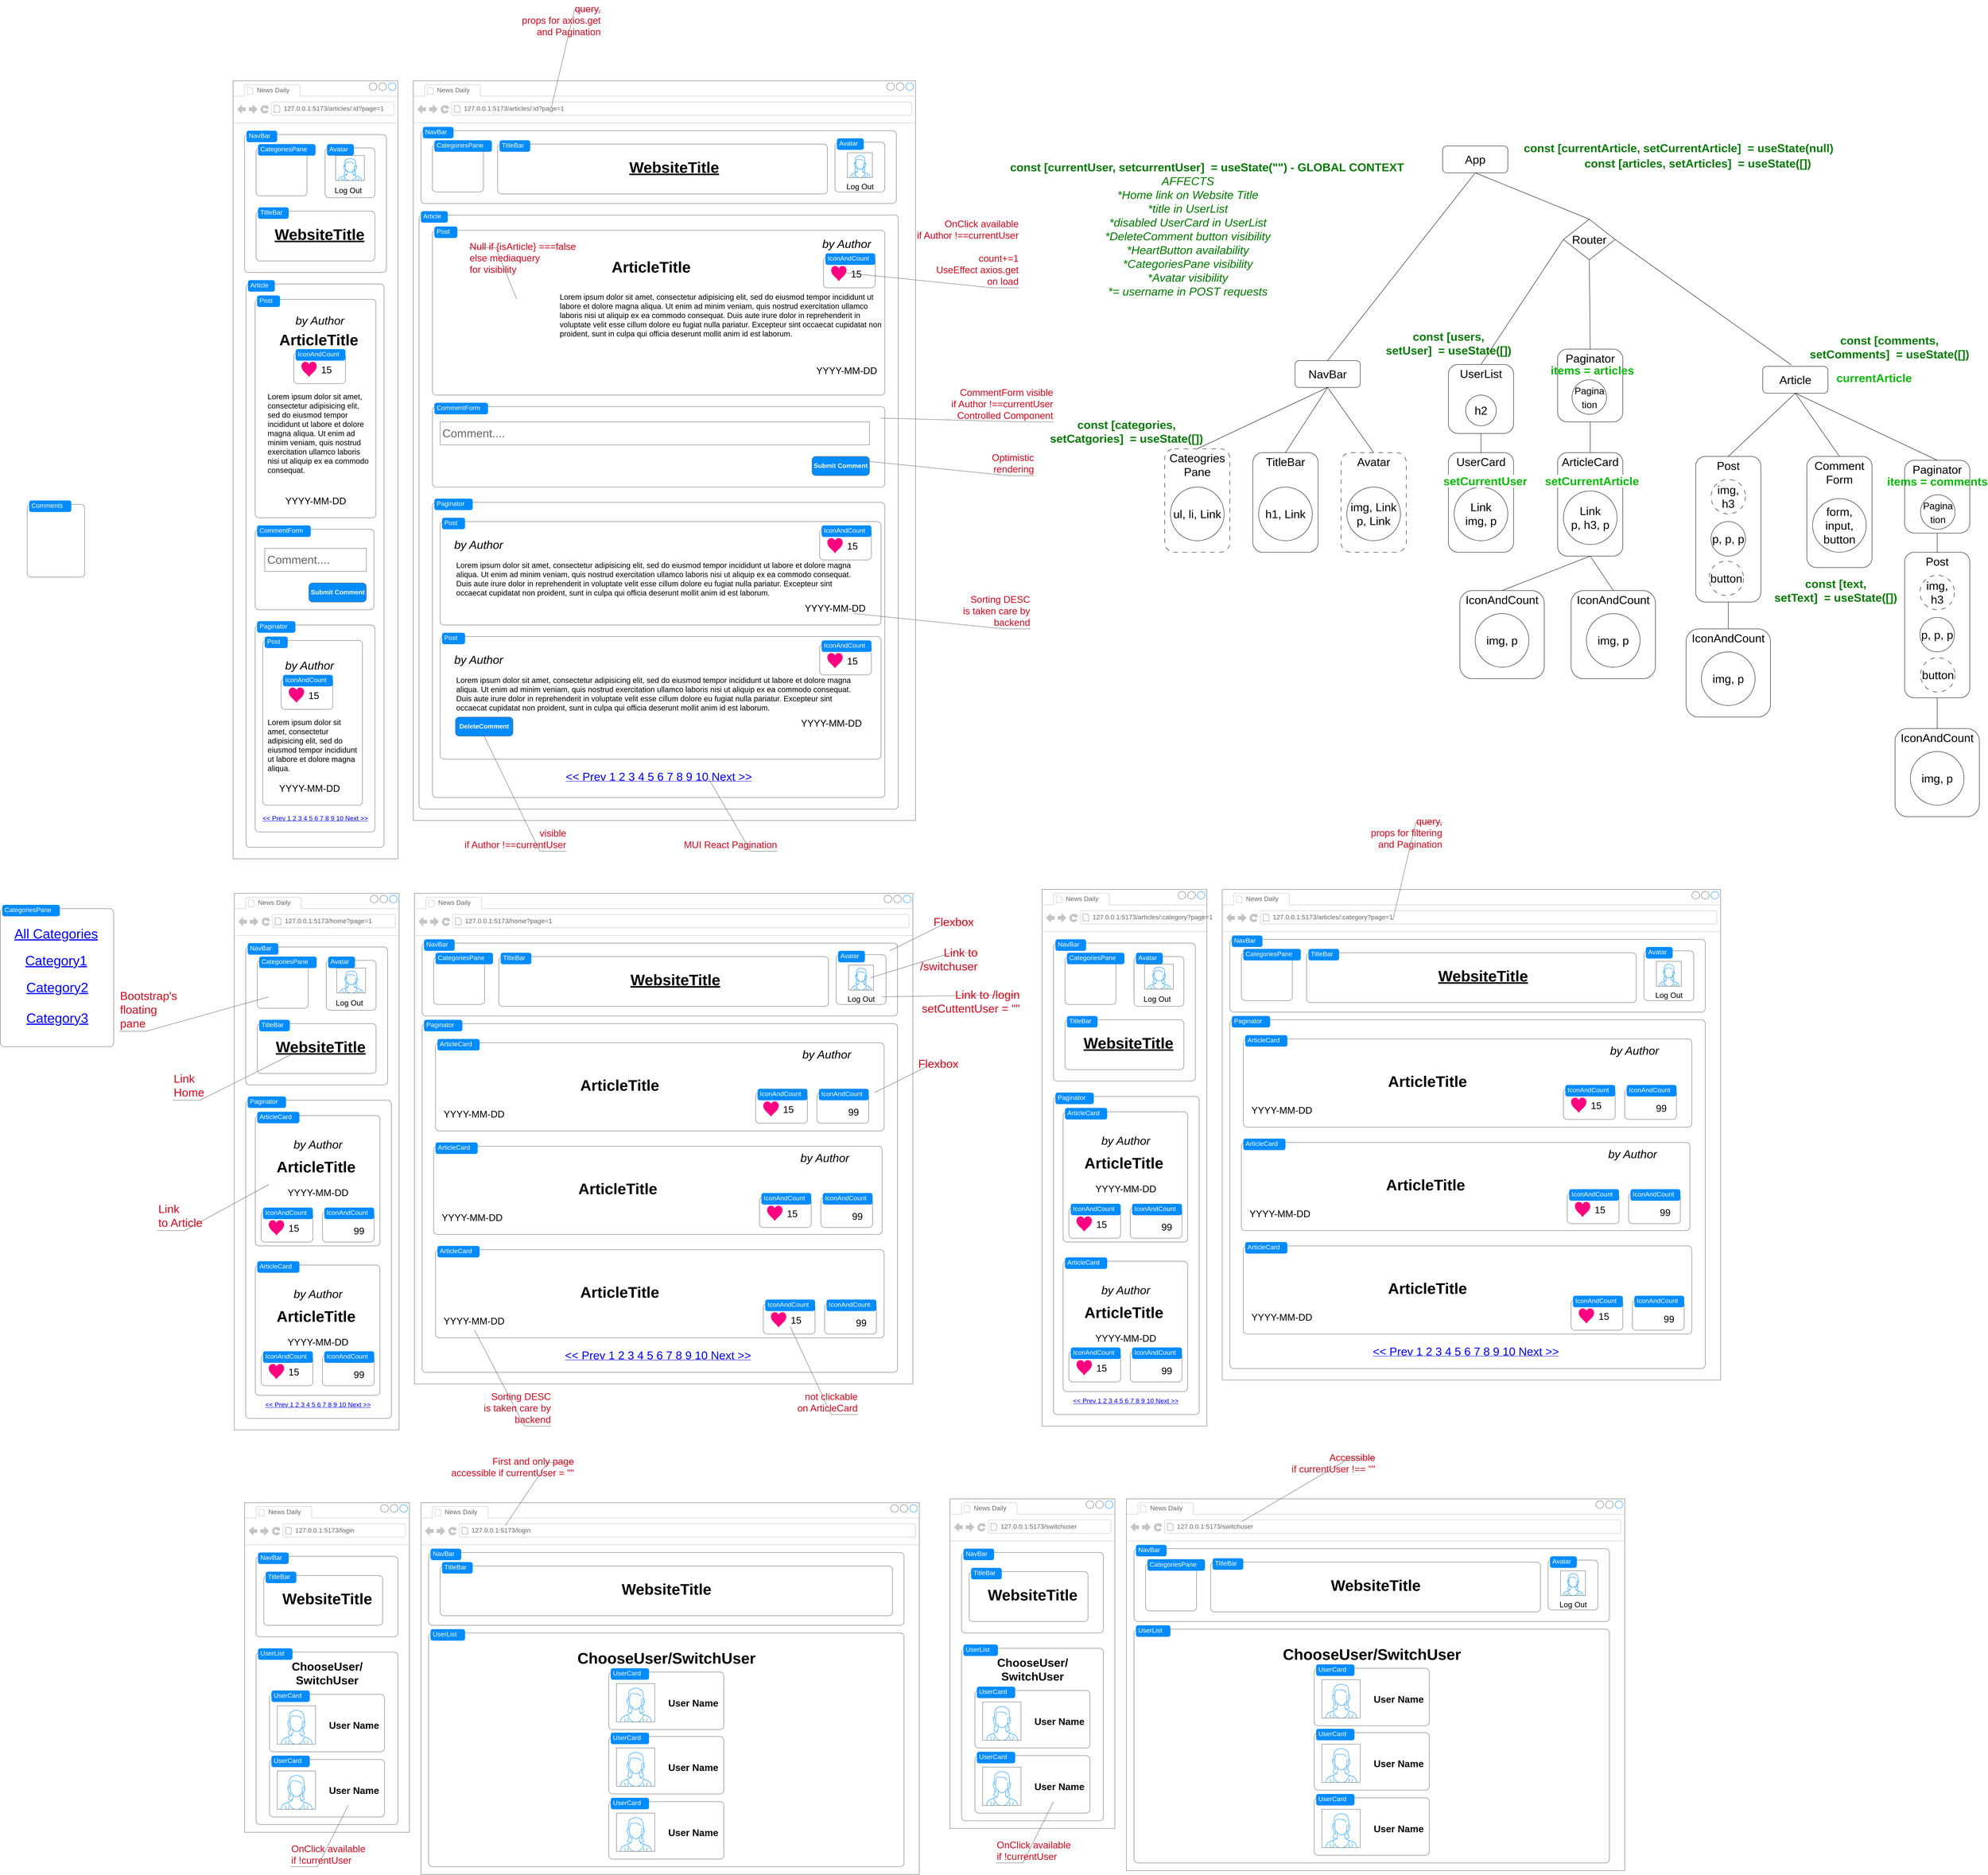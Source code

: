 <mxfile version="23.1.1" type="device">
  <diagram name="Page-1" id="5348f1db-0dfa-24cf-5d06-2057accb5106">
    <mxGraphModel dx="4593.5" dy="5417" grid="1" gridSize="10" guides="1" tooltips="1" connect="1" arrows="1" fold="1" page="1" pageScale="1.5" pageWidth="827" pageHeight="1169" background="none" math="0" shadow="0">
      <root>
        <mxCell id="0" style=";html=1;" />
        <mxCell id="1" style=";html=1;" parent="0" />
        <mxCell id="oO1IpqutuhY_mgt90Hi0-393" value="" style="strokeWidth=1;shadow=0;dashed=0;align=center;html=1;shape=mxgraph.mockup.containers.browserWindow;rSize=0;strokeColor=#666666;strokeColor2=#008cff;strokeColor3=#c4c4c4;mainText=,;recursiveResize=0;fontSize=30;" parent="1" vertex="1">
          <mxGeometry x="410" y="-2220" width="1310" height="1930" as="geometry" />
        </mxCell>
        <mxCell id="oO1IpqutuhY_mgt90Hi0-394" value="News Daily" style="strokeWidth=1;shadow=0;dashed=0;align=center;html=1;shape=mxgraph.mockup.containers.anchor;fontSize=17;fontColor=#666666;align=left;whiteSpace=wrap;" parent="oO1IpqutuhY_mgt90Hi0-393" vertex="1">
          <mxGeometry x="60" y="12" width="110" height="26" as="geometry" />
        </mxCell>
        <mxCell id="oO1IpqutuhY_mgt90Hi0-395" value="127.0.0.1:5173/articles/:id?page=1" style="strokeWidth=1;shadow=0;dashed=0;align=center;html=1;shape=mxgraph.mockup.containers.anchor;rSize=0;fontSize=17;fontColor=#666666;align=left;" parent="oO1IpqutuhY_mgt90Hi0-393" vertex="1">
          <mxGeometry x="130" y="60" width="250" height="26" as="geometry" />
        </mxCell>
        <mxCell id="oO1IpqutuhY_mgt90Hi0-425" value="" style="shape=mxgraph.mockup.containers.marginRect;rectMarginTop=10;strokeColor=#666666;strokeWidth=1;dashed=0;rounded=1;arcSize=5;recursiveResize=0;html=1;whiteSpace=wrap;" parent="oO1IpqutuhY_mgt90Hi0-393" vertex="1">
          <mxGeometry x="20" y="120" width="1240" height="200" as="geometry" />
        </mxCell>
        <mxCell id="oO1IpqutuhY_mgt90Hi0-426" value="NavBar" style="shape=rect;strokeColor=none;fillColor=#008cff;strokeWidth=1;dashed=0;rounded=1;arcSize=20;fontColor=#ffffff;fontSize=17;spacing=2;spacingTop=-2;align=left;autosize=1;spacingLeft=4;resizeWidth=0;resizeHeight=0;perimeter=none;html=1;whiteSpace=wrap;" parent="oO1IpqutuhY_mgt90Hi0-425" vertex="1">
          <mxGeometry x="5" width="80" height="30" as="geometry" />
        </mxCell>
        <mxCell id="oO1IpqutuhY_mgt90Hi0-427" value="" style="shape=mxgraph.mockup.containers.marginRect;rectMarginTop=10;strokeColor=#666666;strokeWidth=1;dashed=0;rounded=1;arcSize=5;recursiveResize=0;html=1;whiteSpace=wrap;" parent="oO1IpqutuhY_mgt90Hi0-425" vertex="1">
          <mxGeometry x="30" y="35" width="132.86" height="135" as="geometry" />
        </mxCell>
        <mxCell id="oO1IpqutuhY_mgt90Hi0-428" value="CategoriesPane" style="shape=rect;strokeColor=none;fillColor=#008cff;strokeWidth=1;dashed=0;rounded=1;arcSize=20;fontColor=#ffffff;fontSize=17;spacing=2;spacingTop=-2;align=left;autosize=1;spacingLeft=4;resizeWidth=0;resizeHeight=0;perimeter=none;html=1;whiteSpace=wrap;" parent="oO1IpqutuhY_mgt90Hi0-427" vertex="1">
          <mxGeometry x="5" width="150" height="30" as="geometry" />
        </mxCell>
        <mxCell id="oO1IpqutuhY_mgt90Hi0-429" value="" style="shape=image;html=1;verticalAlign=top;verticalLabelPosition=bottom;labelBackgroundColor=#ffffff;imageAspect=0;aspect=fixed;image=https://cdn4.iconfinder.com/data/icons/flat-black/128/menu.png" parent="oO1IpqutuhY_mgt90Hi0-427" vertex="1">
          <mxGeometry x="11.43" y="20" width="110" height="110" as="geometry" />
        </mxCell>
        <mxCell id="oO1IpqutuhY_mgt90Hi0-430" value="" style="shape=mxgraph.mockup.containers.marginRect;rectMarginTop=10;strokeColor=#666666;strokeWidth=1;dashed=0;rounded=1;arcSize=5;recursiveResize=0;html=1;whiteSpace=wrap;" parent="oO1IpqutuhY_mgt90Hi0-425" vertex="1">
          <mxGeometry x="200" y="35" width="860" height="140" as="geometry" />
        </mxCell>
        <mxCell id="oO1IpqutuhY_mgt90Hi0-431" value="TitleBar" style="shape=rect;strokeColor=none;fillColor=#008cff;strokeWidth=1;dashed=0;rounded=1;arcSize=20;fontColor=#ffffff;fontSize=17;spacing=2;spacingTop=-2;align=left;autosize=1;spacingLeft=4;resizeWidth=0;resizeHeight=0;perimeter=none;html=1;whiteSpace=wrap;" parent="oO1IpqutuhY_mgt90Hi0-430" vertex="1">
          <mxGeometry x="5" width="80" height="30" as="geometry" />
        </mxCell>
        <mxCell id="oO1IpqutuhY_mgt90Hi0-432" value="WebsiteTitle" style="text;strokeColor=none;fillColor=none;html=1;fontSize=40;fontStyle=5;verticalAlign=middle;align=center;" parent="oO1IpqutuhY_mgt90Hi0-430" vertex="1">
          <mxGeometry x="380" y="45" width="160" height="50" as="geometry" />
        </mxCell>
        <mxCell id="oO1IpqutuhY_mgt90Hi0-433" value="" style="shape=mxgraph.mockup.containers.marginRect;rectMarginTop=10;strokeColor=#666666;strokeWidth=1;dashed=0;rounded=1;arcSize=5;recursiveResize=0;html=1;whiteSpace=wrap;" parent="oO1IpqutuhY_mgt90Hi0-425" vertex="1">
          <mxGeometry x="1080" y="30" width="130" height="140" as="geometry" />
        </mxCell>
        <mxCell id="oO1IpqutuhY_mgt90Hi0-434" value="Avatar" style="shape=rect;strokeColor=none;fillColor=#008cff;strokeWidth=1;dashed=0;rounded=1;arcSize=20;fontColor=#ffffff;fontSize=17;spacing=2;spacingTop=-2;align=left;autosize=1;spacingLeft=4;resizeWidth=0;resizeHeight=0;perimeter=none;html=1;whiteSpace=wrap;" parent="oO1IpqutuhY_mgt90Hi0-433" vertex="1">
          <mxGeometry x="5" width="70" height="30" as="geometry" />
        </mxCell>
        <mxCell id="oO1IpqutuhY_mgt90Hi0-435" value="" style="verticalLabelPosition=bottom;shadow=0;dashed=0;align=center;html=1;verticalAlign=top;strokeWidth=1;shape=mxgraph.mockup.containers.userFemale;strokeColor=#666666;strokeColor2=#008cff;" parent="oO1IpqutuhY_mgt90Hi0-433" vertex="1">
          <mxGeometry x="32.5" y="37.5" width="65" height="65" as="geometry" />
        </mxCell>
        <mxCell id="oO1IpqutuhY_mgt90Hi0-436" value="Log Out" style="text;strokeColor=none;fillColor=none;html=1;fontSize=20;fontStyle=0;verticalAlign=middle;align=center;" parent="oO1IpqutuhY_mgt90Hi0-433" vertex="1">
          <mxGeometry x="10" y="110" width="110" height="30" as="geometry" />
        </mxCell>
        <mxCell id="oO1IpqutuhY_mgt90Hi0-441" value="" style="shape=mxgraph.mockup.containers.marginRect;rectMarginTop=10;strokeColor=#666666;strokeWidth=1;dashed=0;rounded=1;arcSize=5;recursiveResize=0;html=1;whiteSpace=wrap;" parent="oO1IpqutuhY_mgt90Hi0-393" vertex="1">
          <mxGeometry x="50" y="840" width="1180" height="220" as="geometry" />
        </mxCell>
        <mxCell id="oO1IpqutuhY_mgt90Hi0-442" value="CommentForm" style="shape=rect;strokeColor=none;fillColor=#008cff;strokeWidth=1;dashed=0;rounded=1;arcSize=20;fontColor=#ffffff;fontSize=17;spacing=2;spacingTop=-2;align=left;autosize=1;spacingLeft=4;resizeWidth=0;resizeHeight=0;perimeter=none;html=1;whiteSpace=wrap;" parent="oO1IpqutuhY_mgt90Hi0-441" vertex="1">
          <mxGeometry x="5" width="140" height="30" as="geometry" />
        </mxCell>
        <mxCell id="oO1IpqutuhY_mgt90Hi0-449" value="Comment...." style="strokeWidth=1;shadow=0;dashed=0;align=center;html=1;shape=mxgraph.mockup.text.textBox;fontColor=#666666;align=left;fontSize=30;spacingLeft=4;spacingTop=-3;whiteSpace=wrap;strokeColor=#666666;mainText=" parent="oO1IpqutuhY_mgt90Hi0-441" vertex="1">
          <mxGeometry x="20" y="50" width="1120" height="60" as="geometry" />
        </mxCell>
        <mxCell id="oO1IpqutuhY_mgt90Hi0-450" value="Submit Comment" style="strokeWidth=1;shadow=0;dashed=0;align=center;html=1;shape=mxgraph.mockup.buttons.button;strokeColor=#666666;fontColor=#ffffff;mainText=;buttonStyle=round;fontSize=17;fontStyle=1;fillColor=#008cff;whiteSpace=wrap;" parent="oO1IpqutuhY_mgt90Hi0-441" vertex="1">
          <mxGeometry x="990" y="140" width="150" height="50" as="geometry" />
        </mxCell>
        <mxCell id="oO1IpqutuhY_mgt90Hi0-455" value="" style="shape=mxgraph.mockup.containers.marginRect;rectMarginTop=10;strokeColor=#666666;strokeWidth=1;dashed=0;rounded=1;arcSize=5;recursiveResize=0;html=1;whiteSpace=wrap;" parent="oO1IpqutuhY_mgt90Hi0-393" vertex="1">
          <mxGeometry x="50" y="1090" width="1180" height="780" as="geometry" />
        </mxCell>
        <mxCell id="oO1IpqutuhY_mgt90Hi0-456" value="Paginator" style="shape=rect;strokeColor=none;fillColor=#008cff;strokeWidth=1;dashed=0;rounded=1;arcSize=20;fontColor=#ffffff;fontSize=17;spacing=2;spacingTop=-2;align=left;autosize=1;spacingLeft=4;resizeWidth=0;resizeHeight=0;perimeter=none;html=1;whiteSpace=wrap;" parent="oO1IpqutuhY_mgt90Hi0-455" vertex="1">
          <mxGeometry x="5" width="100" height="30" as="geometry" />
        </mxCell>
        <mxCell id="oO1IpqutuhY_mgt90Hi0-459" value="" style="shape=mxgraph.mockup.containers.marginRect;rectMarginTop=10;strokeColor=#666666;strokeWidth=1;dashed=0;rounded=1;arcSize=5;recursiveResize=0;html=1;whiteSpace=wrap;" parent="oO1IpqutuhY_mgt90Hi0-455" vertex="1">
          <mxGeometry x="20" y="50" width="1150" height="280" as="geometry" />
        </mxCell>
        <mxCell id="oO1IpqutuhY_mgt90Hi0-460" value="Post" style="shape=rect;strokeColor=none;fillColor=#008cff;strokeWidth=1;dashed=0;rounded=1;arcSize=20;fontColor=#ffffff;fontSize=17;spacing=2;spacingTop=-2;align=left;autosize=1;spacingLeft=4;resizeWidth=0;resizeHeight=0;perimeter=none;html=1;whiteSpace=wrap;" parent="oO1IpqutuhY_mgt90Hi0-459" vertex="1">
          <mxGeometry x="5" width="60" height="30" as="geometry" />
        </mxCell>
        <mxCell id="oO1IpqutuhY_mgt90Hi0-465" value="by Author" style="text;strokeColor=none;fillColor=none;html=1;fontSize=30;fontStyle=2;verticalAlign=middle;align=center;" parent="oO1IpqutuhY_mgt90Hi0-459" vertex="1">
          <mxGeometry x="20" y="45" width="160" height="50" as="geometry" />
        </mxCell>
        <mxCell id="oO1IpqutuhY_mgt90Hi0-469" value="Lorem ipsum dolor sit amet, consectetur adipisicing elit, sed do eiusmod tempor incididunt ut labore et dolore magna aliqua. Ut enim ad minim veniam, quis nostrud exercitation ullamco laboris nisi ut aliquip ex ea commodo consequat. Duis aute irure dolor in reprehenderit in voluptate velit esse cillum dolore eu fugiat nulla pariatur. Excepteur sint occaecat cupidatat non proident, sunt in culpa qui officia deserunt mollit anim id est laborum." style="text;spacingTop=-5;whiteSpace=wrap;html=1;align=left;fontSize=20;fontFamily=Helvetica;fillColor=none;strokeColor=none;" parent="oO1IpqutuhY_mgt90Hi0-459" vertex="1">
          <mxGeometry x="40" y="110" width="1050" height="140" as="geometry" />
        </mxCell>
        <mxCell id="oO1IpqutuhY_mgt90Hi0-468" value="YYYY-MM-DD" style="text;strokeColor=none;fillColor=none;html=1;fontSize=25;fontStyle=0;verticalAlign=middle;align=center;" parent="oO1IpqutuhY_mgt90Hi0-459" vertex="1">
          <mxGeometry x="950" y="210" width="160" height="50" as="geometry" />
        </mxCell>
        <mxCell id="HvcPI_E8XcnlEceZRkLn-39" value="" style="shape=mxgraph.mockup.containers.marginRect;rectMarginTop=10;strokeColor=#666666;strokeWidth=1;dashed=0;rounded=1;arcSize=5;recursiveResize=0;html=1;whiteSpace=wrap;" parent="oO1IpqutuhY_mgt90Hi0-459" vertex="1">
          <mxGeometry x="990" y="20" width="135" height="90" as="geometry" />
        </mxCell>
        <mxCell id="HvcPI_E8XcnlEceZRkLn-40" value="IconAndCount" style="shape=rect;strokeColor=none;fillColor=#008cff;strokeWidth=1;dashed=0;rounded=1;arcSize=20;fontColor=#ffffff;fontSize=17;spacing=2;spacingTop=-2;align=left;autosize=1;spacingLeft=4;resizeWidth=0;resizeHeight=0;perimeter=none;html=1;whiteSpace=wrap;" parent="HvcPI_E8XcnlEceZRkLn-39" vertex="1">
          <mxGeometry x="5" width="130" height="30" as="geometry" />
        </mxCell>
        <mxCell id="HvcPI_E8XcnlEceZRkLn-41" value="" style="shape=mxgraph.signs.healthcare.heart_2;html=1;pointerEvents=1;fillColor=#FF0080;strokeColor=none;verticalLabelPosition=bottom;verticalAlign=top;align=center;sketch=0;fontColor=#ff0000;" parent="HvcPI_E8XcnlEceZRkLn-39" vertex="1">
          <mxGeometry x="20" y="33" width="40" height="40" as="geometry" />
        </mxCell>
        <mxCell id="HvcPI_E8XcnlEceZRkLn-42" value="15" style="text;strokeColor=none;fillColor=none;html=1;fontSize=25;fontStyle=0;verticalAlign=middle;align=center;" parent="HvcPI_E8XcnlEceZRkLn-39" vertex="1">
          <mxGeometry x="50" y="28" width="70" height="50" as="geometry" />
        </mxCell>
        <mxCell id="oO1IpqutuhY_mgt90Hi0-470" value="" style="shape=mxgraph.mockup.containers.marginRect;rectMarginTop=10;strokeColor=#666666;strokeWidth=1;dashed=0;rounded=1;arcSize=5;recursiveResize=0;html=1;whiteSpace=wrap;" parent="oO1IpqutuhY_mgt90Hi0-455" vertex="1">
          <mxGeometry x="20" y="350" width="1150" height="330" as="geometry" />
        </mxCell>
        <mxCell id="oO1IpqutuhY_mgt90Hi0-471" value="Post" style="shape=rect;strokeColor=none;fillColor=#008cff;strokeWidth=1;dashed=0;rounded=1;arcSize=20;fontColor=#ffffff;fontSize=17;spacing=2;spacingTop=-2;align=left;autosize=1;spacingLeft=4;resizeWidth=0;resizeHeight=0;perimeter=none;html=1;whiteSpace=wrap;" parent="oO1IpqutuhY_mgt90Hi0-470" vertex="1">
          <mxGeometry x="5" width="60" height="30" as="geometry" />
        </mxCell>
        <mxCell id="oO1IpqutuhY_mgt90Hi0-472" value="by Author" style="text;strokeColor=none;fillColor=none;html=1;fontSize=30;fontStyle=2;verticalAlign=middle;align=center;" parent="oO1IpqutuhY_mgt90Hi0-470" vertex="1">
          <mxGeometry x="20" y="45" width="160" height="50" as="geometry" />
        </mxCell>
        <mxCell id="oO1IpqutuhY_mgt90Hi0-475" value="Lorem ipsum dolor sit amet, consectetur adipisicing elit, sed do eiusmod tempor incididunt ut labore et dolore magna aliqua. Ut enim ad minim veniam, quis nostrud exercitation ullamco laboris nisi ut aliquip ex ea commodo consequat. Duis aute irure dolor in reprehenderit in voluptate velit esse cillum dolore eu fugiat nulla pariatur. Excepteur sint occaecat cupidatat non proident, sunt in culpa qui officia deserunt mollit anim id est laborum." style="text;spacingTop=-5;whiteSpace=wrap;html=1;align=left;fontSize=20;fontFamily=Helvetica;fillColor=none;strokeColor=none;" parent="oO1IpqutuhY_mgt90Hi0-470" vertex="1">
          <mxGeometry x="40" y="110" width="1040" height="140" as="geometry" />
        </mxCell>
        <mxCell id="oO1IpqutuhY_mgt90Hi0-476" value="YYYY-MM-DD" style="text;strokeColor=none;fillColor=none;html=1;fontSize=25;fontStyle=0;verticalAlign=middle;align=center;" parent="oO1IpqutuhY_mgt90Hi0-470" vertex="1">
          <mxGeometry x="940" y="210" width="160" height="50" as="geometry" />
        </mxCell>
        <mxCell id="oO1IpqutuhY_mgt90Hi0-490" value="DeleteComment" style="strokeWidth=1;shadow=0;dashed=0;align=center;html=1;shape=mxgraph.mockup.buttons.button;strokeColor=#666666;fontColor=#ffffff;mainText=;buttonStyle=round;fontSize=17;fontStyle=1;fillColor=#008cff;whiteSpace=wrap;" parent="oO1IpqutuhY_mgt90Hi0-470" vertex="1">
          <mxGeometry x="40" y="220" width="150" height="50" as="geometry" />
        </mxCell>
        <mxCell id="HvcPI_E8XcnlEceZRkLn-43" value="" style="shape=mxgraph.mockup.containers.marginRect;rectMarginTop=10;strokeColor=#666666;strokeWidth=1;dashed=0;rounded=1;arcSize=5;recursiveResize=0;html=1;whiteSpace=wrap;" parent="oO1IpqutuhY_mgt90Hi0-470" vertex="1">
          <mxGeometry x="990" y="20" width="135" height="90" as="geometry" />
        </mxCell>
        <mxCell id="HvcPI_E8XcnlEceZRkLn-44" value="IconAndCount" style="shape=rect;strokeColor=none;fillColor=#008cff;strokeWidth=1;dashed=0;rounded=1;arcSize=20;fontColor=#ffffff;fontSize=17;spacing=2;spacingTop=-2;align=left;autosize=1;spacingLeft=4;resizeWidth=0;resizeHeight=0;perimeter=none;html=1;whiteSpace=wrap;" parent="HvcPI_E8XcnlEceZRkLn-43" vertex="1">
          <mxGeometry x="5" width="130" height="30" as="geometry" />
        </mxCell>
        <mxCell id="HvcPI_E8XcnlEceZRkLn-45" value="" style="shape=mxgraph.signs.healthcare.heart_2;html=1;pointerEvents=1;fillColor=#FF0080;strokeColor=none;verticalLabelPosition=bottom;verticalAlign=top;align=center;sketch=0;fontColor=#ff0000;" parent="HvcPI_E8XcnlEceZRkLn-43" vertex="1">
          <mxGeometry x="20" y="33" width="40" height="40" as="geometry" />
        </mxCell>
        <mxCell id="HvcPI_E8XcnlEceZRkLn-46" value="15" style="text;strokeColor=none;fillColor=none;html=1;fontSize=25;fontStyle=0;verticalAlign=middle;align=center;" parent="HvcPI_E8XcnlEceZRkLn-43" vertex="1">
          <mxGeometry x="50" y="28" width="70" height="50" as="geometry" />
        </mxCell>
        <mxCell id="B4IMx2vGt0d6lZp3y3eG-9" value="&lt;font style=&quot;font-size: 30px;&quot;&gt;&amp;lt;&amp;lt; Prev 1 2 3 4 5 6 7 8 9 10 Next &amp;gt;&amp;gt;&lt;/font&gt;" style="strokeWidth=1;shadow=0;dashed=0;align=center;html=1;shape=mxgraph.mockup.navigation.pagination;linkText=;fontSize=17;fontColor=#0000ff;fontStyle=4;" parent="oO1IpqutuhY_mgt90Hi0-455" vertex="1">
          <mxGeometry x="320" y="710" width="540" height="30" as="geometry" />
        </mxCell>
        <mxCell id="oO1IpqutuhY_mgt90Hi0-416" value="" style="shape=mxgraph.mockup.containers.marginRect;rectMarginTop=10;strokeColor=#666666;strokeWidth=1;dashed=0;rounded=1;arcSize=5;recursiveResize=0;html=1;whiteSpace=wrap;" parent="oO1IpqutuhY_mgt90Hi0-393" vertex="1">
          <mxGeometry x="50" y="380" width="1180" height="440" as="geometry" />
        </mxCell>
        <mxCell id="oO1IpqutuhY_mgt90Hi0-417" value="Post" style="shape=rect;strokeColor=none;fillColor=#008cff;strokeWidth=1;dashed=0;rounded=1;arcSize=20;fontColor=#ffffff;fontSize=17;spacing=2;spacingTop=-2;align=left;autosize=1;spacingLeft=4;resizeWidth=0;resizeHeight=0;perimeter=none;html=1;whiteSpace=wrap;" parent="oO1IpqutuhY_mgt90Hi0-416" vertex="1">
          <mxGeometry x="5" width="60" height="30" as="geometry" />
        </mxCell>
        <mxCell id="oO1IpqutuhY_mgt90Hi0-418" value="YYYY-MM-DD" style="text;strokeColor=none;fillColor=none;html=1;fontSize=25;fontStyle=0;verticalAlign=middle;align=center;" parent="oO1IpqutuhY_mgt90Hi0-416" vertex="1">
          <mxGeometry x="1000" y="350" width="160" height="50" as="geometry" />
        </mxCell>
        <mxCell id="oO1IpqutuhY_mgt90Hi0-419" value="ArticleTitle" style="text;strokeColor=none;fillColor=none;html=1;fontSize=40;fontStyle=1;verticalAlign=middle;align=center;" parent="oO1IpqutuhY_mgt90Hi0-416" vertex="1">
          <mxGeometry x="490" y="80" width="160" height="50" as="geometry" />
        </mxCell>
        <mxCell id="oO1IpqutuhY_mgt90Hi0-420" value="by Author" style="text;strokeColor=none;fillColor=none;html=1;fontSize=30;fontStyle=2;verticalAlign=middle;align=center;" parent="oO1IpqutuhY_mgt90Hi0-416" vertex="1">
          <mxGeometry x="1000" y="20" width="160" height="50" as="geometry" />
        </mxCell>
        <mxCell id="oO1IpqutuhY_mgt90Hi0-437" value="" style="shape=image;html=1;verticalAlign=top;verticalLabelPosition=bottom;labelBackgroundColor=#ffffff;imageAspect=0;aspect=fixed;image=https://cdn3.iconfinder.com/data/icons/essential-pack/32/89-Picture-128.png" parent="oO1IpqutuhY_mgt90Hi0-416" vertex="1">
          <mxGeometry x="52" y="155" width="245" height="245" as="geometry" />
        </mxCell>
        <mxCell id="HvcPI_E8XcnlEceZRkLn-35" value="" style="shape=mxgraph.mockup.containers.marginRect;rectMarginTop=10;strokeColor=#666666;strokeWidth=1;dashed=0;rounded=1;arcSize=5;recursiveResize=0;html=1;whiteSpace=wrap;" parent="oO1IpqutuhY_mgt90Hi0-416" vertex="1">
          <mxGeometry x="1020" y="70" width="135" height="90" as="geometry" />
        </mxCell>
        <mxCell id="HvcPI_E8XcnlEceZRkLn-36" value="IconAndCount" style="shape=rect;strokeColor=none;fillColor=#008cff;strokeWidth=1;dashed=0;rounded=1;arcSize=20;fontColor=#ffffff;fontSize=17;spacing=2;spacingTop=-2;align=left;autosize=1;spacingLeft=4;resizeWidth=0;resizeHeight=0;perimeter=none;html=1;whiteSpace=wrap;" parent="HvcPI_E8XcnlEceZRkLn-35" vertex="1">
          <mxGeometry x="5" width="130" height="30" as="geometry" />
        </mxCell>
        <mxCell id="HvcPI_E8XcnlEceZRkLn-37" value="" style="shape=mxgraph.signs.healthcare.heart_2;html=1;pointerEvents=1;fillColor=#FF0080;strokeColor=none;verticalLabelPosition=bottom;verticalAlign=top;align=center;sketch=0;fontColor=#ff0000;" parent="HvcPI_E8XcnlEceZRkLn-35" vertex="1">
          <mxGeometry x="20" y="33" width="40" height="40" as="geometry" />
        </mxCell>
        <mxCell id="HvcPI_E8XcnlEceZRkLn-38" value="15" style="text;strokeColor=none;fillColor=none;html=1;fontSize=25;fontStyle=0;verticalAlign=middle;align=center;" parent="HvcPI_E8XcnlEceZRkLn-35" vertex="1">
          <mxGeometry x="50" y="28" width="70" height="50" as="geometry" />
        </mxCell>
        <mxCell id="HvcPI_E8XcnlEceZRkLn-285" value="" style="shape=mxgraph.mockup.containers.marginRect;rectMarginTop=10;strokeColor=#666666;strokeWidth=1;dashed=0;rounded=1;arcSize=5;recursiveResize=0;html=1;whiteSpace=wrap;fillColor=none;" parent="oO1IpqutuhY_mgt90Hi0-393" vertex="1">
          <mxGeometry x="15" y="340" width="1250" height="1560" as="geometry" />
        </mxCell>
        <mxCell id="HvcPI_E8XcnlEceZRkLn-286" value="Article" style="shape=rect;strokeColor=none;fillColor=#008cff;strokeWidth=1;dashed=0;rounded=1;arcSize=20;fontColor=#ffffff;fontSize=17;spacing=2;spacingTop=-2;align=left;autosize=1;spacingLeft=4;resizeWidth=0;resizeHeight=0;perimeter=none;html=1;whiteSpace=wrap;" parent="HvcPI_E8XcnlEceZRkLn-285" vertex="1">
          <mxGeometry x="5" width="70" height="30" as="geometry" />
        </mxCell>
        <mxCell id="HvcPI_E8XcnlEceZRkLn-151" value="Null if {isArticle} ===false&lt;br&gt;else mediaquery&lt;br&gt;for visibility" style="strokeWidth=1;shadow=0;dashed=0;align=center;html=1;shape=mxgraph.mockup.text.callout;linkText=;textSize=17;textColor=#666666;callDir=NW;callStyle=line;fontSize=25;fontColor=#d40c20;align=left;verticalAlign=top;strokeColor=#666666;" parent="HvcPI_E8XcnlEceZRkLn-285" vertex="1">
          <mxGeometry x="130" y="70" width="125" height="160" as="geometry" />
        </mxCell>
        <mxCell id="oO1IpqutuhY_mgt90Hi0-1" value="" style="strokeWidth=1;shadow=0;dashed=0;align=center;html=1;shape=mxgraph.mockup.containers.browserWindow;rSize=0;strokeColor=#666666;strokeColor2=#008cff;strokeColor3=#c4c4c4;mainText=,;recursiveResize=0;fontSize=30;fontStyle=4" parent="1" vertex="1">
          <mxGeometry x="-57" y="-100" width="430" height="1400" as="geometry" />
        </mxCell>
        <mxCell id="oO1IpqutuhY_mgt90Hi0-2" value="News Daily" style="strokeWidth=1;shadow=0;dashed=0;align=center;html=1;shape=mxgraph.mockup.containers.anchor;fontSize=17;fontColor=#666666;align=left;whiteSpace=wrap;" parent="oO1IpqutuhY_mgt90Hi0-1" vertex="1">
          <mxGeometry x="60" y="12" width="110" height="26" as="geometry" />
        </mxCell>
        <mxCell id="oO1IpqutuhY_mgt90Hi0-3" value="127.0.0.1:5173/home?page=1" style="strokeWidth=1;shadow=0;dashed=0;align=center;html=1;shape=mxgraph.mockup.containers.anchor;rSize=0;fontSize=17;fontColor=#666666;align=left;" parent="oO1IpqutuhY_mgt90Hi0-1" vertex="1">
          <mxGeometry x="130" y="60" width="250" height="26" as="geometry" />
        </mxCell>
        <mxCell id="oO1IpqutuhY_mgt90Hi0-110" value="" style="shape=mxgraph.mockup.containers.marginRect;rectMarginTop=10;strokeColor=#666666;strokeWidth=1;dashed=0;rounded=1;arcSize=5;recursiveResize=0;html=1;whiteSpace=wrap;" parent="oO1IpqutuhY_mgt90Hi0-1" vertex="1">
          <mxGeometry x="30" y="130" width="370" height="370" as="geometry" />
        </mxCell>
        <mxCell id="oO1IpqutuhY_mgt90Hi0-111" value="NavBar" style="shape=rect;strokeColor=none;fillColor=#008cff;strokeWidth=1;dashed=0;rounded=1;arcSize=20;fontColor=#ffffff;fontSize=17;spacing=2;spacingTop=-2;align=left;autosize=1;spacingLeft=4;resizeWidth=0;resizeHeight=0;perimeter=none;html=1;whiteSpace=wrap;" parent="oO1IpqutuhY_mgt90Hi0-110" vertex="1">
          <mxGeometry x="5" width="80" height="30" as="geometry" />
        </mxCell>
        <mxCell id="oO1IpqutuhY_mgt90Hi0-112" value="" style="shape=mxgraph.mockup.containers.marginRect;rectMarginTop=10;strokeColor=#666666;strokeWidth=1;dashed=0;rounded=1;arcSize=5;recursiveResize=0;html=1;whiteSpace=wrap;" parent="oO1IpqutuhY_mgt90Hi0-110" vertex="1">
          <mxGeometry x="30" y="35" width="132.86" height="135" as="geometry" />
        </mxCell>
        <mxCell id="oO1IpqutuhY_mgt90Hi0-113" value="CategoriesPane" style="shape=rect;strokeColor=none;fillColor=#008cff;strokeWidth=1;dashed=0;rounded=1;arcSize=20;fontColor=#ffffff;fontSize=17;spacing=2;spacingTop=-2;align=left;autosize=1;spacingLeft=4;resizeWidth=0;resizeHeight=0;perimeter=none;html=1;whiteSpace=wrap;" parent="oO1IpqutuhY_mgt90Hi0-112" vertex="1">
          <mxGeometry x="5" width="150" height="30" as="geometry" />
        </mxCell>
        <mxCell id="oO1IpqutuhY_mgt90Hi0-114" value="" style="shape=image;html=1;verticalAlign=top;verticalLabelPosition=bottom;labelBackgroundColor=#ffffff;imageAspect=0;aspect=fixed;image=https://cdn4.iconfinder.com/data/icons/flat-black/128/menu.png" parent="oO1IpqutuhY_mgt90Hi0-112" vertex="1">
          <mxGeometry x="11.43" y="20" width="110" height="110" as="geometry" />
        </mxCell>
        <mxCell id="oO1IpqutuhY_mgt90Hi0-115" value="" style="shape=mxgraph.mockup.containers.marginRect;rectMarginTop=10;strokeColor=#666666;strokeWidth=1;dashed=0;rounded=1;arcSize=5;recursiveResize=0;html=1;whiteSpace=wrap;" parent="oO1IpqutuhY_mgt90Hi0-110" vertex="1">
          <mxGeometry x="30" y="200" width="310" height="140" as="geometry" />
        </mxCell>
        <mxCell id="oO1IpqutuhY_mgt90Hi0-116" value="TitleBar" style="shape=rect;strokeColor=none;fillColor=#008cff;strokeWidth=1;dashed=0;rounded=1;arcSize=20;fontColor=#ffffff;fontSize=17;spacing=2;spacingTop=-2;align=left;autosize=1;spacingLeft=4;resizeWidth=0;resizeHeight=0;perimeter=none;html=1;whiteSpace=wrap;" parent="oO1IpqutuhY_mgt90Hi0-115" vertex="1">
          <mxGeometry x="5" width="80" height="30" as="geometry" />
        </mxCell>
        <mxCell id="oO1IpqutuhY_mgt90Hi0-117" value="WebsiteTitle" style="text;strokeColor=none;fillColor=none;html=1;fontSize=40;fontStyle=5;verticalAlign=middle;align=center;" parent="oO1IpqutuhY_mgt90Hi0-115" vertex="1">
          <mxGeometry x="85" y="45" width="160" height="50" as="geometry" />
        </mxCell>
        <mxCell id="oO1IpqutuhY_mgt90Hi0-118" value="" style="shape=mxgraph.mockup.containers.marginRect;rectMarginTop=10;strokeColor=#666666;strokeWidth=1;dashed=0;rounded=1;arcSize=5;recursiveResize=0;html=1;whiteSpace=wrap;" parent="oO1IpqutuhY_mgt90Hi0-110" vertex="1">
          <mxGeometry x="210" y="35" width="130" height="140" as="geometry" />
        </mxCell>
        <mxCell id="oO1IpqutuhY_mgt90Hi0-119" value="Avatar" style="shape=rect;strokeColor=none;fillColor=#008cff;strokeWidth=1;dashed=0;rounded=1;arcSize=20;fontColor=#ffffff;fontSize=17;spacing=2;spacingTop=-2;align=left;autosize=1;spacingLeft=4;resizeWidth=0;resizeHeight=0;perimeter=none;html=1;whiteSpace=wrap;" parent="oO1IpqutuhY_mgt90Hi0-118" vertex="1">
          <mxGeometry x="5" width="70" height="30" as="geometry" />
        </mxCell>
        <mxCell id="oO1IpqutuhY_mgt90Hi0-120" value="" style="verticalLabelPosition=bottom;shadow=0;dashed=0;align=center;html=1;verticalAlign=top;strokeWidth=1;shape=mxgraph.mockup.containers.userFemale;strokeColor=#666666;strokeColor2=#008cff;" parent="oO1IpqutuhY_mgt90Hi0-118" vertex="1">
          <mxGeometry x="27.5" y="30" width="75" height="65" as="geometry" />
        </mxCell>
        <mxCell id="oO1IpqutuhY_mgt90Hi0-354" value="Log Out" style="text;strokeColor=none;fillColor=none;html=1;fontSize=20;fontStyle=0;verticalAlign=middle;align=center;" parent="oO1IpqutuhY_mgt90Hi0-118" vertex="1">
          <mxGeometry x="5" y="105" width="110" height="30" as="geometry" />
        </mxCell>
        <mxCell id="oO1IpqutuhY_mgt90Hi0-121" value="" style="shape=mxgraph.mockup.containers.marginRect;rectMarginTop=10;strokeColor=#666666;strokeWidth=1;dashed=0;rounded=1;arcSize=5;recursiveResize=0;html=1;whiteSpace=wrap;" parent="oO1IpqutuhY_mgt90Hi0-1" vertex="1">
          <mxGeometry x="30" y="530" width="380" height="840" as="geometry" />
        </mxCell>
        <mxCell id="oO1IpqutuhY_mgt90Hi0-122" value="Paginator" style="shape=rect;strokeColor=none;fillColor=#008cff;strokeWidth=1;dashed=0;rounded=1;arcSize=20;fontColor=#ffffff;fontSize=17;spacing=2;spacingTop=-2;align=left;autosize=1;spacingLeft=4;resizeWidth=0;resizeHeight=0;perimeter=none;html=1;whiteSpace=wrap;" parent="oO1IpqutuhY_mgt90Hi0-121" vertex="1">
          <mxGeometry x="5" width="100" height="30" as="geometry" />
        </mxCell>
        <mxCell id="oO1IpqutuhY_mgt90Hi0-123" value="" style="shape=mxgraph.mockup.containers.marginRect;rectMarginTop=10;strokeColor=#666666;strokeWidth=1;dashed=0;rounded=1;arcSize=5;recursiveResize=0;html=1;whiteSpace=wrap;" parent="oO1IpqutuhY_mgt90Hi0-121" vertex="1">
          <mxGeometry x="25" y="40" width="325" height="350" as="geometry" />
        </mxCell>
        <mxCell id="oO1IpqutuhY_mgt90Hi0-124" value="ArticleCard" style="shape=rect;strokeColor=none;fillColor=#008cff;strokeWidth=1;dashed=0;rounded=1;arcSize=20;fontColor=#ffffff;fontSize=17;spacing=2;spacingTop=-2;align=left;autosize=1;spacingLeft=4;resizeWidth=0;resizeHeight=0;perimeter=none;html=1;whiteSpace=wrap;" parent="oO1IpqutuhY_mgt90Hi0-123" vertex="1">
          <mxGeometry x="5" width="110" height="30" as="geometry" />
        </mxCell>
        <mxCell id="oO1IpqutuhY_mgt90Hi0-125" value="YYYY-MM-DD" style="text;strokeColor=none;fillColor=none;html=1;fontSize=25;fontStyle=0;verticalAlign=middle;align=center;" parent="oO1IpqutuhY_mgt90Hi0-123" vertex="1">
          <mxGeometry x="82.5" y="185" width="160" height="50" as="geometry" />
        </mxCell>
        <mxCell id="oO1IpqutuhY_mgt90Hi0-126" value="ArticleTitle" style="text;strokeColor=none;fillColor=none;html=1;fontSize=40;fontStyle=1;verticalAlign=middle;align=center;" parent="oO1IpqutuhY_mgt90Hi0-123" vertex="1">
          <mxGeometry x="77.5" y="118" width="160" height="50" as="geometry" />
        </mxCell>
        <mxCell id="oO1IpqutuhY_mgt90Hi0-127" value="by Author" style="text;strokeColor=none;fillColor=none;html=1;fontSize=30;fontStyle=2;verticalAlign=middle;align=center;" parent="oO1IpqutuhY_mgt90Hi0-123" vertex="1">
          <mxGeometry x="82.5" y="60" width="160" height="50" as="geometry" />
        </mxCell>
        <mxCell id="HvcPI_E8XcnlEceZRkLn-96" value="" style="shape=mxgraph.mockup.containers.marginRect;rectMarginTop=10;strokeColor=#666666;strokeWidth=1;dashed=0;rounded=1;arcSize=5;recursiveResize=0;html=1;whiteSpace=wrap;" parent="oO1IpqutuhY_mgt90Hi0-123" vertex="1">
          <mxGeometry x="175" y="250" width="135" height="90" as="geometry" />
        </mxCell>
        <mxCell id="HvcPI_E8XcnlEceZRkLn-97" value="IconAndCount" style="shape=rect;strokeColor=none;fillColor=#008cff;strokeWidth=1;dashed=0;rounded=1;arcSize=20;fontColor=#ffffff;fontSize=17;spacing=2;spacingTop=-2;align=left;autosize=1;spacingLeft=4;resizeWidth=0;resizeHeight=0;perimeter=none;html=1;whiteSpace=wrap;" parent="HvcPI_E8XcnlEceZRkLn-96" vertex="1">
          <mxGeometry x="5" width="130" height="30" as="geometry" />
        </mxCell>
        <mxCell id="HvcPI_E8XcnlEceZRkLn-98" value="" style="shape=image;html=1;verticalAlign=top;verticalLabelPosition=bottom;labelBackgroundColor=#ffffff;imageAspect=0;aspect=fixed;image=https://cdn1.iconfinder.com/data/icons/unicons-line-vol-2/24/comment-alt-lines-128.png" parent="HvcPI_E8XcnlEceZRkLn-96" vertex="1">
          <mxGeometry y="30" width="60" height="60" as="geometry" />
        </mxCell>
        <mxCell id="HvcPI_E8XcnlEceZRkLn-99" value="99" style="text;strokeColor=none;fillColor=none;html=1;fontSize=25;fontStyle=0;verticalAlign=middle;align=center;" parent="HvcPI_E8XcnlEceZRkLn-96" vertex="1">
          <mxGeometry x="60" y="35" width="70" height="50" as="geometry" />
        </mxCell>
        <mxCell id="HvcPI_E8XcnlEceZRkLn-100" value="" style="shape=mxgraph.mockup.containers.marginRect;rectMarginTop=10;strokeColor=#666666;strokeWidth=1;dashed=0;rounded=1;arcSize=5;recursiveResize=0;html=1;whiteSpace=wrap;" parent="oO1IpqutuhY_mgt90Hi0-123" vertex="1">
          <mxGeometry x="15" y="250" width="135" height="90" as="geometry" />
        </mxCell>
        <mxCell id="HvcPI_E8XcnlEceZRkLn-101" value="IconAndCount" style="shape=rect;strokeColor=none;fillColor=#008cff;strokeWidth=1;dashed=0;rounded=1;arcSize=20;fontColor=#ffffff;fontSize=17;spacing=2;spacingTop=-2;align=left;autosize=1;spacingLeft=4;resizeWidth=0;resizeHeight=0;perimeter=none;html=1;whiteSpace=wrap;" parent="HvcPI_E8XcnlEceZRkLn-100" vertex="1">
          <mxGeometry x="5" width="130" height="30" as="geometry" />
        </mxCell>
        <mxCell id="HvcPI_E8XcnlEceZRkLn-102" value="" style="shape=mxgraph.signs.healthcare.heart_2;html=1;pointerEvents=1;fillColor=#FF0080;strokeColor=none;verticalLabelPosition=bottom;verticalAlign=top;align=center;sketch=0;fontColor=#ff0000;" parent="HvcPI_E8XcnlEceZRkLn-100" vertex="1">
          <mxGeometry x="20" y="33" width="40" height="40" as="geometry" />
        </mxCell>
        <mxCell id="HvcPI_E8XcnlEceZRkLn-103" value="15" style="text;strokeColor=none;fillColor=none;html=1;fontSize=25;fontStyle=0;verticalAlign=middle;align=center;" parent="HvcPI_E8XcnlEceZRkLn-100" vertex="1">
          <mxGeometry x="50" y="28" width="70" height="50" as="geometry" />
        </mxCell>
        <mxCell id="oO1IpqutuhY_mgt90Hi0-150" value="" style="shape=mxgraph.mockup.containers.marginRect;rectMarginTop=10;strokeColor=#666666;strokeWidth=1;dashed=0;rounded=1;arcSize=5;recursiveResize=0;html=1;whiteSpace=wrap;" parent="oO1IpqutuhY_mgt90Hi0-121" vertex="1">
          <mxGeometry x="25" y="430" width="325" height="350" as="geometry" />
        </mxCell>
        <mxCell id="oO1IpqutuhY_mgt90Hi0-151" value="ArticleCard" style="shape=rect;strokeColor=none;fillColor=#008cff;strokeWidth=1;dashed=0;rounded=1;arcSize=20;fontColor=#ffffff;fontSize=17;spacing=2;spacingTop=-2;align=left;autosize=1;spacingLeft=4;resizeWidth=0;resizeHeight=0;perimeter=none;html=1;whiteSpace=wrap;" parent="oO1IpqutuhY_mgt90Hi0-150" vertex="1">
          <mxGeometry x="5" width="110" height="30" as="geometry" />
        </mxCell>
        <mxCell id="oO1IpqutuhY_mgt90Hi0-152" value="YYYY-MM-DD" style="text;strokeColor=none;fillColor=none;html=1;fontSize=25;fontStyle=0;verticalAlign=middle;align=center;" parent="oO1IpqutuhY_mgt90Hi0-150" vertex="1">
          <mxGeometry x="82.5" y="185" width="160" height="50" as="geometry" />
        </mxCell>
        <mxCell id="oO1IpqutuhY_mgt90Hi0-153" value="ArticleTitle" style="text;strokeColor=none;fillColor=none;html=1;fontSize=40;fontStyle=1;verticalAlign=middle;align=center;" parent="oO1IpqutuhY_mgt90Hi0-150" vertex="1">
          <mxGeometry x="77.5" y="118" width="160" height="50" as="geometry" />
        </mxCell>
        <mxCell id="oO1IpqutuhY_mgt90Hi0-154" value="by Author" style="text;strokeColor=none;fillColor=none;html=1;fontSize=30;fontStyle=2;verticalAlign=middle;align=center;" parent="oO1IpqutuhY_mgt90Hi0-150" vertex="1">
          <mxGeometry x="82.5" y="60" width="160" height="50" as="geometry" />
        </mxCell>
        <mxCell id="HvcPI_E8XcnlEceZRkLn-88" value="" style="shape=mxgraph.mockup.containers.marginRect;rectMarginTop=10;strokeColor=#666666;strokeWidth=1;dashed=0;rounded=1;arcSize=5;recursiveResize=0;html=1;whiteSpace=wrap;" parent="oO1IpqutuhY_mgt90Hi0-150" vertex="1">
          <mxGeometry x="175" y="235" width="135" height="90" as="geometry" />
        </mxCell>
        <mxCell id="HvcPI_E8XcnlEceZRkLn-89" value="IconAndCount" style="shape=rect;strokeColor=none;fillColor=#008cff;strokeWidth=1;dashed=0;rounded=1;arcSize=20;fontColor=#ffffff;fontSize=17;spacing=2;spacingTop=-2;align=left;autosize=1;spacingLeft=4;resizeWidth=0;resizeHeight=0;perimeter=none;html=1;whiteSpace=wrap;" parent="HvcPI_E8XcnlEceZRkLn-88" vertex="1">
          <mxGeometry x="5" width="130" height="30" as="geometry" />
        </mxCell>
        <mxCell id="HvcPI_E8XcnlEceZRkLn-90" value="" style="shape=image;html=1;verticalAlign=top;verticalLabelPosition=bottom;labelBackgroundColor=#ffffff;imageAspect=0;aspect=fixed;image=https://cdn1.iconfinder.com/data/icons/unicons-line-vol-2/24/comment-alt-lines-128.png" parent="HvcPI_E8XcnlEceZRkLn-88" vertex="1">
          <mxGeometry y="30" width="60" height="60" as="geometry" />
        </mxCell>
        <mxCell id="HvcPI_E8XcnlEceZRkLn-91" value="99" style="text;strokeColor=none;fillColor=none;html=1;fontSize=25;fontStyle=0;verticalAlign=middle;align=center;" parent="HvcPI_E8XcnlEceZRkLn-88" vertex="1">
          <mxGeometry x="60" y="35" width="70" height="50" as="geometry" />
        </mxCell>
        <mxCell id="HvcPI_E8XcnlEceZRkLn-92" value="" style="shape=mxgraph.mockup.containers.marginRect;rectMarginTop=10;strokeColor=#666666;strokeWidth=1;dashed=0;rounded=1;arcSize=5;recursiveResize=0;html=1;whiteSpace=wrap;" parent="oO1IpqutuhY_mgt90Hi0-150" vertex="1">
          <mxGeometry x="15" y="235" width="135" height="90" as="geometry" />
        </mxCell>
        <mxCell id="HvcPI_E8XcnlEceZRkLn-93" value="IconAndCount" style="shape=rect;strokeColor=none;fillColor=#008cff;strokeWidth=1;dashed=0;rounded=1;arcSize=20;fontColor=#ffffff;fontSize=17;spacing=2;spacingTop=-2;align=left;autosize=1;spacingLeft=4;resizeWidth=0;resizeHeight=0;perimeter=none;html=1;whiteSpace=wrap;" parent="HvcPI_E8XcnlEceZRkLn-92" vertex="1">
          <mxGeometry x="5" width="130" height="30" as="geometry" />
        </mxCell>
        <mxCell id="HvcPI_E8XcnlEceZRkLn-94" value="" style="shape=mxgraph.signs.healthcare.heart_2;html=1;pointerEvents=1;fillColor=#FF0080;strokeColor=none;verticalLabelPosition=bottom;verticalAlign=top;align=center;sketch=0;fontColor=#ff0000;" parent="HvcPI_E8XcnlEceZRkLn-92" vertex="1">
          <mxGeometry x="20" y="33" width="40" height="40" as="geometry" />
        </mxCell>
        <mxCell id="HvcPI_E8XcnlEceZRkLn-95" value="15" style="text;strokeColor=none;fillColor=none;html=1;fontSize=25;fontStyle=0;verticalAlign=middle;align=center;" parent="HvcPI_E8XcnlEceZRkLn-92" vertex="1">
          <mxGeometry x="50" y="28" width="70" height="50" as="geometry" />
        </mxCell>
        <mxCell id="B4IMx2vGt0d6lZp3y3eG-11" value="&lt;&lt; Prev 1 2 3 4 5 6 7 8 9 10 Next &gt;&gt;" style="strokeWidth=1;shadow=0;dashed=0;align=center;html=1;shape=mxgraph.mockup.navigation.pagination;linkText=;fontSize=17;fontColor=#0000ff;fontStyle=4;" parent="oO1IpqutuhY_mgt90Hi0-121" vertex="1">
          <mxGeometry x="12.5" y="790" width="350" height="30" as="geometry" />
        </mxCell>
        <mxCell id="oO1IpqutuhY_mgt90Hi0-29" value="" style="strokeWidth=1;shadow=0;dashed=0;align=center;html=1;shape=mxgraph.mockup.containers.browserWindow;rSize=0;strokeColor=#666666;strokeColor2=#008cff;strokeColor3=#c4c4c4;mainText=,;recursiveResize=0;fontSize=30;" parent="1" vertex="1">
          <mxGeometry x="413" y="-100" width="1300" height="1280" as="geometry" />
        </mxCell>
        <mxCell id="oO1IpqutuhY_mgt90Hi0-30" value="News Daily" style="strokeWidth=1;shadow=0;dashed=0;align=center;html=1;shape=mxgraph.mockup.containers.anchor;fontSize=17;fontColor=#666666;align=left;whiteSpace=wrap;" parent="oO1IpqutuhY_mgt90Hi0-29" vertex="1">
          <mxGeometry x="60" y="12" width="110" height="26" as="geometry" />
        </mxCell>
        <mxCell id="oO1IpqutuhY_mgt90Hi0-31" value="127.0.0.1:5173/home?page=1" style="strokeWidth=1;shadow=0;dashed=0;align=center;html=1;shape=mxgraph.mockup.containers.anchor;rSize=0;fontSize=17;fontColor=#666666;align=left;" parent="oO1IpqutuhY_mgt90Hi0-29" vertex="1">
          <mxGeometry x="130" y="60" width="820" height="26" as="geometry" />
        </mxCell>
        <mxCell id="oO1IpqutuhY_mgt90Hi0-42" value="" style="shape=mxgraph.mockup.containers.marginRect;rectMarginTop=10;strokeColor=#666666;strokeWidth=1;dashed=0;rounded=1;arcSize=5;recursiveResize=0;html=1;whiteSpace=wrap;" parent="oO1IpqutuhY_mgt90Hi0-29" vertex="1">
          <mxGeometry x="20" y="330" width="1240" height="920" as="geometry" />
        </mxCell>
        <mxCell id="oO1IpqutuhY_mgt90Hi0-43" value="Paginator" style="shape=rect;strokeColor=none;fillColor=#008cff;strokeWidth=1;dashed=0;rounded=1;arcSize=20;fontColor=#ffffff;fontSize=17;spacing=2;spacingTop=-2;align=left;autosize=1;spacingLeft=4;resizeWidth=0;resizeHeight=0;perimeter=none;html=1;whiteSpace=wrap;" parent="oO1IpqutuhY_mgt90Hi0-42" vertex="1">
          <mxGeometry x="5" width="100" height="30" as="geometry" />
        </mxCell>
        <mxCell id="oO1IpqutuhY_mgt90Hi0-46" value="" style="shape=mxgraph.mockup.containers.marginRect;rectMarginTop=10;strokeColor=#666666;strokeWidth=1;dashed=0;rounded=1;arcSize=5;recursiveResize=0;html=1;whiteSpace=wrap;" parent="oO1IpqutuhY_mgt90Hi0-42" vertex="1">
          <mxGeometry x="35" y="50" width="1170" height="240" as="geometry" />
        </mxCell>
        <mxCell id="oO1IpqutuhY_mgt90Hi0-47" value="ArticleCard" style="shape=rect;strokeColor=none;fillColor=#008cff;strokeWidth=1;dashed=0;rounded=1;arcSize=20;fontColor=#ffffff;fontSize=17;spacing=2;spacingTop=-2;align=left;autosize=1;spacingLeft=4;resizeWidth=0;resizeHeight=0;perimeter=none;html=1;whiteSpace=wrap;" parent="oO1IpqutuhY_mgt90Hi0-46" vertex="1">
          <mxGeometry x="5" width="110" height="30" as="geometry" />
        </mxCell>
        <mxCell id="oO1IpqutuhY_mgt90Hi0-50" value="YYYY-MM-DD" style="text;strokeColor=none;fillColor=none;html=1;fontSize=25;fontStyle=0;verticalAlign=middle;align=center;" parent="oO1IpqutuhY_mgt90Hi0-46" vertex="1">
          <mxGeometry x="20" y="170" width="160" height="50" as="geometry" />
        </mxCell>
        <mxCell id="oO1IpqutuhY_mgt90Hi0-48" value="ArticleTitle" style="text;strokeColor=none;fillColor=none;html=1;fontSize=40;fontStyle=1;verticalAlign=middle;align=center;" parent="oO1IpqutuhY_mgt90Hi0-46" vertex="1">
          <mxGeometry x="400" y="94.5" width="160" height="50" as="geometry" />
        </mxCell>
        <mxCell id="oO1IpqutuhY_mgt90Hi0-49" value="by Author" style="text;strokeColor=none;fillColor=none;html=1;fontSize=30;fontStyle=2;verticalAlign=middle;align=center;" parent="oO1IpqutuhY_mgt90Hi0-46" vertex="1">
          <mxGeometry x="940" y="15" width="160" height="50" as="geometry" />
        </mxCell>
        <mxCell id="HvcPI_E8XcnlEceZRkLn-19" value="" style="shape=mxgraph.mockup.containers.marginRect;rectMarginTop=10;strokeColor=#666666;strokeWidth=1;dashed=0;rounded=1;arcSize=5;recursiveResize=0;html=1;whiteSpace=wrap;" parent="oO1IpqutuhY_mgt90Hi0-46" vertex="1">
          <mxGeometry x="995" y="130" width="135" height="90" as="geometry" />
        </mxCell>
        <mxCell id="HvcPI_E8XcnlEceZRkLn-20" value="IconAndCount" style="shape=rect;strokeColor=none;fillColor=#008cff;strokeWidth=1;dashed=0;rounded=1;arcSize=20;fontColor=#ffffff;fontSize=17;spacing=2;spacingTop=-2;align=left;autosize=1;spacingLeft=4;resizeWidth=0;resizeHeight=0;perimeter=none;html=1;whiteSpace=wrap;" parent="HvcPI_E8XcnlEceZRkLn-19" vertex="1">
          <mxGeometry x="5" width="130" height="30" as="geometry" />
        </mxCell>
        <mxCell id="HvcPI_E8XcnlEceZRkLn-21" value="" style="shape=image;html=1;verticalAlign=top;verticalLabelPosition=bottom;labelBackgroundColor=#ffffff;imageAspect=0;aspect=fixed;image=https://cdn1.iconfinder.com/data/icons/unicons-line-vol-2/24/comment-alt-lines-128.png" parent="HvcPI_E8XcnlEceZRkLn-19" vertex="1">
          <mxGeometry y="30" width="60" height="60" as="geometry" />
        </mxCell>
        <mxCell id="HvcPI_E8XcnlEceZRkLn-22" value="99" style="text;strokeColor=none;fillColor=none;html=1;fontSize=25;fontStyle=0;verticalAlign=middle;align=center;" parent="HvcPI_E8XcnlEceZRkLn-19" vertex="1">
          <mxGeometry x="60" y="35" width="70" height="50" as="geometry" />
        </mxCell>
        <mxCell id="HvcPI_E8XcnlEceZRkLn-51" value="" style="shape=mxgraph.mockup.containers.marginRect;rectMarginTop=10;strokeColor=#666666;strokeWidth=1;dashed=0;rounded=1;arcSize=5;recursiveResize=0;html=1;whiteSpace=wrap;" parent="oO1IpqutuhY_mgt90Hi0-46" vertex="1">
          <mxGeometry x="835" y="130" width="135" height="90" as="geometry" />
        </mxCell>
        <mxCell id="HvcPI_E8XcnlEceZRkLn-52" value="IconAndCount" style="shape=rect;strokeColor=none;fillColor=#008cff;strokeWidth=1;dashed=0;rounded=1;arcSize=20;fontColor=#ffffff;fontSize=17;spacing=2;spacingTop=-2;align=left;autosize=1;spacingLeft=4;resizeWidth=0;resizeHeight=0;perimeter=none;html=1;whiteSpace=wrap;" parent="HvcPI_E8XcnlEceZRkLn-51" vertex="1">
          <mxGeometry x="5" width="130" height="30" as="geometry" />
        </mxCell>
        <mxCell id="HvcPI_E8XcnlEceZRkLn-53" value="" style="shape=mxgraph.signs.healthcare.heart_2;html=1;pointerEvents=1;fillColor=#FF0080;strokeColor=none;verticalLabelPosition=bottom;verticalAlign=top;align=center;sketch=0;fontColor=#ff0000;" parent="HvcPI_E8XcnlEceZRkLn-51" vertex="1">
          <mxGeometry x="20" y="33" width="40" height="40" as="geometry" />
        </mxCell>
        <mxCell id="HvcPI_E8XcnlEceZRkLn-54" value="15" style="text;strokeColor=none;fillColor=none;html=1;fontSize=25;fontStyle=0;verticalAlign=middle;align=center;" parent="HvcPI_E8XcnlEceZRkLn-51" vertex="1">
          <mxGeometry x="50" y="28" width="70" height="50" as="geometry" />
        </mxCell>
        <mxCell id="oO1IpqutuhY_mgt90Hi0-87" value="" style="shape=mxgraph.mockup.containers.marginRect;rectMarginTop=10;strokeColor=#666666;strokeWidth=1;dashed=0;rounded=1;arcSize=5;recursiveResize=0;html=1;whiteSpace=wrap;" parent="oO1IpqutuhY_mgt90Hi0-42" vertex="1">
          <mxGeometry x="30" y="320" width="1170" height="240" as="geometry" />
        </mxCell>
        <mxCell id="oO1IpqutuhY_mgt90Hi0-88" value="ArticleCard" style="shape=rect;strokeColor=none;fillColor=#008cff;strokeWidth=1;dashed=0;rounded=1;arcSize=20;fontColor=#ffffff;fontSize=17;spacing=2;spacingTop=-2;align=left;autosize=1;spacingLeft=4;resizeWidth=0;resizeHeight=0;perimeter=none;html=1;whiteSpace=wrap;" parent="oO1IpqutuhY_mgt90Hi0-87" vertex="1">
          <mxGeometry x="5" width="110" height="30" as="geometry" />
        </mxCell>
        <mxCell id="oO1IpqutuhY_mgt90Hi0-89" value="YYYY-MM-DD" style="text;strokeColor=none;fillColor=none;html=1;fontSize=25;fontStyle=0;verticalAlign=middle;align=center;" parent="oO1IpqutuhY_mgt90Hi0-87" vertex="1">
          <mxGeometry x="20" y="170" width="160" height="50" as="geometry" />
        </mxCell>
        <mxCell id="oO1IpqutuhY_mgt90Hi0-90" value="ArticleTitle" style="text;strokeColor=none;fillColor=none;html=1;fontSize=40;fontStyle=1;verticalAlign=middle;align=center;" parent="oO1IpqutuhY_mgt90Hi0-87" vertex="1">
          <mxGeometry x="400" y="94.5" width="160" height="50" as="geometry" />
        </mxCell>
        <mxCell id="oO1IpqutuhY_mgt90Hi0-91" value="by Author" style="text;strokeColor=none;fillColor=none;html=1;fontSize=30;fontStyle=2;verticalAlign=middle;align=center;" parent="oO1IpqutuhY_mgt90Hi0-87" vertex="1">
          <mxGeometry x="940" y="15" width="160" height="50" as="geometry" />
        </mxCell>
        <mxCell id="HvcPI_E8XcnlEceZRkLn-72" value="" style="shape=mxgraph.mockup.containers.marginRect;rectMarginTop=10;strokeColor=#666666;strokeWidth=1;dashed=0;rounded=1;arcSize=5;recursiveResize=0;html=1;whiteSpace=wrap;" parent="oO1IpqutuhY_mgt90Hi0-87" vertex="1">
          <mxGeometry x="1010" y="132" width="135" height="90" as="geometry" />
        </mxCell>
        <mxCell id="HvcPI_E8XcnlEceZRkLn-73" value="IconAndCount" style="shape=rect;strokeColor=none;fillColor=#008cff;strokeWidth=1;dashed=0;rounded=1;arcSize=20;fontColor=#ffffff;fontSize=17;spacing=2;spacingTop=-2;align=left;autosize=1;spacingLeft=4;resizeWidth=0;resizeHeight=0;perimeter=none;html=1;whiteSpace=wrap;" parent="HvcPI_E8XcnlEceZRkLn-72" vertex="1">
          <mxGeometry x="5" width="130" height="30" as="geometry" />
        </mxCell>
        <mxCell id="HvcPI_E8XcnlEceZRkLn-74" value="" style="shape=image;html=1;verticalAlign=top;verticalLabelPosition=bottom;labelBackgroundColor=#ffffff;imageAspect=0;aspect=fixed;image=https://cdn1.iconfinder.com/data/icons/unicons-line-vol-2/24/comment-alt-lines-128.png" parent="HvcPI_E8XcnlEceZRkLn-72" vertex="1">
          <mxGeometry y="30" width="60" height="60" as="geometry" />
        </mxCell>
        <mxCell id="HvcPI_E8XcnlEceZRkLn-75" value="99" style="text;strokeColor=none;fillColor=none;html=1;fontSize=25;fontStyle=0;verticalAlign=middle;align=center;" parent="HvcPI_E8XcnlEceZRkLn-72" vertex="1">
          <mxGeometry x="60" y="35" width="70" height="50" as="geometry" />
        </mxCell>
        <mxCell id="HvcPI_E8XcnlEceZRkLn-76" value="" style="shape=mxgraph.mockup.containers.marginRect;rectMarginTop=10;strokeColor=#666666;strokeWidth=1;dashed=0;rounded=1;arcSize=5;recursiveResize=0;html=1;whiteSpace=wrap;" parent="oO1IpqutuhY_mgt90Hi0-87" vertex="1">
          <mxGeometry x="850" y="132" width="135" height="90" as="geometry" />
        </mxCell>
        <mxCell id="HvcPI_E8XcnlEceZRkLn-77" value="IconAndCount" style="shape=rect;strokeColor=none;fillColor=#008cff;strokeWidth=1;dashed=0;rounded=1;arcSize=20;fontColor=#ffffff;fontSize=17;spacing=2;spacingTop=-2;align=left;autosize=1;spacingLeft=4;resizeWidth=0;resizeHeight=0;perimeter=none;html=1;whiteSpace=wrap;" parent="HvcPI_E8XcnlEceZRkLn-76" vertex="1">
          <mxGeometry x="5" width="130" height="30" as="geometry" />
        </mxCell>
        <mxCell id="HvcPI_E8XcnlEceZRkLn-78" value="" style="shape=mxgraph.signs.healthcare.heart_2;html=1;pointerEvents=1;fillColor=#FF0080;strokeColor=none;verticalLabelPosition=bottom;verticalAlign=top;align=center;sketch=0;fontColor=#ff0000;" parent="HvcPI_E8XcnlEceZRkLn-76" vertex="1">
          <mxGeometry x="20" y="33" width="40" height="40" as="geometry" />
        </mxCell>
        <mxCell id="HvcPI_E8XcnlEceZRkLn-79" value="15" style="text;strokeColor=none;fillColor=none;html=1;fontSize=25;fontStyle=0;verticalAlign=middle;align=center;" parent="HvcPI_E8XcnlEceZRkLn-76" vertex="1">
          <mxGeometry x="50" y="28" width="70" height="50" as="geometry" />
        </mxCell>
        <mxCell id="oO1IpqutuhY_mgt90Hi0-159" value="" style="shape=mxgraph.mockup.containers.marginRect;rectMarginTop=10;strokeColor=#666666;strokeWidth=1;dashed=0;rounded=1;arcSize=5;recursiveResize=0;html=1;whiteSpace=wrap;" parent="oO1IpqutuhY_mgt90Hi0-42" vertex="1">
          <mxGeometry x="35" y="590" width="1170" height="240" as="geometry" />
        </mxCell>
        <mxCell id="oO1IpqutuhY_mgt90Hi0-160" value="ArticleCard" style="shape=rect;strokeColor=none;fillColor=#008cff;strokeWidth=1;dashed=0;rounded=1;arcSize=20;fontColor=#ffffff;fontSize=17;spacing=2;spacingTop=-2;align=left;autosize=1;spacingLeft=4;resizeWidth=0;resizeHeight=0;perimeter=none;html=1;whiteSpace=wrap;" parent="oO1IpqutuhY_mgt90Hi0-159" vertex="1">
          <mxGeometry x="5" width="110" height="30" as="geometry" />
        </mxCell>
        <mxCell id="oO1IpqutuhY_mgt90Hi0-161" value="YYYY-MM-DD" style="text;strokeColor=none;fillColor=none;html=1;fontSize=25;fontStyle=0;verticalAlign=middle;align=center;" parent="oO1IpqutuhY_mgt90Hi0-159" vertex="1">
          <mxGeometry x="20" y="170" width="160" height="50" as="geometry" />
        </mxCell>
        <mxCell id="oO1IpqutuhY_mgt90Hi0-162" value="ArticleTitle" style="text;strokeColor=none;fillColor=none;html=1;fontSize=40;fontStyle=1;verticalAlign=middle;align=center;" parent="oO1IpqutuhY_mgt90Hi0-159" vertex="1">
          <mxGeometry x="400" y="94.5" width="160" height="50" as="geometry" />
        </mxCell>
        <mxCell id="HvcPI_E8XcnlEceZRkLn-80" value="" style="shape=mxgraph.mockup.containers.marginRect;rectMarginTop=10;strokeColor=#666666;strokeWidth=1;dashed=0;rounded=1;arcSize=5;recursiveResize=0;html=1;whiteSpace=wrap;" parent="oO1IpqutuhY_mgt90Hi0-159" vertex="1">
          <mxGeometry x="1015" y="140" width="135" height="90" as="geometry" />
        </mxCell>
        <mxCell id="HvcPI_E8XcnlEceZRkLn-81" value="IconAndCount" style="shape=rect;strokeColor=none;fillColor=#008cff;strokeWidth=1;dashed=0;rounded=1;arcSize=20;fontColor=#ffffff;fontSize=17;spacing=2;spacingTop=-2;align=left;autosize=1;spacingLeft=4;resizeWidth=0;resizeHeight=0;perimeter=none;html=1;whiteSpace=wrap;" parent="HvcPI_E8XcnlEceZRkLn-80" vertex="1">
          <mxGeometry x="5" width="130" height="30" as="geometry" />
        </mxCell>
        <mxCell id="HvcPI_E8XcnlEceZRkLn-82" value="" style="shape=image;html=1;verticalAlign=top;verticalLabelPosition=bottom;labelBackgroundColor=#ffffff;imageAspect=0;aspect=fixed;image=https://cdn1.iconfinder.com/data/icons/unicons-line-vol-2/24/comment-alt-lines-128.png" parent="HvcPI_E8XcnlEceZRkLn-80" vertex="1">
          <mxGeometry y="30" width="60" height="60" as="geometry" />
        </mxCell>
        <mxCell id="HvcPI_E8XcnlEceZRkLn-83" value="99" style="text;strokeColor=none;fillColor=none;html=1;fontSize=25;fontStyle=0;verticalAlign=middle;align=center;" parent="HvcPI_E8XcnlEceZRkLn-80" vertex="1">
          <mxGeometry x="60" y="35" width="70" height="50" as="geometry" />
        </mxCell>
        <mxCell id="HvcPI_E8XcnlEceZRkLn-84" value="" style="shape=mxgraph.mockup.containers.marginRect;rectMarginTop=10;strokeColor=#666666;strokeWidth=1;dashed=0;rounded=1;arcSize=5;recursiveResize=0;html=1;whiteSpace=wrap;" parent="oO1IpqutuhY_mgt90Hi0-159" vertex="1">
          <mxGeometry x="855" y="140" width="135" height="90" as="geometry" />
        </mxCell>
        <mxCell id="HvcPI_E8XcnlEceZRkLn-85" value="IconAndCount" style="shape=rect;strokeColor=none;fillColor=#008cff;strokeWidth=1;dashed=0;rounded=1;arcSize=20;fontColor=#ffffff;fontSize=17;spacing=2;spacingTop=-2;align=left;autosize=1;spacingLeft=4;resizeWidth=0;resizeHeight=0;perimeter=none;html=1;whiteSpace=wrap;" parent="HvcPI_E8XcnlEceZRkLn-84" vertex="1">
          <mxGeometry x="5" width="130" height="30" as="geometry" />
        </mxCell>
        <mxCell id="HvcPI_E8XcnlEceZRkLn-86" value="" style="shape=mxgraph.signs.healthcare.heart_2;html=1;pointerEvents=1;fillColor=#FF0080;strokeColor=none;verticalLabelPosition=bottom;verticalAlign=top;align=center;sketch=0;fontColor=#ff0000;" parent="HvcPI_E8XcnlEceZRkLn-84" vertex="1">
          <mxGeometry x="20" y="33" width="40" height="40" as="geometry" />
        </mxCell>
        <mxCell id="HvcPI_E8XcnlEceZRkLn-87" value="15" style="text;strokeColor=none;fillColor=none;html=1;fontSize=25;fontStyle=0;verticalAlign=middle;align=center;" parent="HvcPI_E8XcnlEceZRkLn-84" vertex="1">
          <mxGeometry x="50" y="28" width="70" height="50" as="geometry" />
        </mxCell>
        <mxCell id="B4IMx2vGt0d6lZp3y3eG-12" value="&lt;font style=&quot;font-size: 30px;&quot;&gt;&amp;lt;&amp;lt; Prev 1 2 3 4 5 6 7 8 9 10 Next &amp;gt;&amp;gt;&lt;/font&gt;" style="strokeWidth=1;shadow=0;dashed=0;align=center;html=1;shape=mxgraph.mockup.navigation.pagination;linkText=;fontSize=17;fontColor=#0000ff;fontStyle=4;" parent="oO1IpqutuhY_mgt90Hi0-42" vertex="1">
          <mxGeometry x="345" y="860" width="540" height="30" as="geometry" />
        </mxCell>
        <mxCell id="oO1IpqutuhY_mgt90Hi0-105" value="" style="shape=mxgraph.mockup.containers.marginRect;rectMarginTop=10;strokeColor=#666666;strokeWidth=1;dashed=0;rounded=1;arcSize=5;recursiveResize=0;html=1;whiteSpace=wrap;" parent="oO1IpqutuhY_mgt90Hi0-29" vertex="1">
          <mxGeometry x="20" y="120" width="1240" height="200" as="geometry" />
        </mxCell>
        <mxCell id="oO1IpqutuhY_mgt90Hi0-106" value="NavBar" style="shape=rect;strokeColor=none;fillColor=#008cff;strokeWidth=1;dashed=0;rounded=1;arcSize=20;fontColor=#ffffff;fontSize=17;spacing=2;spacingTop=-2;align=left;autosize=1;spacingLeft=4;resizeWidth=0;resizeHeight=0;perimeter=none;html=1;whiteSpace=wrap;" parent="oO1IpqutuhY_mgt90Hi0-105" vertex="1">
          <mxGeometry x="5" width="80" height="30" as="geometry" />
        </mxCell>
        <mxCell id="oO1IpqutuhY_mgt90Hi0-37" value="" style="shape=mxgraph.mockup.containers.marginRect;rectMarginTop=10;strokeColor=#666666;strokeWidth=1;dashed=0;rounded=1;arcSize=5;recursiveResize=0;html=1;whiteSpace=wrap;" parent="oO1IpqutuhY_mgt90Hi0-105" vertex="1">
          <mxGeometry x="30" y="35" width="132.86" height="135" as="geometry" />
        </mxCell>
        <mxCell id="oO1IpqutuhY_mgt90Hi0-38" value="CategoriesPane" style="shape=rect;strokeColor=none;fillColor=#008cff;strokeWidth=1;dashed=0;rounded=1;arcSize=20;fontColor=#ffffff;fontSize=17;spacing=2;spacingTop=-2;align=left;autosize=1;spacingLeft=4;resizeWidth=0;resizeHeight=0;perimeter=none;html=1;whiteSpace=wrap;" parent="oO1IpqutuhY_mgt90Hi0-37" vertex="1">
          <mxGeometry x="5" width="150" height="30" as="geometry" />
        </mxCell>
        <mxCell id="oO1IpqutuhY_mgt90Hi0-45" value="" style="shape=image;html=1;verticalAlign=top;verticalLabelPosition=bottom;labelBackgroundColor=#ffffff;imageAspect=0;aspect=fixed;image=https://cdn4.iconfinder.com/data/icons/flat-black/128/menu.png" parent="oO1IpqutuhY_mgt90Hi0-37" vertex="1">
          <mxGeometry x="11.43" y="20" width="110" height="110" as="geometry" />
        </mxCell>
        <mxCell id="oO1IpqutuhY_mgt90Hi0-32" value="" style="shape=mxgraph.mockup.containers.marginRect;rectMarginTop=10;strokeColor=#666666;strokeWidth=1;dashed=0;rounded=1;arcSize=5;recursiveResize=0;html=1;whiteSpace=wrap;" parent="oO1IpqutuhY_mgt90Hi0-105" vertex="1">
          <mxGeometry x="200" y="35" width="860" height="140" as="geometry" />
        </mxCell>
        <mxCell id="oO1IpqutuhY_mgt90Hi0-33" value="TitleBar" style="shape=rect;strokeColor=none;fillColor=#008cff;strokeWidth=1;dashed=0;rounded=1;arcSize=20;fontColor=#ffffff;fontSize=17;spacing=2;spacingTop=-2;align=left;autosize=1;spacingLeft=4;resizeWidth=0;resizeHeight=0;perimeter=none;html=1;whiteSpace=wrap;" parent="oO1IpqutuhY_mgt90Hi0-32" vertex="1">
          <mxGeometry x="5" width="80" height="30" as="geometry" />
        </mxCell>
        <mxCell id="oO1IpqutuhY_mgt90Hi0-35" value="WebsiteTitle" style="text;strokeColor=none;fillColor=none;html=1;fontSize=40;fontStyle=5;verticalAlign=middle;align=center;" parent="oO1IpqutuhY_mgt90Hi0-32" vertex="1">
          <mxGeometry x="380" y="45" width="160" height="50" as="geometry" />
        </mxCell>
        <mxCell id="oO1IpqutuhY_mgt90Hi0-99" value="" style="shape=mxgraph.mockup.containers.marginRect;rectMarginTop=10;strokeColor=#666666;strokeWidth=1;dashed=0;rounded=1;arcSize=5;recursiveResize=0;html=1;whiteSpace=wrap;" parent="oO1IpqutuhY_mgt90Hi0-105" vertex="1">
          <mxGeometry x="1080" y="30" width="130" height="140" as="geometry" />
        </mxCell>
        <mxCell id="oO1IpqutuhY_mgt90Hi0-100" value="Avatar" style="shape=rect;strokeColor=none;fillColor=#008cff;strokeWidth=1;dashed=0;rounded=1;arcSize=20;fontColor=#ffffff;fontSize=17;spacing=2;spacingTop=-2;align=left;autosize=1;spacingLeft=4;resizeWidth=0;resizeHeight=0;perimeter=none;html=1;whiteSpace=wrap;" parent="oO1IpqutuhY_mgt90Hi0-99" vertex="1">
          <mxGeometry x="5" width="70" height="30" as="geometry" />
        </mxCell>
        <mxCell id="oO1IpqutuhY_mgt90Hi0-34" value="" style="verticalLabelPosition=bottom;shadow=0;dashed=0;align=center;html=1;verticalAlign=top;strokeWidth=1;shape=mxgraph.mockup.containers.userFemale;strokeColor=#666666;strokeColor2=#008cff;" parent="oO1IpqutuhY_mgt90Hi0-99" vertex="1">
          <mxGeometry x="32.5" y="37.5" width="65" height="65" as="geometry" />
        </mxCell>
        <mxCell id="oO1IpqutuhY_mgt90Hi0-355" value="Log Out" style="text;strokeColor=none;fillColor=none;html=1;fontSize=20;fontStyle=0;verticalAlign=middle;align=center;" parent="oO1IpqutuhY_mgt90Hi0-99" vertex="1">
          <mxGeometry x="10" y="110" width="110" height="30" as="geometry" />
        </mxCell>
        <mxCell id="oO1IpqutuhY_mgt90Hi0-168" value="" style="shape=mxgraph.mockup.containers.marginRect;rectMarginTop=10;strokeColor=#666666;strokeWidth=1;dashed=0;rounded=1;arcSize=5;recursiveResize=0;html=1;whiteSpace=wrap;" parent="1" vertex="1">
          <mxGeometry x="-667" y="-70" width="295.5" height="370" as="geometry" />
        </mxCell>
        <mxCell id="oO1IpqutuhY_mgt90Hi0-169" value="CategoriesPane" style="shape=rect;strokeColor=none;fillColor=#008cff;strokeWidth=1;dashed=0;rounded=1;arcSize=20;fontColor=#ffffff;fontSize=17;spacing=2;spacingTop=-2;align=left;autosize=1;spacingLeft=4;resizeWidth=0;resizeHeight=0;perimeter=none;html=1;whiteSpace=wrap;" parent="oO1IpqutuhY_mgt90Hi0-168" vertex="1">
          <mxGeometry x="5" width="150" height="30" as="geometry" />
        </mxCell>
        <mxCell id="oO1IpqutuhY_mgt90Hi0-171" value="All Categories" style="shape=rectangle;strokeColor=none;fillColor=none;linkText=;fontSize=35;fontColor=#0000ff;fontStyle=4;html=1;align=center;" parent="oO1IpqutuhY_mgt90Hi0-168" vertex="1">
          <mxGeometry x="70" y="60" width="150" height="30" as="geometry" />
        </mxCell>
        <mxCell id="oO1IpqutuhY_mgt90Hi0-172" value="Category1" style="shape=rectangle;strokeColor=none;fillColor=none;linkText=;fontSize=35;fontColor=#0000ff;fontStyle=4;html=1;align=center;" parent="oO1IpqutuhY_mgt90Hi0-168" vertex="1">
          <mxGeometry x="70" y="130" width="150" height="30" as="geometry" />
        </mxCell>
        <mxCell id="oO1IpqutuhY_mgt90Hi0-173" value="Category2" style="shape=rectangle;strokeColor=none;fillColor=none;linkText=;fontSize=35;fontColor=#0000ff;fontStyle=4;html=1;align=center;" parent="oO1IpqutuhY_mgt90Hi0-168" vertex="1">
          <mxGeometry x="72.75" y="200" width="150" height="30" as="geometry" />
        </mxCell>
        <mxCell id="oO1IpqutuhY_mgt90Hi0-174" value="Category3" style="shape=rectangle;strokeColor=none;fillColor=none;linkText=;fontSize=35;fontColor=#0000ff;fontStyle=4;html=1;align=center;" parent="oO1IpqutuhY_mgt90Hi0-168" vertex="1">
          <mxGeometry x="72.75" y="280" width="150" height="30" as="geometry" />
        </mxCell>
        <mxCell id="oO1IpqutuhY_mgt90Hi0-176" value="Bootstrap&#39;s&lt;br style=&quot;font-size: 30px;&quot;&gt;floating&lt;br style=&quot;font-size: 30px;&quot;&gt;pane" style="strokeWidth=1;shadow=0;dashed=0;align=center;html=1;shape=mxgraph.mockup.text.callout;linkText=;textSize=17;textColor=#666666;callDir=SW;callStyle=line;fontSize=30;fontColor=#D40C20;align=left;verticalAlign=bottom;strokeColor=#666666;" parent="1" vertex="1">
          <mxGeometry x="-357" y="170" width="390" height="90" as="geometry" />
        </mxCell>
        <mxCell id="oO1IpqutuhY_mgt90Hi0-177" value="Flexbox" style="strokeWidth=1;shadow=0;dashed=0;align=center;html=1;shape=mxgraph.mockup.text.callout;linkText=;textSize=17;textColor=#666666;callDir=NE;callStyle=line;fontSize=30;fontColor=#D40C20;align=right;verticalAlign=top;strokeColor=#666666;horizontal=1;" parent="1" vertex="1">
          <mxGeometry x="1653" y="-50" width="220" height="100" as="geometry" />
        </mxCell>
        <mxCell id="oO1IpqutuhY_mgt90Hi0-179" value="Flexbox" style="strokeWidth=1;shadow=0;dashed=0;align=center;html=1;shape=mxgraph.mockup.text.callout;linkText=;textSize=17;textColor=#666666;callDir=NE;callStyle=line;fontSize=30;fontColor=#D40C20;align=right;verticalAlign=top;strokeColor=#666666;horizontal=1;" parent="1" vertex="1">
          <mxGeometry x="1613" y="320" width="220" height="100" as="geometry" />
        </mxCell>
        <mxCell id="oO1IpqutuhY_mgt90Hi0-180" value="Link&lt;br&gt;Home" style="strokeWidth=1;shadow=0;dashed=0;align=center;html=1;shape=mxgraph.mockup.text.callout;linkText=;textSize=17;textColor=#666666;callDir=SW;callStyle=line;fontSize=30;fontColor=#D40C20;align=left;verticalAlign=bottom;strokeColor=#666666;" parent="1" vertex="1">
          <mxGeometry x="-217" y="320" width="310" height="120" as="geometry" />
        </mxCell>
        <mxCell id="oO1IpqutuhY_mgt90Hi0-181" value="Link&lt;br&gt;to Article" style="strokeWidth=1;shadow=0;dashed=0;align=center;html=1;shape=mxgraph.mockup.text.callout;linkText=;textSize=17;textColor=#666666;callDir=SW;callStyle=line;fontSize=30;fontColor=#D40C20;align=left;verticalAlign=bottom;strokeColor=#666666;" parent="1" vertex="1">
          <mxGeometry x="-257" y="660" width="290" height="120" as="geometry" />
        </mxCell>
        <mxCell id="oO1IpqutuhY_mgt90Hi0-182" value="" style="strokeWidth=1;shadow=0;dashed=0;align=center;html=1;shape=mxgraph.mockup.containers.browserWindow;rSize=0;strokeColor=#666666;strokeColor2=#008cff;strokeColor3=#c4c4c4;mainText=,;recursiveResize=0;fontSize=30;fontStyle=4" parent="1" vertex="1">
          <mxGeometry x="-30" y="1490" width="430" height="860" as="geometry" />
        </mxCell>
        <mxCell id="oO1IpqutuhY_mgt90Hi0-183" value="News Daily" style="strokeWidth=1;shadow=0;dashed=0;align=center;html=1;shape=mxgraph.mockup.containers.anchor;fontSize=17;fontColor=#666666;align=left;whiteSpace=wrap;" parent="oO1IpqutuhY_mgt90Hi0-182" vertex="1">
          <mxGeometry x="60" y="12" width="110" height="26" as="geometry" />
        </mxCell>
        <mxCell id="oO1IpqutuhY_mgt90Hi0-184" value="127.0.0.1:5173/login" style="strokeWidth=1;shadow=0;dashed=0;align=center;html=1;shape=mxgraph.mockup.containers.anchor;rSize=0;fontSize=17;fontColor=#666666;align=left;" parent="oO1IpqutuhY_mgt90Hi0-182" vertex="1">
          <mxGeometry x="130" y="60" width="250" height="26" as="geometry" />
        </mxCell>
        <mxCell id="oO1IpqutuhY_mgt90Hi0-185" value="" style="shape=mxgraph.mockup.containers.marginRect;rectMarginTop=10;strokeColor=#666666;strokeWidth=1;dashed=0;rounded=1;arcSize=5;recursiveResize=0;html=1;whiteSpace=wrap;" parent="oO1IpqutuhY_mgt90Hi0-182" vertex="1">
          <mxGeometry x="30" y="130" width="370" height="220" as="geometry" />
        </mxCell>
        <mxCell id="oO1IpqutuhY_mgt90Hi0-186" value="NavBar" style="shape=rect;strokeColor=none;fillColor=#008cff;strokeWidth=1;dashed=0;rounded=1;arcSize=20;fontColor=#ffffff;fontSize=17;spacing=2;spacingTop=-2;align=left;autosize=1;spacingLeft=4;resizeWidth=0;resizeHeight=0;perimeter=none;html=1;whiteSpace=wrap;" parent="oO1IpqutuhY_mgt90Hi0-185" vertex="1">
          <mxGeometry x="5" width="80" height="30" as="geometry" />
        </mxCell>
        <mxCell id="oO1IpqutuhY_mgt90Hi0-190" value="" style="shape=mxgraph.mockup.containers.marginRect;rectMarginTop=10;strokeColor=#666666;strokeWidth=1;dashed=0;rounded=1;arcSize=5;recursiveResize=0;html=1;whiteSpace=wrap;" parent="oO1IpqutuhY_mgt90Hi0-185" vertex="1">
          <mxGeometry x="20" y="50" width="310" height="140" as="geometry" />
        </mxCell>
        <mxCell id="oO1IpqutuhY_mgt90Hi0-191" value="TitleBar" style="shape=rect;strokeColor=none;fillColor=#008cff;strokeWidth=1;dashed=0;rounded=1;arcSize=20;fontColor=#ffffff;fontSize=17;spacing=2;spacingTop=-2;align=left;autosize=1;spacingLeft=4;resizeWidth=0;resizeHeight=0;perimeter=none;html=1;whiteSpace=wrap;" parent="oO1IpqutuhY_mgt90Hi0-190" vertex="1">
          <mxGeometry x="5" width="80" height="30" as="geometry" />
        </mxCell>
        <mxCell id="oO1IpqutuhY_mgt90Hi0-192" value="WebsiteTitle" style="text;strokeColor=none;fillColor=none;html=1;fontSize=40;fontStyle=1;verticalAlign=middle;align=center;" parent="oO1IpqutuhY_mgt90Hi0-190" vertex="1">
          <mxGeometry x="85" y="45" width="160" height="50" as="geometry" />
        </mxCell>
        <mxCell id="oO1IpqutuhY_mgt90Hi0-196" value="" style="shape=mxgraph.mockup.containers.marginRect;rectMarginTop=10;strokeColor=#666666;strokeWidth=1;dashed=0;rounded=1;arcSize=5;recursiveResize=0;html=1;whiteSpace=wrap;" parent="oO1IpqutuhY_mgt90Hi0-182" vertex="1">
          <mxGeometry x="30" y="380" width="370" height="460" as="geometry" />
        </mxCell>
        <mxCell id="oO1IpqutuhY_mgt90Hi0-197" value="UserList" style="shape=rect;strokeColor=none;fillColor=#008cff;strokeWidth=1;dashed=0;rounded=1;arcSize=20;fontColor=#ffffff;fontSize=17;spacing=2;spacingTop=-2;align=left;autosize=1;spacingLeft=4;resizeWidth=0;resizeHeight=0;perimeter=none;html=1;whiteSpace=wrap;" parent="oO1IpqutuhY_mgt90Hi0-196" vertex="1">
          <mxGeometry x="5" width="90" height="30" as="geometry" />
        </mxCell>
        <mxCell id="oO1IpqutuhY_mgt90Hi0-259" value="ChooseUser/&lt;br style=&quot;font-size: 30px;&quot;&gt;SwitchUser" style="text;strokeColor=none;fillColor=none;html=1;fontSize=30;fontStyle=1;verticalAlign=middle;align=center;" parent="oO1IpqutuhY_mgt90Hi0-196" vertex="1">
          <mxGeometry x="112.5" y="30" width="145" height="70" as="geometry" />
        </mxCell>
        <mxCell id="HvcPI_E8XcnlEceZRkLn-122" value="" style="shape=mxgraph.mockup.containers.marginRect;rectMarginTop=10;strokeColor=#666666;strokeWidth=1;dashed=0;rounded=1;arcSize=5;recursiveResize=0;html=1;whiteSpace=wrap;" parent="oO1IpqutuhY_mgt90Hi0-196" vertex="1">
          <mxGeometry x="35" y="110" width="300" height="160" as="geometry" />
        </mxCell>
        <mxCell id="HvcPI_E8XcnlEceZRkLn-123" value="UserCard" style="shape=rect;strokeColor=none;fillColor=#008cff;strokeWidth=1;dashed=0;rounded=1;arcSize=20;fontColor=#ffffff;fontSize=17;spacing=2;spacingTop=-2;align=left;autosize=1;spacingLeft=4;resizeWidth=0;resizeHeight=0;perimeter=none;html=1;whiteSpace=wrap;" parent="HvcPI_E8XcnlEceZRkLn-122" vertex="1">
          <mxGeometry x="5" width="100" height="30" as="geometry" />
        </mxCell>
        <mxCell id="HvcPI_E8XcnlEceZRkLn-124" value="User Name" style="text;strokeColor=none;fillColor=none;html=1;fontSize=25;fontStyle=1;verticalAlign=middle;align=center;" parent="HvcPI_E8XcnlEceZRkLn-122" vertex="1">
          <mxGeometry x="140" y="65" width="160" height="50" as="geometry" />
        </mxCell>
        <mxCell id="HvcPI_E8XcnlEceZRkLn-125" value="" style="verticalLabelPosition=bottom;shadow=0;dashed=0;align=center;html=1;verticalAlign=top;strokeWidth=1;shape=mxgraph.mockup.containers.userFemale;strokeColor=#666666;strokeColor2=#008cff;" parent="HvcPI_E8XcnlEceZRkLn-122" vertex="1">
          <mxGeometry x="20" y="40" width="100" height="100" as="geometry" />
        </mxCell>
        <mxCell id="HvcPI_E8XcnlEceZRkLn-118" value="" style="shape=mxgraph.mockup.containers.marginRect;rectMarginTop=10;strokeColor=#666666;strokeWidth=1;dashed=0;rounded=1;arcSize=5;recursiveResize=0;html=1;whiteSpace=wrap;" parent="oO1IpqutuhY_mgt90Hi0-196" vertex="1">
          <mxGeometry x="35" y="280" width="300" height="160" as="geometry" />
        </mxCell>
        <mxCell id="HvcPI_E8XcnlEceZRkLn-119" value="UserCard" style="shape=rect;strokeColor=none;fillColor=#008cff;strokeWidth=1;dashed=0;rounded=1;arcSize=20;fontColor=#ffffff;fontSize=17;spacing=2;spacingTop=-2;align=left;autosize=1;spacingLeft=4;resizeWidth=0;resizeHeight=0;perimeter=none;html=1;whiteSpace=wrap;" parent="HvcPI_E8XcnlEceZRkLn-118" vertex="1">
          <mxGeometry x="5" width="100" height="30" as="geometry" />
        </mxCell>
        <mxCell id="HvcPI_E8XcnlEceZRkLn-120" value="User Name" style="text;strokeColor=none;fillColor=none;html=1;fontSize=25;fontStyle=1;verticalAlign=middle;align=center;" parent="HvcPI_E8XcnlEceZRkLn-118" vertex="1">
          <mxGeometry x="140" y="65" width="160" height="50" as="geometry" />
        </mxCell>
        <mxCell id="HvcPI_E8XcnlEceZRkLn-121" value="" style="verticalLabelPosition=bottom;shadow=0;dashed=0;align=center;html=1;verticalAlign=top;strokeWidth=1;shape=mxgraph.mockup.containers.userFemale;strokeColor=#666666;strokeColor2=#008cff;" parent="HvcPI_E8XcnlEceZRkLn-118" vertex="1">
          <mxGeometry x="20" y="40" width="100" height="100" as="geometry" />
        </mxCell>
        <mxCell id="oO1IpqutuhY_mgt90Hi0-216" value="" style="strokeWidth=1;shadow=0;dashed=0;align=center;html=1;shape=mxgraph.mockup.containers.browserWindow;rSize=0;strokeColor=#666666;strokeColor2=#008cff;strokeColor3=#c4c4c4;mainText=,;recursiveResize=0;fontSize=30;" parent="1" vertex="1">
          <mxGeometry x="430" y="1490" width="1300" height="970" as="geometry" />
        </mxCell>
        <mxCell id="oO1IpqutuhY_mgt90Hi0-217" value="News Daily" style="strokeWidth=1;shadow=0;dashed=0;align=center;html=1;shape=mxgraph.mockup.containers.anchor;fontSize=17;fontColor=#666666;align=left;whiteSpace=wrap;" parent="oO1IpqutuhY_mgt90Hi0-216" vertex="1">
          <mxGeometry x="60" y="12" width="110" height="26" as="geometry" />
        </mxCell>
        <mxCell id="oO1IpqutuhY_mgt90Hi0-218" value="127.0.0.1:5173/login" style="strokeWidth=1;shadow=0;dashed=0;align=center;html=1;shape=mxgraph.mockup.containers.anchor;rSize=0;fontSize=17;fontColor=#666666;align=left;" parent="oO1IpqutuhY_mgt90Hi0-216" vertex="1">
          <mxGeometry x="130" y="60" width="250" height="26" as="geometry" />
        </mxCell>
        <mxCell id="oO1IpqutuhY_mgt90Hi0-219" value="" style="shape=mxgraph.mockup.containers.marginRect;rectMarginTop=10;strokeColor=#666666;strokeWidth=1;dashed=0;rounded=1;arcSize=5;recursiveResize=0;html=1;whiteSpace=wrap;" parent="oO1IpqutuhY_mgt90Hi0-216" vertex="1">
          <mxGeometry x="20" y="330" width="1240" height="620" as="geometry" />
        </mxCell>
        <mxCell id="oO1IpqutuhY_mgt90Hi0-220" value="UserList" style="shape=rect;strokeColor=none;fillColor=#008cff;strokeWidth=1;dashed=0;rounded=1;arcSize=20;fontColor=#ffffff;fontSize=17;spacing=2;spacingTop=-2;align=left;autosize=1;spacingLeft=4;resizeWidth=0;resizeHeight=0;perimeter=none;html=1;whiteSpace=wrap;" parent="oO1IpqutuhY_mgt90Hi0-219" vertex="1">
          <mxGeometry x="5" width="90" height="30" as="geometry" />
        </mxCell>
        <mxCell id="oO1IpqutuhY_mgt90Hi0-272" value="ChooseUser/SwitchUser" style="text;strokeColor=none;fillColor=none;html=1;fontSize=40;fontStyle=1;verticalAlign=middle;align=center;" parent="oO1IpqutuhY_mgt90Hi0-219" vertex="1">
          <mxGeometry x="540" y="50" width="160" height="50" as="geometry" />
        </mxCell>
        <mxCell id="HvcPI_E8XcnlEceZRkLn-134" value="" style="shape=mxgraph.mockup.containers.marginRect;rectMarginTop=10;strokeColor=#666666;strokeWidth=1;dashed=0;rounded=1;arcSize=5;recursiveResize=0;html=1;whiteSpace=wrap;" parent="oO1IpqutuhY_mgt90Hi0-219" vertex="1">
          <mxGeometry x="470" y="102" width="300" height="160" as="geometry" />
        </mxCell>
        <mxCell id="HvcPI_E8XcnlEceZRkLn-135" value="UserCard" style="shape=rect;strokeColor=none;fillColor=#008cff;strokeWidth=1;dashed=0;rounded=1;arcSize=20;fontColor=#ffffff;fontSize=17;spacing=2;spacingTop=-2;align=left;autosize=1;spacingLeft=4;resizeWidth=0;resizeHeight=0;perimeter=none;html=1;whiteSpace=wrap;" parent="HvcPI_E8XcnlEceZRkLn-134" vertex="1">
          <mxGeometry x="5" width="100" height="30" as="geometry" />
        </mxCell>
        <mxCell id="HvcPI_E8XcnlEceZRkLn-136" value="User Name" style="text;strokeColor=none;fillColor=none;html=1;fontSize=25;fontStyle=1;verticalAlign=middle;align=center;" parent="HvcPI_E8XcnlEceZRkLn-134" vertex="1">
          <mxGeometry x="140" y="65" width="160" height="50" as="geometry" />
        </mxCell>
        <mxCell id="HvcPI_E8XcnlEceZRkLn-137" value="" style="verticalLabelPosition=bottom;shadow=0;dashed=0;align=center;html=1;verticalAlign=top;strokeWidth=1;shape=mxgraph.mockup.containers.userFemale;strokeColor=#666666;strokeColor2=#008cff;" parent="HvcPI_E8XcnlEceZRkLn-134" vertex="1">
          <mxGeometry x="20" y="40" width="100" height="100" as="geometry" />
        </mxCell>
        <mxCell id="HvcPI_E8XcnlEceZRkLn-130" value="" style="shape=mxgraph.mockup.containers.marginRect;rectMarginTop=10;strokeColor=#666666;strokeWidth=1;dashed=0;rounded=1;arcSize=5;recursiveResize=0;html=1;whiteSpace=wrap;" parent="oO1IpqutuhY_mgt90Hi0-219" vertex="1">
          <mxGeometry x="470" y="270" width="300" height="160" as="geometry" />
        </mxCell>
        <mxCell id="HvcPI_E8XcnlEceZRkLn-131" value="UserCard" style="shape=rect;strokeColor=none;fillColor=#008cff;strokeWidth=1;dashed=0;rounded=1;arcSize=20;fontColor=#ffffff;fontSize=17;spacing=2;spacingTop=-2;align=left;autosize=1;spacingLeft=4;resizeWidth=0;resizeHeight=0;perimeter=none;html=1;whiteSpace=wrap;" parent="HvcPI_E8XcnlEceZRkLn-130" vertex="1">
          <mxGeometry x="5" width="100" height="30" as="geometry" />
        </mxCell>
        <mxCell id="HvcPI_E8XcnlEceZRkLn-132" value="User Name" style="text;strokeColor=none;fillColor=none;html=1;fontSize=25;fontStyle=1;verticalAlign=middle;align=center;" parent="HvcPI_E8XcnlEceZRkLn-130" vertex="1">
          <mxGeometry x="140" y="65" width="160" height="50" as="geometry" />
        </mxCell>
        <mxCell id="HvcPI_E8XcnlEceZRkLn-133" value="" style="verticalLabelPosition=bottom;shadow=0;dashed=0;align=center;html=1;verticalAlign=top;strokeWidth=1;shape=mxgraph.mockup.containers.userFemale;strokeColor=#666666;strokeColor2=#008cff;" parent="HvcPI_E8XcnlEceZRkLn-130" vertex="1">
          <mxGeometry x="20" y="40" width="100" height="100" as="geometry" />
        </mxCell>
        <mxCell id="HvcPI_E8XcnlEceZRkLn-126" value="" style="shape=mxgraph.mockup.containers.marginRect;rectMarginTop=10;strokeColor=#666666;strokeWidth=1;dashed=0;rounded=1;arcSize=5;recursiveResize=0;html=1;whiteSpace=wrap;" parent="oO1IpqutuhY_mgt90Hi0-219" vertex="1">
          <mxGeometry x="470" y="440" width="300" height="160" as="geometry" />
        </mxCell>
        <mxCell id="HvcPI_E8XcnlEceZRkLn-127" value="UserCard" style="shape=rect;strokeColor=none;fillColor=#008cff;strokeWidth=1;dashed=0;rounded=1;arcSize=20;fontColor=#ffffff;fontSize=17;spacing=2;spacingTop=-2;align=left;autosize=1;spacingLeft=4;resizeWidth=0;resizeHeight=0;perimeter=none;html=1;whiteSpace=wrap;" parent="HvcPI_E8XcnlEceZRkLn-126" vertex="1">
          <mxGeometry x="5" width="100" height="30" as="geometry" />
        </mxCell>
        <mxCell id="HvcPI_E8XcnlEceZRkLn-128" value="User Name" style="text;strokeColor=none;fillColor=none;html=1;fontSize=25;fontStyle=1;verticalAlign=middle;align=center;" parent="HvcPI_E8XcnlEceZRkLn-126" vertex="1">
          <mxGeometry x="140" y="65" width="160" height="50" as="geometry" />
        </mxCell>
        <mxCell id="HvcPI_E8XcnlEceZRkLn-129" value="" style="verticalLabelPosition=bottom;shadow=0;dashed=0;align=center;html=1;verticalAlign=top;strokeWidth=1;shape=mxgraph.mockup.containers.userFemale;strokeColor=#666666;strokeColor2=#008cff;" parent="HvcPI_E8XcnlEceZRkLn-126" vertex="1">
          <mxGeometry x="20" y="40" width="100" height="100" as="geometry" />
        </mxCell>
        <mxCell id="oO1IpqutuhY_mgt90Hi0-248" value="" style="shape=mxgraph.mockup.containers.marginRect;rectMarginTop=10;strokeColor=#666666;strokeWidth=1;dashed=0;rounded=1;arcSize=5;recursiveResize=0;html=1;whiteSpace=wrap;" parent="oO1IpqutuhY_mgt90Hi0-216" vertex="1">
          <mxGeometry x="20" y="120" width="1240" height="200" as="geometry" />
        </mxCell>
        <mxCell id="oO1IpqutuhY_mgt90Hi0-249" value="NavBar" style="shape=rect;strokeColor=none;fillColor=#008cff;strokeWidth=1;dashed=0;rounded=1;arcSize=20;fontColor=#ffffff;fontSize=17;spacing=2;spacingTop=-2;align=left;autosize=1;spacingLeft=4;resizeWidth=0;resizeHeight=0;perimeter=none;html=1;whiteSpace=wrap;" parent="oO1IpqutuhY_mgt90Hi0-248" vertex="1">
          <mxGeometry x="5" width="80" height="30" as="geometry" />
        </mxCell>
        <mxCell id="oO1IpqutuhY_mgt90Hi0-253" value="" style="shape=mxgraph.mockup.containers.marginRect;rectMarginTop=10;strokeColor=#666666;strokeWidth=1;dashed=0;rounded=1;arcSize=5;recursiveResize=0;html=1;whiteSpace=wrap;" parent="oO1IpqutuhY_mgt90Hi0-248" vertex="1">
          <mxGeometry x="30" y="35" width="1180" height="140" as="geometry" />
        </mxCell>
        <mxCell id="oO1IpqutuhY_mgt90Hi0-254" value="TitleBar" style="shape=rect;strokeColor=none;fillColor=#008cff;strokeWidth=1;dashed=0;rounded=1;arcSize=20;fontColor=#ffffff;fontSize=17;spacing=2;spacingTop=-2;align=left;autosize=1;spacingLeft=4;resizeWidth=0;resizeHeight=0;perimeter=none;html=1;whiteSpace=wrap;" parent="oO1IpqutuhY_mgt90Hi0-253" vertex="1">
          <mxGeometry x="5" width="80" height="30" as="geometry" />
        </mxCell>
        <mxCell id="oO1IpqutuhY_mgt90Hi0-255" value="WebsiteTitle" style="text;strokeColor=none;fillColor=none;html=1;fontSize=40;fontStyle=1;verticalAlign=middle;align=center;labelBorderColor=none;" parent="oO1IpqutuhY_mgt90Hi0-253" vertex="1">
          <mxGeometry x="510" y="45" width="160" height="50" as="geometry" />
        </mxCell>
        <mxCell id="oO1IpqutuhY_mgt90Hi0-317" value="const [currentUser, setcurrentUser]&amp;nbsp; = useState(&quot;&quot;) - GLOBAL CONTEXT" style="text;strokeColor=none;fillColor=none;html=1;fontSize=30;fontStyle=1;verticalAlign=middle;align=center;fontColor=#007A00;" parent="1" vertex="1">
          <mxGeometry x="2400" y="-2020" width="160" height="50" as="geometry" />
        </mxCell>
        <mxCell id="oO1IpqutuhY_mgt90Hi0-318" value="AFFECTS&lt;br&gt;*Home link on Website Title&lt;br&gt;*title in UserList&lt;br&gt;*disabled UserCard in UserList&lt;br&gt;*DeleteComment button visibility&lt;br&gt;*HeartButton availability&lt;br&gt;*CategoriesPane visibility&lt;br style=&quot;border-color: var(--border-color);&quot;&gt;*Avatar visibility&lt;br&gt;*= username in POST requests" style="text;strokeColor=none;fillColor=none;html=1;fontSize=30;fontStyle=2;verticalAlign=middle;align=center;fontColor=#007A00;" parent="1" vertex="1">
          <mxGeometry x="2350" y="-1840" width="160" height="50" as="geometry" />
        </mxCell>
        <mxCell id="oO1IpqutuhY_mgt90Hi0-358" value="" style="strokeWidth=1;shadow=0;dashed=0;align=center;html=1;shape=mxgraph.mockup.containers.browserWindow;rSize=0;strokeColor=#666666;strokeColor2=#008cff;strokeColor3=#c4c4c4;mainText=,;recursiveResize=0;fontSize=30;fontStyle=4" parent="1" vertex="1">
          <mxGeometry x="-60" y="-2220" width="430" height="2030" as="geometry" />
        </mxCell>
        <mxCell id="oO1IpqutuhY_mgt90Hi0-359" value="News Daily" style="strokeWidth=1;shadow=0;dashed=0;align=center;html=1;shape=mxgraph.mockup.containers.anchor;fontSize=17;fontColor=#666666;align=left;whiteSpace=wrap;" parent="oO1IpqutuhY_mgt90Hi0-358" vertex="1">
          <mxGeometry x="60" y="12" width="110" height="26" as="geometry" />
        </mxCell>
        <mxCell id="oO1IpqutuhY_mgt90Hi0-360" value="127.0.0.1:5173/articles/:id?page=1" style="strokeWidth=1;shadow=0;dashed=0;align=center;html=1;shape=mxgraph.mockup.containers.anchor;rSize=0;fontSize=17;fontColor=#666666;align=left;" parent="oO1IpqutuhY_mgt90Hi0-358" vertex="1">
          <mxGeometry x="130" y="60" width="250" height="26" as="geometry" />
        </mxCell>
        <mxCell id="oO1IpqutuhY_mgt90Hi0-361" value="" style="shape=mxgraph.mockup.containers.marginRect;rectMarginTop=10;strokeColor=#666666;strokeWidth=1;dashed=0;rounded=1;arcSize=5;recursiveResize=0;html=1;whiteSpace=wrap;" parent="oO1IpqutuhY_mgt90Hi0-358" vertex="1">
          <mxGeometry x="30" y="130" width="370" height="370" as="geometry" />
        </mxCell>
        <mxCell id="oO1IpqutuhY_mgt90Hi0-362" value="NavBar" style="shape=rect;strokeColor=none;fillColor=#008cff;strokeWidth=1;dashed=0;rounded=1;arcSize=20;fontColor=#ffffff;fontSize=17;spacing=2;spacingTop=-2;align=left;autosize=1;spacingLeft=4;resizeWidth=0;resizeHeight=0;perimeter=none;html=1;whiteSpace=wrap;" parent="oO1IpqutuhY_mgt90Hi0-361" vertex="1">
          <mxGeometry x="5" width="80" height="30" as="geometry" />
        </mxCell>
        <mxCell id="oO1IpqutuhY_mgt90Hi0-363" value="" style="shape=mxgraph.mockup.containers.marginRect;rectMarginTop=10;strokeColor=#666666;strokeWidth=1;dashed=0;rounded=1;arcSize=5;recursiveResize=0;html=1;whiteSpace=wrap;" parent="oO1IpqutuhY_mgt90Hi0-361" vertex="1">
          <mxGeometry x="30" y="35" width="132.86" height="135" as="geometry" />
        </mxCell>
        <mxCell id="oO1IpqutuhY_mgt90Hi0-364" value="CategoriesPane" style="shape=rect;strokeColor=none;fillColor=#008cff;strokeWidth=1;dashed=0;rounded=1;arcSize=20;fontColor=#ffffff;fontSize=17;spacing=2;spacingTop=-2;align=left;autosize=1;spacingLeft=4;resizeWidth=0;resizeHeight=0;perimeter=none;html=1;whiteSpace=wrap;" parent="oO1IpqutuhY_mgt90Hi0-363" vertex="1">
          <mxGeometry x="5" width="150" height="30" as="geometry" />
        </mxCell>
        <mxCell id="oO1IpqutuhY_mgt90Hi0-365" value="" style="shape=image;html=1;verticalAlign=top;verticalLabelPosition=bottom;labelBackgroundColor=#ffffff;imageAspect=0;aspect=fixed;image=https://cdn4.iconfinder.com/data/icons/flat-black/128/menu.png" parent="oO1IpqutuhY_mgt90Hi0-363" vertex="1">
          <mxGeometry x="11.43" y="20" width="110" height="110" as="geometry" />
        </mxCell>
        <mxCell id="oO1IpqutuhY_mgt90Hi0-366" value="" style="shape=mxgraph.mockup.containers.marginRect;rectMarginTop=10;strokeColor=#666666;strokeWidth=1;dashed=0;rounded=1;arcSize=5;recursiveResize=0;html=1;whiteSpace=wrap;" parent="oO1IpqutuhY_mgt90Hi0-361" vertex="1">
          <mxGeometry x="30" y="200" width="310" height="140" as="geometry" />
        </mxCell>
        <mxCell id="oO1IpqutuhY_mgt90Hi0-367" value="TitleBar" style="shape=rect;strokeColor=none;fillColor=#008cff;strokeWidth=1;dashed=0;rounded=1;arcSize=20;fontColor=#ffffff;fontSize=17;spacing=2;spacingTop=-2;align=left;autosize=1;spacingLeft=4;resizeWidth=0;resizeHeight=0;perimeter=none;html=1;whiteSpace=wrap;" parent="oO1IpqutuhY_mgt90Hi0-366" vertex="1">
          <mxGeometry x="5" width="80" height="30" as="geometry" />
        </mxCell>
        <mxCell id="oO1IpqutuhY_mgt90Hi0-368" value="WebsiteTitle" style="text;strokeColor=none;fillColor=none;html=1;fontSize=40;fontStyle=5;verticalAlign=middle;align=center;" parent="oO1IpqutuhY_mgt90Hi0-366" vertex="1">
          <mxGeometry x="85" y="45" width="160" height="50" as="geometry" />
        </mxCell>
        <mxCell id="oO1IpqutuhY_mgt90Hi0-369" value="" style="shape=mxgraph.mockup.containers.marginRect;rectMarginTop=10;strokeColor=#666666;strokeWidth=1;dashed=0;rounded=1;arcSize=5;recursiveResize=0;html=1;whiteSpace=wrap;" parent="oO1IpqutuhY_mgt90Hi0-361" vertex="1">
          <mxGeometry x="210" y="35" width="130" height="140" as="geometry" />
        </mxCell>
        <mxCell id="oO1IpqutuhY_mgt90Hi0-370" value="Avatar" style="shape=rect;strokeColor=none;fillColor=#008cff;strokeWidth=1;dashed=0;rounded=1;arcSize=20;fontColor=#ffffff;fontSize=17;spacing=2;spacingTop=-2;align=left;autosize=1;spacingLeft=4;resizeWidth=0;resizeHeight=0;perimeter=none;html=1;whiteSpace=wrap;" parent="oO1IpqutuhY_mgt90Hi0-369" vertex="1">
          <mxGeometry x="5" width="70" height="30" as="geometry" />
        </mxCell>
        <mxCell id="oO1IpqutuhY_mgt90Hi0-371" value="" style="verticalLabelPosition=bottom;shadow=0;dashed=0;align=center;html=1;verticalAlign=top;strokeWidth=1;shape=mxgraph.mockup.containers.userFemale;strokeColor=#666666;strokeColor2=#008cff;" parent="oO1IpqutuhY_mgt90Hi0-369" vertex="1">
          <mxGeometry x="27.5" y="30" width="75" height="65" as="geometry" />
        </mxCell>
        <mxCell id="oO1IpqutuhY_mgt90Hi0-372" value="Log Out" style="text;strokeColor=none;fillColor=none;html=1;fontSize=20;fontStyle=0;verticalAlign=middle;align=center;" parent="oO1IpqutuhY_mgt90Hi0-369" vertex="1">
          <mxGeometry x="5" y="105" width="110" height="30" as="geometry" />
        </mxCell>
        <mxCell id="oO1IpqutuhY_mgt90Hi0-384" value="" style="shape=mxgraph.mockup.containers.marginRect;rectMarginTop=10;strokeColor=#666666;strokeWidth=1;dashed=0;rounded=1;arcSize=5;recursiveResize=0;html=1;whiteSpace=wrap;" parent="oO1IpqutuhY_mgt90Hi0-358" vertex="1">
          <mxGeometry x="57.5" y="560" width="315" height="580" as="geometry" />
        </mxCell>
        <mxCell id="oO1IpqutuhY_mgt90Hi0-385" value="Post" style="shape=rect;strokeColor=none;fillColor=#008cff;strokeWidth=1;dashed=0;rounded=1;arcSize=20;fontColor=#ffffff;fontSize=17;spacing=2;spacingTop=-2;align=left;autosize=1;spacingLeft=4;resizeWidth=0;resizeHeight=0;perimeter=none;html=1;whiteSpace=wrap;" parent="oO1IpqutuhY_mgt90Hi0-384" vertex="1">
          <mxGeometry x="5" width="60" height="30" as="geometry" />
        </mxCell>
        <mxCell id="oO1IpqutuhY_mgt90Hi0-386" value="YYYY-MM-DD" style="text;strokeColor=none;fillColor=none;html=1;fontSize=25;fontStyle=0;verticalAlign=middle;align=center;" parent="oO1IpqutuhY_mgt90Hi0-384" vertex="1">
          <mxGeometry x="77.5" y="510" width="160" height="50" as="geometry" />
        </mxCell>
        <mxCell id="oO1IpqutuhY_mgt90Hi0-387" value="ArticleTitle" style="text;strokeColor=none;fillColor=none;html=1;fontSize=40;fontStyle=1;verticalAlign=middle;align=center;" parent="oO1IpqutuhY_mgt90Hi0-384" vertex="1">
          <mxGeometry x="85.62" y="90" width="160" height="50" as="geometry" />
        </mxCell>
        <mxCell id="oO1IpqutuhY_mgt90Hi0-388" value="by Author" style="text;strokeColor=none;fillColor=none;html=1;fontSize=30;fontStyle=2;verticalAlign=middle;align=center;" parent="oO1IpqutuhY_mgt90Hi0-384" vertex="1">
          <mxGeometry x="88.12" y="40" width="160" height="50" as="geometry" />
        </mxCell>
        <mxCell id="oO1IpqutuhY_mgt90Hi0-439" value="Lorem ipsum dolor sit amet, consectetur adipisicing elit, sed do eiusmod tempor incididunt ut labore et dolore magna aliqua. Ut enim ad minim veniam, quis nostrud exercitation ullamco laboris nisi ut aliquip ex ea commodo consequat.&amp;nbsp;" style="text;spacingTop=-5;whiteSpace=wrap;html=1;align=left;fontSize=20;fontFamily=Helvetica;fillColor=none;strokeColor=none;" parent="oO1IpqutuhY_mgt90Hi0-384" vertex="1">
          <mxGeometry x="30.0" y="250" width="276.25" height="240" as="geometry" />
        </mxCell>
        <mxCell id="HvcPI_E8XcnlEceZRkLn-144" value="" style="shape=mxgraph.mockup.containers.marginRect;rectMarginTop=10;strokeColor=#666666;strokeWidth=1;dashed=0;rounded=1;arcSize=5;recursiveResize=0;html=1;whiteSpace=wrap;" parent="oO1IpqutuhY_mgt90Hi0-384" vertex="1">
          <mxGeometry x="100.62" y="140" width="135" height="90" as="geometry" />
        </mxCell>
        <mxCell id="HvcPI_E8XcnlEceZRkLn-145" value="IconAndCount" style="shape=rect;strokeColor=none;fillColor=#008cff;strokeWidth=1;dashed=0;rounded=1;arcSize=20;fontColor=#ffffff;fontSize=17;spacing=2;spacingTop=-2;align=left;autosize=1;spacingLeft=4;resizeWidth=0;resizeHeight=0;perimeter=none;html=1;whiteSpace=wrap;" parent="HvcPI_E8XcnlEceZRkLn-144" vertex="1">
          <mxGeometry x="5" width="130" height="30" as="geometry" />
        </mxCell>
        <mxCell id="HvcPI_E8XcnlEceZRkLn-146" value="" style="shape=mxgraph.signs.healthcare.heart_2;html=1;pointerEvents=1;fillColor=#FF0080;strokeColor=none;verticalLabelPosition=bottom;verticalAlign=top;align=center;sketch=0;fontColor=#ff0000;" parent="HvcPI_E8XcnlEceZRkLn-144" vertex="1">
          <mxGeometry x="20" y="33" width="40" height="40" as="geometry" />
        </mxCell>
        <mxCell id="HvcPI_E8XcnlEceZRkLn-147" value="15" style="text;strokeColor=none;fillColor=none;html=1;fontSize=25;fontStyle=0;verticalAlign=middle;align=center;" parent="HvcPI_E8XcnlEceZRkLn-144" vertex="1">
          <mxGeometry x="50" y="28" width="70" height="50" as="geometry" />
        </mxCell>
        <mxCell id="oO1IpqutuhY_mgt90Hi0-451" value="" style="shape=mxgraph.mockup.containers.marginRect;rectMarginTop=10;strokeColor=#666666;strokeWidth=1;dashed=0;rounded=1;arcSize=5;recursiveResize=0;html=1;whiteSpace=wrap;" parent="oO1IpqutuhY_mgt90Hi0-358" vertex="1">
          <mxGeometry x="57.5" y="1410" width="312.5" height="550" as="geometry" />
        </mxCell>
        <mxCell id="oO1IpqutuhY_mgt90Hi0-452" value="Paginator" style="shape=rect;strokeColor=none;fillColor=#008cff;strokeWidth=1;dashed=0;rounded=1;arcSize=20;fontColor=#ffffff;fontSize=17;spacing=2;spacingTop=-2;align=left;autosize=1;spacingLeft=4;resizeWidth=0;resizeHeight=0;perimeter=none;html=1;whiteSpace=wrap;" parent="oO1IpqutuhY_mgt90Hi0-451" vertex="1">
          <mxGeometry x="5" width="100" height="30" as="geometry" />
        </mxCell>
        <mxCell id="oO1IpqutuhY_mgt90Hi0-477" value="" style="shape=mxgraph.mockup.containers.marginRect;rectMarginTop=10;strokeColor=#666666;strokeWidth=1;dashed=0;rounded=1;arcSize=5;recursiveResize=0;html=1;whiteSpace=wrap;" parent="oO1IpqutuhY_mgt90Hi0-451" vertex="1">
          <mxGeometry x="20" y="40" width="260" height="440" as="geometry" />
        </mxCell>
        <mxCell id="oO1IpqutuhY_mgt90Hi0-478" value="Post" style="shape=rect;strokeColor=none;fillColor=#008cff;strokeWidth=1;dashed=0;rounded=1;arcSize=20;fontColor=#ffffff;fontSize=17;spacing=2;spacingTop=-2;align=left;autosize=1;spacingLeft=4;resizeWidth=0;resizeHeight=0;perimeter=none;html=1;whiteSpace=wrap;" parent="oO1IpqutuhY_mgt90Hi0-477" vertex="1">
          <mxGeometry x="5" width="60" height="30" as="geometry" />
        </mxCell>
        <mxCell id="oO1IpqutuhY_mgt90Hi0-479" value="YYYY-MM-DD" style="text;strokeColor=none;fillColor=none;html=1;fontSize=25;fontStyle=0;verticalAlign=middle;align=center;" parent="oO1IpqutuhY_mgt90Hi0-477" vertex="1">
          <mxGeometry x="41.43" y="370" width="160" height="50" as="geometry" />
        </mxCell>
        <mxCell id="oO1IpqutuhY_mgt90Hi0-481" value="by Author" style="text;strokeColor=none;fillColor=none;html=1;fontSize=30;fontStyle=2;verticalAlign=middle;align=center;" parent="oO1IpqutuhY_mgt90Hi0-477" vertex="1">
          <mxGeometry x="41.43" y="50" width="160" height="50" as="geometry" />
        </mxCell>
        <mxCell id="oO1IpqutuhY_mgt90Hi0-484" value="Lorem ipsum dolor sit amet, consectetur adipisicing elit, sed do eiusmod tempor incididunt ut labore et dolore magna aliqua.&amp;nbsp;" style="text;spacingTop=-5;whiteSpace=wrap;html=1;align=left;fontSize=20;fontFamily=Helvetica;fillColor=none;strokeColor=none;" parent="oO1IpqutuhY_mgt90Hi0-477" vertex="1">
          <mxGeometry x="10" y="210" width="240" height="140" as="geometry" />
        </mxCell>
        <mxCell id="HvcPI_E8XcnlEceZRkLn-47" value="" style="shape=mxgraph.mockup.containers.marginRect;rectMarginTop=10;strokeColor=#666666;strokeWidth=1;dashed=0;rounded=1;arcSize=5;recursiveResize=0;html=1;whiteSpace=wrap;" parent="oO1IpqutuhY_mgt90Hi0-477" vertex="1">
          <mxGeometry x="47.68" y="100" width="135" height="90" as="geometry" />
        </mxCell>
        <mxCell id="HvcPI_E8XcnlEceZRkLn-48" value="IconAndCount" style="shape=rect;strokeColor=none;fillColor=#008cff;strokeWidth=1;dashed=0;rounded=1;arcSize=20;fontColor=#ffffff;fontSize=17;spacing=2;spacingTop=-2;align=left;autosize=1;spacingLeft=4;resizeWidth=0;resizeHeight=0;perimeter=none;html=1;whiteSpace=wrap;" parent="HvcPI_E8XcnlEceZRkLn-47" vertex="1">
          <mxGeometry x="5" width="130" height="30" as="geometry" />
        </mxCell>
        <mxCell id="HvcPI_E8XcnlEceZRkLn-49" value="" style="shape=mxgraph.signs.healthcare.heart_2;html=1;pointerEvents=1;fillColor=#FF0080;strokeColor=none;verticalLabelPosition=bottom;verticalAlign=top;align=center;sketch=0;fontColor=#ff0000;" parent="HvcPI_E8XcnlEceZRkLn-47" vertex="1">
          <mxGeometry x="20" y="33" width="40" height="40" as="geometry" />
        </mxCell>
        <mxCell id="HvcPI_E8XcnlEceZRkLn-50" value="15" style="text;strokeColor=none;fillColor=none;html=1;fontSize=25;fontStyle=0;verticalAlign=middle;align=center;" parent="HvcPI_E8XcnlEceZRkLn-47" vertex="1">
          <mxGeometry x="50" y="28" width="70" height="50" as="geometry" />
        </mxCell>
        <mxCell id="B4IMx2vGt0d6lZp3y3eG-8" value="&lt;&lt; Prev 1 2 3 4 5 6 7 8 9 10 Next &gt;&gt;" style="strokeWidth=1;shadow=0;dashed=0;align=center;html=1;shape=mxgraph.mockup.navigation.pagination;linkText=;fontSize=17;fontColor=#0000ff;fontStyle=4;" parent="oO1IpqutuhY_mgt90Hi0-451" vertex="1">
          <mxGeometry x="23.75" y="500" width="265" height="30" as="geometry" />
        </mxCell>
        <mxCell id="oO1IpqutuhY_mgt90Hi0-486" value="" style="shape=mxgraph.mockup.containers.marginRect;rectMarginTop=10;strokeColor=#666666;strokeWidth=1;dashed=0;rounded=1;arcSize=5;recursiveResize=0;html=1;whiteSpace=wrap;" parent="oO1IpqutuhY_mgt90Hi0-358" vertex="1">
          <mxGeometry x="57.5" y="1160" width="310" height="220" as="geometry" />
        </mxCell>
        <mxCell id="oO1IpqutuhY_mgt90Hi0-487" value="CommentForm" style="shape=rect;strokeColor=none;fillColor=#008cff;strokeWidth=1;dashed=0;rounded=1;arcSize=20;fontColor=#ffffff;fontSize=17;spacing=2;spacingTop=-2;align=left;autosize=1;spacingLeft=4;resizeWidth=0;resizeHeight=0;perimeter=none;html=1;whiteSpace=wrap;" parent="oO1IpqutuhY_mgt90Hi0-486" vertex="1">
          <mxGeometry x="5" width="140" height="30" as="geometry" />
        </mxCell>
        <mxCell id="oO1IpqutuhY_mgt90Hi0-488" value="Comment...." style="strokeWidth=1;shadow=0;dashed=0;align=center;html=1;shape=mxgraph.mockup.text.textBox;fontColor=#666666;align=left;fontSize=30;spacingLeft=4;spacingTop=-3;whiteSpace=wrap;strokeColor=#666666;mainText=" parent="oO1IpqutuhY_mgt90Hi0-486" vertex="1">
          <mxGeometry x="25" y="60" width="265" height="60" as="geometry" />
        </mxCell>
        <mxCell id="oO1IpqutuhY_mgt90Hi0-489" value="Submit Comment" style="strokeWidth=1;shadow=0;dashed=0;align=center;html=1;shape=mxgraph.mockup.buttons.button;strokeColor=#666666;fontColor=#ffffff;mainText=;buttonStyle=round;fontSize=17;fontStyle=1;fillColor=#008cff;whiteSpace=wrap;" parent="oO1IpqutuhY_mgt90Hi0-486" vertex="1">
          <mxGeometry x="140" y="150" width="150" height="50" as="geometry" />
        </mxCell>
        <mxCell id="HvcPI_E8XcnlEceZRkLn-290" value="" style="shape=mxgraph.mockup.containers.marginRect;rectMarginTop=10;strokeColor=#666666;strokeWidth=1;dashed=0;rounded=1;arcSize=5;recursiveResize=0;html=1;whiteSpace=wrap;fillColor=none;" parent="oO1IpqutuhY_mgt90Hi0-358" vertex="1">
          <mxGeometry x="33.75" y="520" width="360" height="1480" as="geometry" />
        </mxCell>
        <mxCell id="HvcPI_E8XcnlEceZRkLn-291" value="Article" style="shape=rect;strokeColor=none;fillColor=#008cff;strokeWidth=1;dashed=0;rounded=1;arcSize=20;fontColor=#ffffff;fontSize=17;spacing=2;spacingTop=-2;align=left;autosize=1;spacingLeft=4;resizeWidth=0;resizeHeight=0;perimeter=none;html=1;whiteSpace=wrap;" parent="HvcPI_E8XcnlEceZRkLn-290" vertex="1">
          <mxGeometry x="5" width="70" height="30" as="geometry" />
        </mxCell>
        <mxCell id="HvcPI_E8XcnlEceZRkLn-138" value="&lt;font style=&quot;font-size: 25px;&quot;&gt;OnClick available&lt;br&gt;if !currentUser&lt;/font&gt;" style="strokeWidth=1;shadow=0;dashed=0;align=center;html=1;shape=mxgraph.mockup.text.callout;linkText=;textSize=17;textColor=#666666;callDir=SW;callStyle=line;fontSize=17;fontColor=#D40C20;align=left;verticalAlign=bottom;strokeColor=#666666;" parent="1" vertex="1">
          <mxGeometry x="90" y="2280" width="150" height="160" as="geometry" />
        </mxCell>
        <mxCell id="HvcPI_E8XcnlEceZRkLn-139" value="not clickable &lt;br&gt;on ArticleCard" style="strokeWidth=1;shadow=0;dashed=0;align=center;html=1;shape=mxgraph.mockup.text.callout;linkText=;textSize=17;textColor=#666666;callDir=SE;callStyle=line;fontSize=25;fontColor=#D40C20;align=right;verticalAlign=bottom;strokeColor=#666666;" parent="1" vertex="1">
          <mxGeometry x="1393" y="1030" width="177" height="230" as="geometry" />
        </mxCell>
        <mxCell id="HvcPI_E8XcnlEceZRkLn-142" value="OnClick available&lt;br style=&quot;border-color: var(--border-color); text-align: left;&quot;&gt;&lt;span style=&quot;text-align: left;&quot;&gt;if Author !==currentUser&lt;br&gt;&lt;br&gt;count+=1&lt;br&gt;UseEffect axios.get&lt;br&gt;on load&lt;br&gt;&lt;/span&gt;" style="strokeWidth=1;shadow=0;dashed=0;align=center;html=1;shape=mxgraph.mockup.text.callout;linkText=;textSize=17;textColor=#666666;callDir=SE;callStyle=line;fontSize=25;fontColor=#D40C20;align=right;verticalAlign=bottom;strokeColor=#666666;" parent="1" vertex="1">
          <mxGeometry x="1530" y="-1720" width="460" height="40" as="geometry" />
        </mxCell>
        <mxCell id="HvcPI_E8XcnlEceZRkLn-143" value="CommentForm visible&lt;br style=&quot;border-color: var(--border-color); text-align: left;&quot;&gt;&lt;span style=&quot;text-align: left;&quot;&gt;if Author !==currentUser&lt;br&gt;Controlled Component&lt;br&gt;&lt;/span&gt;" style="strokeWidth=1;shadow=0;dashed=0;align=center;html=1;shape=mxgraph.mockup.text.callout;linkText=;textSize=17;textColor=#666666;callDir=SE;callStyle=line;fontSize=25;fontColor=#D40C20;align=right;verticalAlign=bottom;strokeColor=#666666;" parent="1" vertex="1">
          <mxGeometry x="1630" y="-1340" width="450" height="10" as="geometry" />
        </mxCell>
        <mxCell id="HvcPI_E8XcnlEceZRkLn-149" value="visible&lt;br style=&quot;border-color: var(--border-color); text-align: left;&quot;&gt;&lt;span style=&quot;text-align: left;&quot;&gt;if Author !==currentUser&lt;/span&gt;" style="strokeWidth=1;shadow=0;dashed=0;align=center;html=1;shape=mxgraph.mockup.text.callout;linkText=;textSize=17;textColor=#666666;callDir=SE;callStyle=line;fontSize=25;fontColor=#D40C20;align=right;verticalAlign=bottom;strokeColor=#666666;" parent="1" vertex="1">
          <mxGeometry x="590" y="-520" width="220" height="310" as="geometry" />
        </mxCell>
        <mxCell id="HvcPI_E8XcnlEceZRkLn-106" value="First and only page&lt;br&gt;accessible if currentUser = &quot;&quot;" style="strokeWidth=1;shadow=0;dashed=0;align=center;html=1;shape=mxgraph.mockup.text.callout;linkText=;textSize=17;textColor=#666666;callDir=NE;callStyle=line;fontSize=25;fontColor=#D40C20;align=right;verticalAlign=top;strokeColor=#666666;" parent="1" vertex="1">
          <mxGeometry x="650" y="1360" width="180" height="190" as="geometry" />
        </mxCell>
        <mxCell id="HvcPI_E8XcnlEceZRkLn-153" value="Link to&lt;br&gt;/switchuser" style="strokeWidth=1;shadow=0;dashed=0;align=center;html=1;shape=mxgraph.mockup.text.callout;linkText=;textSize=17;textColor=#666666;callDir=NE;callStyle=line;fontSize=30;fontColor=#D40C20;align=right;verticalAlign=top;strokeColor=#666666;horizontal=1;" parent="1" vertex="1">
          <mxGeometry x="1603" y="30" width="280" height="90" as="geometry" />
        </mxCell>
        <mxCell id="HvcPI_E8XcnlEceZRkLn-154" value="Link to /login&lt;br&gt;setCuttentUser = &quot;&quot;" style="strokeWidth=1;shadow=0;dashed=0;align=center;html=1;shape=mxgraph.mockup.text.callout;linkText=;textSize=17;textColor=#666666;callDir=NE;callStyle=line;fontSize=30;fontColor=#D40C20;align=right;verticalAlign=top;strokeColor=#666666;horizontal=1;" parent="1" vertex="1">
          <mxGeometry x="1633" y="140" width="360" height="30" as="geometry" />
        </mxCell>
        <mxCell id="HvcPI_E8XcnlEceZRkLn-155" value="Optimistic&lt;br&gt;rendering" style="strokeWidth=1;shadow=0;dashed=0;align=center;html=1;shape=mxgraph.mockup.text.callout;linkText=;textSize=17;textColor=#666666;callDir=SE;callStyle=line;fontSize=25;fontColor=#D40C20;align=right;verticalAlign=bottom;strokeColor=#666666;" parent="1" vertex="1">
          <mxGeometry x="1570" y="-1230" width="460" height="40" as="geometry" />
        </mxCell>
        <mxCell id="HvcPI_E8XcnlEceZRkLn-156" value="const [comments,&lt;br&gt;setComments]&amp;nbsp; = useState([])" style="text;strokeColor=none;fillColor=none;html=1;fontSize=30;fontStyle=1;verticalAlign=middle;align=center;fontColor=#007A00;" parent="1" vertex="1">
          <mxGeometry x="4180" y="-1550" width="160" height="50" as="geometry" />
        </mxCell>
        <mxCell id="HvcPI_E8XcnlEceZRkLn-158" value="const [articles, setArticles]&amp;nbsp; = useState([])" style="text;strokeColor=none;fillColor=none;html=1;fontSize=30;fontStyle=1;verticalAlign=middle;align=center;fontColor=#007A00;" parent="1" vertex="1">
          <mxGeometry x="3435" y="-2030" width="650" height="50" as="geometry" />
        </mxCell>
        <mxCell id="HvcPI_E8XcnlEceZRkLn-159" value="&lt;font style=&quot;font-size: 30px;&quot;&gt;App&lt;/font&gt;" style="rounded=1;whiteSpace=wrap;html=1;fontSize=20;" parent="1" vertex="1">
          <mxGeometry x="3095" y="-2050" width="170" height="70" as="geometry" />
        </mxCell>
        <mxCell id="HvcPI_E8XcnlEceZRkLn-165" value="&lt;font style=&quot;font-size: 30px;&quot;&gt;NavBar&lt;/font&gt;" style="rounded=1;whiteSpace=wrap;html=1;fontSize=20;" parent="1" vertex="1">
          <mxGeometry x="2710" y="-1490" width="170" height="70" as="geometry" />
        </mxCell>
        <mxCell id="HvcPI_E8XcnlEceZRkLn-166" value="&lt;font style=&quot;font-size: 30px;&quot;&gt;UserList&lt;/font&gt;" style="rounded=1;whiteSpace=wrap;html=1;fontSize=20;verticalAlign=top;" parent="1" vertex="1">
          <mxGeometry x="3110" y="-1480" width="170" height="180" as="geometry" />
        </mxCell>
        <mxCell id="HvcPI_E8XcnlEceZRkLn-167" value="" style="endArrow=none;html=1;rounded=0;entryX=0.5;entryY=1;entryDx=0;entryDy=0;exitX=0.5;exitY=0;exitDx=0;exitDy=0;" parent="1" source="HvcPI_E8XcnlEceZRkLn-165" target="HvcPI_E8XcnlEceZRkLn-159" edge="1">
          <mxGeometry width="50" height="50" relative="1" as="geometry">
            <mxPoint x="2940" y="-1550" as="sourcePoint" />
            <mxPoint x="2990" y="-1600" as="targetPoint" />
          </mxGeometry>
        </mxCell>
        <mxCell id="HvcPI_E8XcnlEceZRkLn-168" value="&lt;font style=&quot;font-size: 30px;&quot;&gt;Cateogries&lt;br&gt;Pane&lt;/font&gt;" style="rounded=1;whiteSpace=wrap;html=1;fontSize=20;dashed=1;dashPattern=12 12;verticalAlign=top;" parent="1" vertex="1">
          <mxGeometry x="2370" y="-1260" width="170" height="270" as="geometry" />
        </mxCell>
        <mxCell id="HvcPI_E8XcnlEceZRkLn-169" value="&lt;font style=&quot;font-size: 30px;&quot;&gt;TitleBar&lt;/font&gt;" style="rounded=1;whiteSpace=wrap;html=1;fontSize=20;verticalAlign=top;" parent="1" vertex="1">
          <mxGeometry x="2600" y="-1250" width="170" height="260" as="geometry" />
        </mxCell>
        <mxCell id="HvcPI_E8XcnlEceZRkLn-170" value="&lt;font style=&quot;font-size: 30px;&quot;&gt;Avatar&lt;/font&gt;" style="rounded=1;whiteSpace=wrap;html=1;fontSize=20;dashed=1;dashPattern=12 12;verticalAlign=top;" parent="1" vertex="1">
          <mxGeometry x="2830" y="-1250" width="170" height="260" as="geometry" />
        </mxCell>
        <mxCell id="HvcPI_E8XcnlEceZRkLn-171" value="" style="endArrow=none;html=1;rounded=0;entryX=0.5;entryY=1;entryDx=0;entryDy=0;exitX=0.5;exitY=0;exitDx=0;exitDy=0;" parent="1" source="HvcPI_E8XcnlEceZRkLn-168" target="HvcPI_E8XcnlEceZRkLn-165" edge="1">
          <mxGeometry width="50" height="50" relative="1" as="geometry">
            <mxPoint x="2360" y="-1340" as="sourcePoint" />
            <mxPoint x="2590" y="-1470" as="targetPoint" />
          </mxGeometry>
        </mxCell>
        <mxCell id="HvcPI_E8XcnlEceZRkLn-172" value="" style="endArrow=none;html=1;rounded=0;entryX=0.5;entryY=1;entryDx=0;entryDy=0;exitX=0.5;exitY=0;exitDx=0;exitDy=0;" parent="1" source="HvcPI_E8XcnlEceZRkLn-169" target="HvcPI_E8XcnlEceZRkLn-165" edge="1">
          <mxGeometry width="50" height="50" relative="1" as="geometry">
            <mxPoint x="2500" y="-1260" as="sourcePoint" />
            <mxPoint x="2840" y="-1390" as="targetPoint" />
          </mxGeometry>
        </mxCell>
        <mxCell id="HvcPI_E8XcnlEceZRkLn-173" value="" style="endArrow=none;html=1;rounded=0;entryX=0.5;entryY=1;entryDx=0;entryDy=0;exitX=0.5;exitY=0;exitDx=0;exitDy=0;" parent="1" source="HvcPI_E8XcnlEceZRkLn-170" target="HvcPI_E8XcnlEceZRkLn-165" edge="1">
          <mxGeometry width="50" height="50" relative="1" as="geometry">
            <mxPoint x="2740" y="-1270" as="sourcePoint" />
            <mxPoint x="2850" y="-1410" as="targetPoint" />
          </mxGeometry>
        </mxCell>
        <mxCell id="HvcPI_E8XcnlEceZRkLn-178" value="ul, li, Link" style="ellipse;whiteSpace=wrap;html=1;aspect=fixed;fontSize=30;" parent="1" vertex="1">
          <mxGeometry x="2385" y="-1160" width="140" height="140" as="geometry" />
        </mxCell>
        <mxCell id="HvcPI_E8XcnlEceZRkLn-180" value="const [categories, &lt;br&gt;setCatgories]&amp;nbsp; = useState([])" style="text;strokeColor=none;fillColor=none;html=1;fontSize=30;fontStyle=1;verticalAlign=middle;align=center;fontColor=#007A00;" parent="1" vertex="1">
          <mxGeometry x="2190" y="-1330" width="160" height="50" as="geometry" />
        </mxCell>
        <mxCell id="HvcPI_E8XcnlEceZRkLn-183" value="h1, Link" style="ellipse;whiteSpace=wrap;html=1;aspect=fixed;fontSize=30;" parent="1" vertex="1">
          <mxGeometry x="2615" y="-1160" width="140" height="140" as="geometry" />
        </mxCell>
        <mxCell id="HvcPI_E8XcnlEceZRkLn-185" value="img, Link&lt;br&gt;p, Link" style="ellipse;whiteSpace=wrap;html=1;aspect=fixed;fontSize=30;" parent="1" vertex="1">
          <mxGeometry x="2845" y="-1160" width="140" height="140" as="geometry" />
        </mxCell>
        <mxCell id="HvcPI_E8XcnlEceZRkLn-187" value="" style="endArrow=none;html=1;rounded=0;exitX=0.5;exitY=0;exitDx=0;exitDy=0;entryX=0;entryY=0.5;entryDx=0;entryDy=0;" parent="1" source="HvcPI_E8XcnlEceZRkLn-166" target="HvcPI_E8XcnlEceZRkLn-252" edge="1">
          <mxGeometry width="50" height="50" relative="1" as="geometry">
            <mxPoint x="2805" y="-1480" as="sourcePoint" />
            <mxPoint x="3312.5" y="-1810" as="targetPoint" />
          </mxGeometry>
        </mxCell>
        <mxCell id="HvcPI_E8XcnlEceZRkLn-188" value="&lt;font style=&quot;font-size: 30px;&quot;&gt;UserCard&lt;/font&gt;" style="rounded=1;whiteSpace=wrap;html=1;fontSize=20;verticalAlign=top;" parent="1" vertex="1">
          <mxGeometry x="3110" y="-1250" width="170" height="260" as="geometry" />
        </mxCell>
        <mxCell id="HvcPI_E8XcnlEceZRkLn-190" value="Link&lt;br&gt;img, p" style="ellipse;whiteSpace=wrap;html=1;aspect=fixed;fontSize=30;" parent="1" vertex="1">
          <mxGeometry x="3125" y="-1160" width="140" height="140" as="geometry" />
        </mxCell>
        <mxCell id="HvcPI_E8XcnlEceZRkLn-192" value="h2" style="ellipse;whiteSpace=wrap;html=1;aspect=fixed;fontSize=30;" parent="1" vertex="1">
          <mxGeometry x="3155" y="-1400" width="80" height="80" as="geometry" />
        </mxCell>
        <mxCell id="HvcPI_E8XcnlEceZRkLn-194" value="" style="endArrow=none;html=1;rounded=0;exitX=0.44;exitY=-0.052;exitDx=0;exitDy=0;entryX=1;entryY=0.5;entryDx=0;entryDy=0;exitPerimeter=0;" parent="1" source="HvcPI_E8XcnlEceZRkLn-292" target="HvcPI_E8XcnlEceZRkLn-252" edge="1">
          <mxGeometry width="50" height="50" relative="1" as="geometry">
            <mxPoint x="3930" y="-1660" as="sourcePoint" />
            <mxPoint x="3397.5" y="-1810" as="targetPoint" />
          </mxGeometry>
        </mxCell>
        <mxCell id="HvcPI_E8XcnlEceZRkLn-196" value="" style="endArrow=none;html=1;rounded=0;exitX=0.5;exitY=0;exitDx=0;exitDy=0;" parent="1" source="HvcPI_E8XcnlEceZRkLn-188" target="HvcPI_E8XcnlEceZRkLn-166" edge="1">
          <mxGeometry width="50" height="50" relative="1" as="geometry">
            <mxPoint x="3310" y="-1080" as="sourcePoint" />
            <mxPoint x="3195" y="-1270" as="targetPoint" />
          </mxGeometry>
        </mxCell>
        <mxCell id="HvcPI_E8XcnlEceZRkLn-204" value="" style="endArrow=none;html=1;rounded=0;entryX=0.5;entryY=1;entryDx=0;entryDy=0;exitX=0.5;exitY=0;exitDx=0;exitDy=0;" parent="1" source="B4IMx2vGt0d6lZp3y3eG-14" target="HvcPI_E8XcnlEceZRkLn-252" edge="1">
          <mxGeometry width="50" height="50" relative="1" as="geometry">
            <mxPoint x="3478" y="-1610" as="sourcePoint" />
            <mxPoint x="3355" y="-1810" as="targetPoint" />
          </mxGeometry>
        </mxCell>
        <mxCell id="HvcPI_E8XcnlEceZRkLn-205" value="&lt;font style=&quot;font-size: 30px;&quot;&gt;ArticleCard&lt;/font&gt;" style="rounded=1;whiteSpace=wrap;html=1;fontSize=20;verticalAlign=top;" parent="1" vertex="1">
          <mxGeometry x="3395" y="-1250" width="170" height="270" as="geometry" />
        </mxCell>
        <mxCell id="HvcPI_E8XcnlEceZRkLn-209" value="" style="endArrow=none;html=1;rounded=0;exitX=0.5;exitY=0;exitDx=0;exitDy=0;entryX=0.5;entryY=1;entryDx=0;entryDy=0;" parent="1" source="HvcPI_E8XcnlEceZRkLn-205" target="B4IMx2vGt0d6lZp3y3eG-14" edge="1">
          <mxGeometry width="50" height="50" relative="1" as="geometry">
            <mxPoint x="3595" y="-1080" as="sourcePoint" />
            <mxPoint x="3480" y="-1330" as="targetPoint" />
          </mxGeometry>
        </mxCell>
        <mxCell id="HvcPI_E8XcnlEceZRkLn-211" value="&lt;font style=&quot;font-size: 30px;&quot;&gt;Post&lt;/font&gt;" style="rounded=1;whiteSpace=wrap;html=1;fontSize=20;verticalAlign=top;" parent="1" vertex="1">
          <mxGeometry x="3755" y="-1240" width="170" height="380" as="geometry" />
        </mxCell>
        <mxCell id="HvcPI_E8XcnlEceZRkLn-216" value="img, h3" style="ellipse;whiteSpace=wrap;html=1;aspect=fixed;fontSize=30;dashed=1;dashPattern=12 12;" parent="1" vertex="1">
          <mxGeometry x="3795" y="-1180" width="90" height="90" as="geometry" />
        </mxCell>
        <mxCell id="HvcPI_E8XcnlEceZRkLn-217" value="" style="endArrow=none;html=1;rounded=0;exitX=0.5;exitY=0;exitDx=0;exitDy=0;entryX=0.5;entryY=1;entryDx=0;entryDy=0;" parent="1" source="HvcPI_E8XcnlEceZRkLn-277" target="HvcPI_E8XcnlEceZRkLn-211" edge="1">
          <mxGeometry width="50" height="50" relative="1" as="geometry">
            <mxPoint x="3840" y="-740" as="sourcePoint" />
            <mxPoint x="3840" y="-850" as="targetPoint" />
          </mxGeometry>
        </mxCell>
        <mxCell id="HvcPI_E8XcnlEceZRkLn-219" value="&lt;font style=&quot;font-size: 30px;&quot;&gt;Comment&lt;br&gt;Form&lt;/font&gt;" style="rounded=1;whiteSpace=wrap;html=1;fontSize=20;verticalAlign=top;" parent="1" vertex="1">
          <mxGeometry x="4045" y="-1240" width="170" height="290" as="geometry" />
        </mxCell>
        <mxCell id="HvcPI_E8XcnlEceZRkLn-224" value="form, input,&lt;br&gt;button" style="ellipse;whiteSpace=wrap;html=1;aspect=fixed;fontSize=30;" parent="1" vertex="1">
          <mxGeometry x="4060" y="-1130" width="140" height="140" as="geometry" />
        </mxCell>
        <mxCell id="HvcPI_E8XcnlEceZRkLn-230" value="" style="endArrow=none;html=1;rounded=0;entryX=0.5;entryY=1;entryDx=0;entryDy=0;exitX=0.5;exitY=0;exitDx=0;exitDy=0;" parent="1" source="HvcPI_E8XcnlEceZRkLn-252" target="HvcPI_E8XcnlEceZRkLn-159" edge="1">
          <mxGeometry width="50" height="50" relative="1" as="geometry">
            <mxPoint x="3355" y="-1880" as="sourcePoint" />
            <mxPoint x="3190" y="-1970" as="targetPoint" />
          </mxGeometry>
        </mxCell>
        <mxCell id="HvcPI_E8XcnlEceZRkLn-234" value="Link&lt;br&gt;p, h3, p" style="ellipse;whiteSpace=wrap;html=1;aspect=fixed;fontSize=30;" parent="1" vertex="1">
          <mxGeometry x="3410" y="-1150" width="140" height="140" as="geometry" />
        </mxCell>
        <mxCell id="HvcPI_E8XcnlEceZRkLn-235" value="&lt;font style=&quot;font-size: 30px;&quot;&gt;IconAndCount&lt;/font&gt;" style="rounded=1;whiteSpace=wrap;html=1;fontSize=20;verticalAlign=top;" parent="1" vertex="1">
          <mxGeometry x="3140" y="-890" width="220" height="230" as="geometry" />
        </mxCell>
        <mxCell id="HvcPI_E8XcnlEceZRkLn-236" value="" style="endArrow=none;html=1;rounded=0;exitX=0.5;exitY=0;exitDx=0;exitDy=0;entryX=0.5;entryY=1;entryDx=0;entryDy=0;" parent="1" source="HvcPI_E8XcnlEceZRkLn-235" target="HvcPI_E8XcnlEceZRkLn-205" edge="1">
          <mxGeometry width="50" height="50" relative="1" as="geometry">
            <mxPoint x="3479" y="-920" as="sourcePoint" />
            <mxPoint x="3479" y="-980" as="targetPoint" />
          </mxGeometry>
        </mxCell>
        <mxCell id="HvcPI_E8XcnlEceZRkLn-238" value="img, p" style="ellipse;whiteSpace=wrap;html=1;aspect=fixed;fontSize=30;" parent="1" vertex="1">
          <mxGeometry x="3180" y="-830" width="140" height="140" as="geometry" />
        </mxCell>
        <mxCell id="HvcPI_E8XcnlEceZRkLn-240" value="&lt;span style=&quot;font-size: 30px;&quot;&gt;Paginator&lt;/span&gt;" style="rounded=1;whiteSpace=wrap;html=1;fontSize=20;verticalAlign=top;" parent="1" vertex="1">
          <mxGeometry x="4300" y="-1230" width="170" height="190" as="geometry" />
        </mxCell>
        <mxCell id="HvcPI_E8XcnlEceZRkLn-246" value="" style="endArrow=none;html=1;rounded=0;exitX=0.5;exitY=0;exitDx=0;exitDy=0;entryX=0.5;entryY=1;entryDx=0;entryDy=0;" parent="1" source="HvcPI_E8XcnlEceZRkLn-240" target="HvcPI_E8XcnlEceZRkLn-292" edge="1">
          <mxGeometry width="50" height="50" relative="1" as="geometry">
            <mxPoint x="4170" y="-1720" as="sourcePoint" />
            <mxPoint x="4070" y="-1400" as="targetPoint" />
          </mxGeometry>
        </mxCell>
        <mxCell id="HvcPI_E8XcnlEceZRkLn-247" value="" style="endArrow=none;html=1;rounded=0;exitX=0.5;exitY=0;exitDx=0;exitDy=0;entryX=0.5;entryY=1;entryDx=0;entryDy=0;" parent="1" source="HvcPI_E8XcnlEceZRkLn-279" target="HvcPI_E8XcnlEceZRkLn-240" edge="1">
          <mxGeometry width="50" height="50" relative="1" as="geometry">
            <mxPoint x="4385" y="-1080" as="sourcePoint" />
            <mxPoint x="4620" y="-1180" as="targetPoint" />
          </mxGeometry>
        </mxCell>
        <mxCell id="HvcPI_E8XcnlEceZRkLn-248" value="" style="endArrow=none;html=1;rounded=0;exitX=0.5;exitY=0;exitDx=0;exitDy=0;entryX=0.5;entryY=1;entryDx=0;entryDy=0;" parent="1" source="HvcPI_E8XcnlEceZRkLn-219" target="HvcPI_E8XcnlEceZRkLn-292" edge="1">
          <mxGeometry width="50" height="50" relative="1" as="geometry">
            <mxPoint x="4098" y="-1700" as="sourcePoint" />
            <mxPoint x="3990" y="-1400" as="targetPoint" />
          </mxGeometry>
        </mxCell>
        <mxCell id="HvcPI_E8XcnlEceZRkLn-250" value="" style="endArrow=none;html=1;rounded=0;exitX=0.5;exitY=0;exitDx=0;exitDy=0;entryX=0.5;entryY=1;entryDx=0;entryDy=0;" parent="1" source="HvcPI_E8XcnlEceZRkLn-211" target="HvcPI_E8XcnlEceZRkLn-292" edge="1">
          <mxGeometry width="50" height="50" relative="1" as="geometry">
            <mxPoint x="3790" y="-1570" as="sourcePoint" />
            <mxPoint x="3990" y="-1400" as="targetPoint" />
          </mxGeometry>
        </mxCell>
        <mxCell id="HvcPI_E8XcnlEceZRkLn-252" value="Router" style="rhombus;whiteSpace=wrap;html=1;fontSize=30;" parent="1" vertex="1">
          <mxGeometry x="3410" y="-1859" width="135" height="106" as="geometry" />
        </mxCell>
        <mxCell id="HvcPI_E8XcnlEceZRkLn-255" value="p, p, p" style="ellipse;whiteSpace=wrap;html=1;aspect=fixed;fontSize=30;" parent="1" vertex="1">
          <mxGeometry x="3795" y="-1070" width="90" height="90" as="geometry" />
        </mxCell>
        <mxCell id="HvcPI_E8XcnlEceZRkLn-273" value="" style="endArrow=none;html=1;rounded=0;exitX=0.5;exitY=0;exitDx=0;exitDy=0;entryX=0.5;entryY=1;entryDx=0;entryDy=0;" parent="1" source="HvcPI_E8XcnlEceZRkLn-275" target="HvcPI_E8XcnlEceZRkLn-205" edge="1">
          <mxGeometry width="50" height="50" relative="1" as="geometry">
            <mxPoint x="3540" y="-890" as="sourcePoint" />
            <mxPoint x="3490" y="-970" as="targetPoint" />
          </mxGeometry>
        </mxCell>
        <mxCell id="HvcPI_E8XcnlEceZRkLn-275" value="&lt;font style=&quot;font-size: 30px;&quot;&gt;IconAndCount&lt;/font&gt;" style="rounded=1;whiteSpace=wrap;html=1;fontSize=20;verticalAlign=top;" parent="1" vertex="1">
          <mxGeometry x="3430" y="-890" width="220" height="230" as="geometry" />
        </mxCell>
        <mxCell id="HvcPI_E8XcnlEceZRkLn-276" value="img, p" style="ellipse;whiteSpace=wrap;html=1;aspect=fixed;fontSize=30;" parent="1" vertex="1">
          <mxGeometry x="3470" y="-830" width="140" height="140" as="geometry" />
        </mxCell>
        <mxCell id="HvcPI_E8XcnlEceZRkLn-277" value="&lt;font style=&quot;font-size: 30px;&quot;&gt;IconAndCount&lt;/font&gt;" style="rounded=1;whiteSpace=wrap;html=1;fontSize=20;verticalAlign=top;" parent="1" vertex="1">
          <mxGeometry x="3730" y="-790" width="220" height="230" as="geometry" />
        </mxCell>
        <mxCell id="HvcPI_E8XcnlEceZRkLn-278" value="img, p" style="ellipse;whiteSpace=wrap;html=1;aspect=fixed;fontSize=30;" parent="1" vertex="1">
          <mxGeometry x="3770" y="-730" width="140" height="140" as="geometry" />
        </mxCell>
        <mxCell id="HvcPI_E8XcnlEceZRkLn-279" value="&lt;font style=&quot;font-size: 30px;&quot;&gt;Post&lt;/font&gt;" style="rounded=1;whiteSpace=wrap;html=1;fontSize=20;verticalAlign=top;" parent="1" vertex="1">
          <mxGeometry x="4300" y="-990" width="170" height="380" as="geometry" />
        </mxCell>
        <mxCell id="HvcPI_E8XcnlEceZRkLn-280" value="img, h3" style="ellipse;whiteSpace=wrap;html=1;aspect=fixed;fontSize=30;dashed=1;dashPattern=12 12;" parent="1" vertex="1">
          <mxGeometry x="4340" y="-930" width="90" height="90" as="geometry" />
        </mxCell>
        <mxCell id="HvcPI_E8XcnlEceZRkLn-281" value="" style="endArrow=none;html=1;rounded=0;exitX=0.5;exitY=0;exitDx=0;exitDy=0;entryX=0.5;entryY=1;entryDx=0;entryDy=0;" parent="1" source="HvcPI_E8XcnlEceZRkLn-283" target="HvcPI_E8XcnlEceZRkLn-279" edge="1">
          <mxGeometry width="50" height="50" relative="1" as="geometry">
            <mxPoint x="4380" y="-500" as="sourcePoint" />
            <mxPoint x="4380" y="-610" as="targetPoint" />
          </mxGeometry>
        </mxCell>
        <mxCell id="HvcPI_E8XcnlEceZRkLn-282" value="p, p, p" style="ellipse;whiteSpace=wrap;html=1;aspect=fixed;fontSize=30;" parent="1" vertex="1">
          <mxGeometry x="4340" y="-820" width="90" height="90" as="geometry" />
        </mxCell>
        <mxCell id="HvcPI_E8XcnlEceZRkLn-283" value="&lt;font style=&quot;font-size: 30px;&quot;&gt;IconAndCount&lt;/font&gt;" style="rounded=1;whiteSpace=wrap;html=1;fontSize=20;verticalAlign=top;" parent="1" vertex="1">
          <mxGeometry x="4275" y="-530" width="220" height="230" as="geometry" />
        </mxCell>
        <mxCell id="HvcPI_E8XcnlEceZRkLn-284" value="img, p" style="ellipse;whiteSpace=wrap;html=1;aspect=fixed;fontSize=30;" parent="1" vertex="1">
          <mxGeometry x="4315" y="-470" width="140" height="140" as="geometry" />
        </mxCell>
        <mxCell id="oO1IpqutuhY_mgt90Hi0-438" value="Lorem ipsum dolor sit amet, consectetur adipisicing elit, sed do eiusmod tempor incididunt ut labore et dolore magna aliqua. Ut enim ad minim veniam, quis nostrud exercitation ullamco laboris nisi ut aliquip ex ea commodo consequat. Duis aute irure dolor in reprehenderit in voluptate velit esse cillum dolore eu fugiat nulla pariatur. Excepteur sint occaecat cupidatat non proident, sunt in culpa qui officia deserunt mollit anim id est laborum." style="text;spacingTop=-5;whiteSpace=wrap;html=1;align=left;fontSize=20;fontFamily=Helvetica;fillColor=none;strokeColor=none;" parent="1" vertex="1">
          <mxGeometry x="790" y="-1670" width="850" height="140" as="geometry" />
        </mxCell>
        <mxCell id="HvcPI_E8XcnlEceZRkLn-292" value="&lt;font style=&quot;font-size: 30px;&quot;&gt;Article&lt;/font&gt;" style="rounded=1;whiteSpace=wrap;html=1;fontSize=20;" parent="1" vertex="1">
          <mxGeometry x="3930" y="-1475" width="170" height="70" as="geometry" />
        </mxCell>
        <mxCell id="HvcPI_E8XcnlEceZRkLn-293" value="const [users, &lt;br&gt;setUser]&amp;nbsp; = useState([])" style="text;strokeColor=none;fillColor=none;html=1;fontSize=30;fontStyle=1;verticalAlign=middle;align=center;fontColor=#007A00;" parent="1" vertex="1">
          <mxGeometry x="3030" y="-1560" width="160" height="50" as="geometry" />
        </mxCell>
        <mxCell id="HvcPI_E8XcnlEceZRkLn-294" value="const [currentArticle, setCurrentArticle]&amp;nbsp; = useState(null)" style="text;strokeColor=none;fillColor=none;html=1;fontSize=30;fontStyle=1;verticalAlign=middle;align=center;fontColor=#007A00;" parent="1" vertex="1">
          <mxGeometry x="3630" y="-2070" width="160" height="50" as="geometry" />
        </mxCell>
        <mxCell id="HvcPI_E8XcnlEceZRkLn-295" value="&lt;span style=&quot;font-family: Helvetica; font-size: 30px; font-style: normal; font-variant-ligatures: normal; font-variant-caps: normal; font-weight: 700; letter-spacing: normal; orphans: 2; text-align: center; text-indent: 0px; text-transform: none; widows: 2; word-spacing: 0px; -webkit-text-stroke-width: 0px; background-color: rgb(251, 251, 251); text-decoration-thickness: initial; text-decoration-style: initial; text-decoration-color: initial; float: none; display: inline !important;&quot;&gt;&lt;font color=&quot;#00ba00&quot;&gt;setCurrentArticle&lt;/font&gt;&lt;/span&gt;" style="text;whiteSpace=wrap;html=1;" parent="1" vertex="1">
          <mxGeometry x="3360" y="-1200" width="280" height="60" as="geometry" />
        </mxCell>
        <mxCell id="HvcPI_E8XcnlEceZRkLn-296" value="&lt;span style=&quot;font-family: Helvetica; font-size: 30px; font-style: normal; font-variant-ligatures: normal; font-variant-caps: normal; font-weight: 700; letter-spacing: normal; orphans: 2; text-align: center; text-indent: 0px; text-transform: none; widows: 2; word-spacing: 0px; -webkit-text-stroke-width: 0px; background-color: rgb(251, 251, 251); text-decoration-thickness: initial; text-decoration-style: initial; text-decoration-color: initial; float: none; display: inline !important;&quot;&gt;&lt;font color=&quot;#00ba00&quot;&gt;setCurrentUser&lt;/font&gt;&lt;/span&gt;" style="text;whiteSpace=wrap;html=1;" parent="1" vertex="1">
          <mxGeometry x="3095" y="-1200" width="280" height="60" as="geometry" />
        </mxCell>
        <mxCell id="HvcPI_E8XcnlEceZRkLn-298" value="button" style="ellipse;whiteSpace=wrap;html=1;aspect=fixed;fontSize=30;dashed=1;dashPattern=12 12;" parent="1" vertex="1">
          <mxGeometry x="3790" y="-967" width="90" height="90" as="geometry" />
        </mxCell>
        <mxCell id="HvcPI_E8XcnlEceZRkLn-299" value="button" style="ellipse;whiteSpace=wrap;html=1;aspect=fixed;fontSize=30;dashed=1;dashPattern=12 12;" parent="1" vertex="1">
          <mxGeometry x="4341.5" y="-715" width="90" height="90" as="geometry" />
        </mxCell>
        <mxCell id="HvcPI_E8XcnlEceZRkLn-300" value="const [text, &lt;br&gt;setText]&amp;nbsp; = useState([])" style="text;strokeColor=none;fillColor=none;html=1;fontSize=30;fontStyle=1;verticalAlign=middle;align=center;fontColor=#007A00;" parent="1" vertex="1">
          <mxGeometry x="4040" y="-915" width="160" height="50" as="geometry" />
        </mxCell>
        <mxCell id="HvcPI_E8XcnlEceZRkLn-301" value="&lt;font color=&quot;#00ba00&quot;&gt;currentArticle&lt;/font&gt;" style="text;strokeColor=none;fillColor=none;html=1;fontSize=30;fontStyle=1;verticalAlign=middle;align=center;fontColor=#007A00;" parent="1" vertex="1">
          <mxGeometry x="4140" y="-1470" width="160" height="50" as="geometry" />
        </mxCell>
        <mxCell id="UsoW7yV8ELrUlpd4n50g-1" value="" style="strokeWidth=1;shadow=0;dashed=0;align=center;html=1;shape=mxgraph.mockup.containers.browserWindow;rSize=0;strokeColor=#666666;strokeColor2=#008cff;strokeColor3=#c4c4c4;mainText=,;recursiveResize=0;fontSize=30;fontStyle=4" parent="1" vertex="1">
          <mxGeometry x="1810" y="1480" width="430" height="860" as="geometry" />
        </mxCell>
        <mxCell id="UsoW7yV8ELrUlpd4n50g-2" value="News Daily" style="strokeWidth=1;shadow=0;dashed=0;align=center;html=1;shape=mxgraph.mockup.containers.anchor;fontSize=17;fontColor=#666666;align=left;whiteSpace=wrap;" parent="UsoW7yV8ELrUlpd4n50g-1" vertex="1">
          <mxGeometry x="60" y="12" width="110" height="26" as="geometry" />
        </mxCell>
        <mxCell id="UsoW7yV8ELrUlpd4n50g-3" value="127.0.0.1:5173/switchuser" style="strokeWidth=1;shadow=0;dashed=0;align=center;html=1;shape=mxgraph.mockup.containers.anchor;rSize=0;fontSize=17;fontColor=#666666;align=left;" parent="UsoW7yV8ELrUlpd4n50g-1" vertex="1">
          <mxGeometry x="130" y="60" width="250" height="26" as="geometry" />
        </mxCell>
        <mxCell id="UsoW7yV8ELrUlpd4n50g-4" value="" style="shape=mxgraph.mockup.containers.marginRect;rectMarginTop=10;strokeColor=#666666;strokeWidth=1;dashed=0;rounded=1;arcSize=5;recursiveResize=0;html=1;whiteSpace=wrap;" parent="UsoW7yV8ELrUlpd4n50g-1" vertex="1">
          <mxGeometry x="30" y="130" width="370" height="220" as="geometry" />
        </mxCell>
        <mxCell id="UsoW7yV8ELrUlpd4n50g-5" value="NavBar" style="shape=rect;strokeColor=none;fillColor=#008cff;strokeWidth=1;dashed=0;rounded=1;arcSize=20;fontColor=#ffffff;fontSize=17;spacing=2;spacingTop=-2;align=left;autosize=1;spacingLeft=4;resizeWidth=0;resizeHeight=0;perimeter=none;html=1;whiteSpace=wrap;" parent="UsoW7yV8ELrUlpd4n50g-4" vertex="1">
          <mxGeometry x="5" width="80" height="30" as="geometry" />
        </mxCell>
        <mxCell id="UsoW7yV8ELrUlpd4n50g-6" value="" style="shape=mxgraph.mockup.containers.marginRect;rectMarginTop=10;strokeColor=#666666;strokeWidth=1;dashed=0;rounded=1;arcSize=5;recursiveResize=0;html=1;whiteSpace=wrap;" parent="UsoW7yV8ELrUlpd4n50g-4" vertex="1">
          <mxGeometry x="20" y="50" width="310" height="140" as="geometry" />
        </mxCell>
        <mxCell id="UsoW7yV8ELrUlpd4n50g-7" value="TitleBar" style="shape=rect;strokeColor=none;fillColor=#008cff;strokeWidth=1;dashed=0;rounded=1;arcSize=20;fontColor=#ffffff;fontSize=17;spacing=2;spacingTop=-2;align=left;autosize=1;spacingLeft=4;resizeWidth=0;resizeHeight=0;perimeter=none;html=1;whiteSpace=wrap;" parent="UsoW7yV8ELrUlpd4n50g-6" vertex="1">
          <mxGeometry x="5" width="80" height="30" as="geometry" />
        </mxCell>
        <mxCell id="UsoW7yV8ELrUlpd4n50g-8" value="WebsiteTitle" style="text;strokeColor=none;fillColor=none;html=1;fontSize=40;fontStyle=1;verticalAlign=middle;align=center;" parent="UsoW7yV8ELrUlpd4n50g-6" vertex="1">
          <mxGeometry x="85" y="45" width="160" height="50" as="geometry" />
        </mxCell>
        <mxCell id="UsoW7yV8ELrUlpd4n50g-9" value="" style="shape=mxgraph.mockup.containers.marginRect;rectMarginTop=10;strokeColor=#666666;strokeWidth=1;dashed=0;rounded=1;arcSize=5;recursiveResize=0;html=1;whiteSpace=wrap;" parent="UsoW7yV8ELrUlpd4n50g-1" vertex="1">
          <mxGeometry x="30" y="380" width="370" height="460" as="geometry" />
        </mxCell>
        <mxCell id="UsoW7yV8ELrUlpd4n50g-10" value="UserList" style="shape=rect;strokeColor=none;fillColor=#008cff;strokeWidth=1;dashed=0;rounded=1;arcSize=20;fontColor=#ffffff;fontSize=17;spacing=2;spacingTop=-2;align=left;autosize=1;spacingLeft=4;resizeWidth=0;resizeHeight=0;perimeter=none;html=1;whiteSpace=wrap;" parent="UsoW7yV8ELrUlpd4n50g-9" vertex="1">
          <mxGeometry x="5" width="90" height="30" as="geometry" />
        </mxCell>
        <mxCell id="UsoW7yV8ELrUlpd4n50g-11" value="ChooseUser/&lt;br style=&quot;font-size: 30px;&quot;&gt;SwitchUser" style="text;strokeColor=none;fillColor=none;html=1;fontSize=30;fontStyle=1;verticalAlign=middle;align=center;" parent="UsoW7yV8ELrUlpd4n50g-9" vertex="1">
          <mxGeometry x="112.5" y="30" width="145" height="70" as="geometry" />
        </mxCell>
        <mxCell id="UsoW7yV8ELrUlpd4n50g-12" value="" style="shape=mxgraph.mockup.containers.marginRect;rectMarginTop=10;strokeColor=#666666;strokeWidth=1;dashed=0;rounded=1;arcSize=5;recursiveResize=0;html=1;whiteSpace=wrap;" parent="UsoW7yV8ELrUlpd4n50g-9" vertex="1">
          <mxGeometry x="35" y="110" width="300" height="160" as="geometry" />
        </mxCell>
        <mxCell id="UsoW7yV8ELrUlpd4n50g-13" value="UserCard" style="shape=rect;strokeColor=none;fillColor=#008cff;strokeWidth=1;dashed=0;rounded=1;arcSize=20;fontColor=#ffffff;fontSize=17;spacing=2;spacingTop=-2;align=left;autosize=1;spacingLeft=4;resizeWidth=0;resizeHeight=0;perimeter=none;html=1;whiteSpace=wrap;" parent="UsoW7yV8ELrUlpd4n50g-12" vertex="1">
          <mxGeometry x="5" width="100" height="30" as="geometry" />
        </mxCell>
        <mxCell id="UsoW7yV8ELrUlpd4n50g-14" value="User Name" style="text;strokeColor=none;fillColor=none;html=1;fontSize=25;fontStyle=1;verticalAlign=middle;align=center;" parent="UsoW7yV8ELrUlpd4n50g-12" vertex="1">
          <mxGeometry x="140" y="65" width="160" height="50" as="geometry" />
        </mxCell>
        <mxCell id="UsoW7yV8ELrUlpd4n50g-15" value="" style="verticalLabelPosition=bottom;shadow=0;dashed=0;align=center;html=1;verticalAlign=top;strokeWidth=1;shape=mxgraph.mockup.containers.userFemale;strokeColor=#666666;strokeColor2=#008cff;" parent="UsoW7yV8ELrUlpd4n50g-12" vertex="1">
          <mxGeometry x="20" y="40" width="100" height="100" as="geometry" />
        </mxCell>
        <mxCell id="UsoW7yV8ELrUlpd4n50g-16" value="" style="shape=mxgraph.mockup.containers.marginRect;rectMarginTop=10;strokeColor=#666666;strokeWidth=1;dashed=0;rounded=1;arcSize=5;recursiveResize=0;html=1;whiteSpace=wrap;" parent="UsoW7yV8ELrUlpd4n50g-9" vertex="1">
          <mxGeometry x="35" y="280" width="300" height="160" as="geometry" />
        </mxCell>
        <mxCell id="UsoW7yV8ELrUlpd4n50g-17" value="UserCard" style="shape=rect;strokeColor=none;fillColor=#008cff;strokeWidth=1;dashed=0;rounded=1;arcSize=20;fontColor=#ffffff;fontSize=17;spacing=2;spacingTop=-2;align=left;autosize=1;spacingLeft=4;resizeWidth=0;resizeHeight=0;perimeter=none;html=1;whiteSpace=wrap;" parent="UsoW7yV8ELrUlpd4n50g-16" vertex="1">
          <mxGeometry x="5" width="100" height="30" as="geometry" />
        </mxCell>
        <mxCell id="UsoW7yV8ELrUlpd4n50g-18" value="User Name" style="text;strokeColor=none;fillColor=none;html=1;fontSize=25;fontStyle=1;verticalAlign=middle;align=center;" parent="UsoW7yV8ELrUlpd4n50g-16" vertex="1">
          <mxGeometry x="140" y="65" width="160" height="50" as="geometry" />
        </mxCell>
        <mxCell id="UsoW7yV8ELrUlpd4n50g-19" value="" style="verticalLabelPosition=bottom;shadow=0;dashed=0;align=center;html=1;verticalAlign=top;strokeWidth=1;shape=mxgraph.mockup.containers.userFemale;strokeColor=#666666;strokeColor2=#008cff;" parent="UsoW7yV8ELrUlpd4n50g-16" vertex="1">
          <mxGeometry x="20" y="40" width="100" height="100" as="geometry" />
        </mxCell>
        <mxCell id="UsoW7yV8ELrUlpd4n50g-20" value="" style="strokeWidth=1;shadow=0;dashed=0;align=center;html=1;shape=mxgraph.mockup.containers.browserWindow;rSize=0;strokeColor=#666666;strokeColor2=#008cff;strokeColor3=#c4c4c4;mainText=,;recursiveResize=0;fontSize=30;" parent="1" vertex="1">
          <mxGeometry x="2270" y="1480" width="1300" height="970" as="geometry" />
        </mxCell>
        <mxCell id="UsoW7yV8ELrUlpd4n50g-21" value="News Daily" style="strokeWidth=1;shadow=0;dashed=0;align=center;html=1;shape=mxgraph.mockup.containers.anchor;fontSize=17;fontColor=#666666;align=left;whiteSpace=wrap;" parent="UsoW7yV8ELrUlpd4n50g-20" vertex="1">
          <mxGeometry x="60" y="12" width="110" height="26" as="geometry" />
        </mxCell>
        <mxCell id="UsoW7yV8ELrUlpd4n50g-22" value="127.0.0.1:5173/switchuser" style="strokeWidth=1;shadow=0;dashed=0;align=center;html=1;shape=mxgraph.mockup.containers.anchor;rSize=0;fontSize=17;fontColor=#666666;align=left;" parent="UsoW7yV8ELrUlpd4n50g-20" vertex="1">
          <mxGeometry x="130" y="60" width="250" height="26" as="geometry" />
        </mxCell>
        <mxCell id="UsoW7yV8ELrUlpd4n50g-23" value="" style="shape=mxgraph.mockup.containers.marginRect;rectMarginTop=10;strokeColor=#666666;strokeWidth=1;dashed=0;rounded=1;arcSize=5;recursiveResize=0;html=1;whiteSpace=wrap;" parent="UsoW7yV8ELrUlpd4n50g-20" vertex="1">
          <mxGeometry x="20" y="330" width="1240" height="620" as="geometry" />
        </mxCell>
        <mxCell id="UsoW7yV8ELrUlpd4n50g-24" value="UserList" style="shape=rect;strokeColor=none;fillColor=#008cff;strokeWidth=1;dashed=0;rounded=1;arcSize=20;fontColor=#ffffff;fontSize=17;spacing=2;spacingTop=-2;align=left;autosize=1;spacingLeft=4;resizeWidth=0;resizeHeight=0;perimeter=none;html=1;whiteSpace=wrap;" parent="UsoW7yV8ELrUlpd4n50g-23" vertex="1">
          <mxGeometry x="5" width="90" height="30" as="geometry" />
        </mxCell>
        <mxCell id="UsoW7yV8ELrUlpd4n50g-25" value="ChooseUser/SwitchUser" style="text;strokeColor=none;fillColor=none;html=1;fontSize=40;fontStyle=1;verticalAlign=middle;align=center;" parent="UsoW7yV8ELrUlpd4n50g-23" vertex="1">
          <mxGeometry x="540" y="50" width="160" height="50" as="geometry" />
        </mxCell>
        <mxCell id="UsoW7yV8ELrUlpd4n50g-26" value="" style="shape=mxgraph.mockup.containers.marginRect;rectMarginTop=10;strokeColor=#666666;strokeWidth=1;dashed=0;rounded=1;arcSize=5;recursiveResize=0;html=1;whiteSpace=wrap;" parent="UsoW7yV8ELrUlpd4n50g-23" vertex="1">
          <mxGeometry x="470" y="102" width="300" height="160" as="geometry" />
        </mxCell>
        <mxCell id="UsoW7yV8ELrUlpd4n50g-27" value="UserCard" style="shape=rect;strokeColor=none;fillColor=#008cff;strokeWidth=1;dashed=0;rounded=1;arcSize=20;fontColor=#ffffff;fontSize=17;spacing=2;spacingTop=-2;align=left;autosize=1;spacingLeft=4;resizeWidth=0;resizeHeight=0;perimeter=none;html=1;whiteSpace=wrap;" parent="UsoW7yV8ELrUlpd4n50g-26" vertex="1">
          <mxGeometry x="5" width="100" height="30" as="geometry" />
        </mxCell>
        <mxCell id="UsoW7yV8ELrUlpd4n50g-28" value="User Name" style="text;strokeColor=none;fillColor=none;html=1;fontSize=25;fontStyle=1;verticalAlign=middle;align=center;" parent="UsoW7yV8ELrUlpd4n50g-26" vertex="1">
          <mxGeometry x="140" y="65" width="160" height="50" as="geometry" />
        </mxCell>
        <mxCell id="UsoW7yV8ELrUlpd4n50g-29" value="" style="verticalLabelPosition=bottom;shadow=0;dashed=0;align=center;html=1;verticalAlign=top;strokeWidth=1;shape=mxgraph.mockup.containers.userFemale;strokeColor=#666666;strokeColor2=#008cff;" parent="UsoW7yV8ELrUlpd4n50g-26" vertex="1">
          <mxGeometry x="20" y="40" width="100" height="100" as="geometry" />
        </mxCell>
        <mxCell id="UsoW7yV8ELrUlpd4n50g-30" value="" style="shape=mxgraph.mockup.containers.marginRect;rectMarginTop=10;strokeColor=#666666;strokeWidth=1;dashed=0;rounded=1;arcSize=5;recursiveResize=0;html=1;whiteSpace=wrap;" parent="UsoW7yV8ELrUlpd4n50g-23" vertex="1">
          <mxGeometry x="470" y="270" width="300" height="160" as="geometry" />
        </mxCell>
        <mxCell id="UsoW7yV8ELrUlpd4n50g-31" value="UserCard" style="shape=rect;strokeColor=none;fillColor=#008cff;strokeWidth=1;dashed=0;rounded=1;arcSize=20;fontColor=#ffffff;fontSize=17;spacing=2;spacingTop=-2;align=left;autosize=1;spacingLeft=4;resizeWidth=0;resizeHeight=0;perimeter=none;html=1;whiteSpace=wrap;" parent="UsoW7yV8ELrUlpd4n50g-30" vertex="1">
          <mxGeometry x="5" width="100" height="30" as="geometry" />
        </mxCell>
        <mxCell id="UsoW7yV8ELrUlpd4n50g-32" value="User Name" style="text;strokeColor=none;fillColor=none;html=1;fontSize=25;fontStyle=1;verticalAlign=middle;align=center;" parent="UsoW7yV8ELrUlpd4n50g-30" vertex="1">
          <mxGeometry x="140" y="65" width="160" height="50" as="geometry" />
        </mxCell>
        <mxCell id="UsoW7yV8ELrUlpd4n50g-33" value="" style="verticalLabelPosition=bottom;shadow=0;dashed=0;align=center;html=1;verticalAlign=top;strokeWidth=1;shape=mxgraph.mockup.containers.userFemale;strokeColor=#666666;strokeColor2=#008cff;" parent="UsoW7yV8ELrUlpd4n50g-30" vertex="1">
          <mxGeometry x="20" y="40" width="100" height="100" as="geometry" />
        </mxCell>
        <mxCell id="UsoW7yV8ELrUlpd4n50g-34" value="" style="shape=mxgraph.mockup.containers.marginRect;rectMarginTop=10;strokeColor=#666666;strokeWidth=1;dashed=0;rounded=1;arcSize=5;recursiveResize=0;html=1;whiteSpace=wrap;" parent="UsoW7yV8ELrUlpd4n50g-23" vertex="1">
          <mxGeometry x="470" y="440" width="300" height="160" as="geometry" />
        </mxCell>
        <mxCell id="UsoW7yV8ELrUlpd4n50g-35" value="UserCard" style="shape=rect;strokeColor=none;fillColor=#008cff;strokeWidth=1;dashed=0;rounded=1;arcSize=20;fontColor=#ffffff;fontSize=17;spacing=2;spacingTop=-2;align=left;autosize=1;spacingLeft=4;resizeWidth=0;resizeHeight=0;perimeter=none;html=1;whiteSpace=wrap;" parent="UsoW7yV8ELrUlpd4n50g-34" vertex="1">
          <mxGeometry x="5" width="100" height="30" as="geometry" />
        </mxCell>
        <mxCell id="UsoW7yV8ELrUlpd4n50g-36" value="User Name" style="text;strokeColor=none;fillColor=none;html=1;fontSize=25;fontStyle=1;verticalAlign=middle;align=center;" parent="UsoW7yV8ELrUlpd4n50g-34" vertex="1">
          <mxGeometry x="140" y="65" width="160" height="50" as="geometry" />
        </mxCell>
        <mxCell id="UsoW7yV8ELrUlpd4n50g-37" value="" style="verticalLabelPosition=bottom;shadow=0;dashed=0;align=center;html=1;verticalAlign=top;strokeWidth=1;shape=mxgraph.mockup.containers.userFemale;strokeColor=#666666;strokeColor2=#008cff;" parent="UsoW7yV8ELrUlpd4n50g-34" vertex="1">
          <mxGeometry x="20" y="40" width="100" height="100" as="geometry" />
        </mxCell>
        <mxCell id="UsoW7yV8ELrUlpd4n50g-38" value="" style="shape=mxgraph.mockup.containers.marginRect;rectMarginTop=10;strokeColor=#666666;strokeWidth=1;dashed=0;rounded=1;arcSize=5;recursiveResize=0;html=1;whiteSpace=wrap;" parent="UsoW7yV8ELrUlpd4n50g-20" vertex="1">
          <mxGeometry x="20" y="120" width="1240" height="200" as="geometry" />
        </mxCell>
        <mxCell id="UsoW7yV8ELrUlpd4n50g-39" value="NavBar" style="shape=rect;strokeColor=none;fillColor=#008cff;strokeWidth=1;dashed=0;rounded=1;arcSize=20;fontColor=#ffffff;fontSize=17;spacing=2;spacingTop=-2;align=left;autosize=1;spacingLeft=4;resizeWidth=0;resizeHeight=0;perimeter=none;html=1;whiteSpace=wrap;" parent="UsoW7yV8ELrUlpd4n50g-38" vertex="1">
          <mxGeometry x="5" width="80" height="30" as="geometry" />
        </mxCell>
        <mxCell id="UsoW7yV8ELrUlpd4n50g-40" value="" style="shape=mxgraph.mockup.containers.marginRect;rectMarginTop=10;strokeColor=#666666;strokeWidth=1;dashed=0;rounded=1;arcSize=5;recursiveResize=0;html=1;whiteSpace=wrap;" parent="UsoW7yV8ELrUlpd4n50g-38" vertex="1">
          <mxGeometry x="200" y="35" width="860" height="140" as="geometry" />
        </mxCell>
        <mxCell id="UsoW7yV8ELrUlpd4n50g-41" value="TitleBar" style="shape=rect;strokeColor=none;fillColor=#008cff;strokeWidth=1;dashed=0;rounded=1;arcSize=20;fontColor=#ffffff;fontSize=17;spacing=2;spacingTop=-2;align=left;autosize=1;spacingLeft=4;resizeWidth=0;resizeHeight=0;perimeter=none;html=1;whiteSpace=wrap;" parent="UsoW7yV8ELrUlpd4n50g-40" vertex="1">
          <mxGeometry x="5" width="80" height="30" as="geometry" />
        </mxCell>
        <mxCell id="UsoW7yV8ELrUlpd4n50g-42" value="WebsiteTitle" style="text;strokeColor=none;fillColor=none;html=1;fontSize=40;fontStyle=1;verticalAlign=middle;align=center;labelBorderColor=none;" parent="UsoW7yV8ELrUlpd4n50g-40" vertex="1">
          <mxGeometry x="350" y="45" width="160" height="50" as="geometry" />
        </mxCell>
        <mxCell id="B4IMx2vGt0d6lZp3y3eG-1" value="" style="shape=mxgraph.mockup.containers.marginRect;rectMarginTop=10;strokeColor=#666666;strokeWidth=1;dashed=0;rounded=1;arcSize=5;recursiveResize=0;html=1;whiteSpace=wrap;" parent="UsoW7yV8ELrUlpd4n50g-38" vertex="1">
          <mxGeometry x="30" y="37.5" width="132.86" height="135" as="geometry" />
        </mxCell>
        <mxCell id="B4IMx2vGt0d6lZp3y3eG-2" value="CategoriesPane" style="shape=rect;strokeColor=none;fillColor=#008cff;strokeWidth=1;dashed=0;rounded=1;arcSize=20;fontColor=#ffffff;fontSize=17;spacing=2;spacingTop=-2;align=left;autosize=1;spacingLeft=4;resizeWidth=0;resizeHeight=0;perimeter=none;html=1;whiteSpace=wrap;" parent="B4IMx2vGt0d6lZp3y3eG-1" vertex="1">
          <mxGeometry x="5" width="150" height="30" as="geometry" />
        </mxCell>
        <mxCell id="B4IMx2vGt0d6lZp3y3eG-3" value="" style="shape=image;html=1;verticalAlign=top;verticalLabelPosition=bottom;labelBackgroundColor=#ffffff;imageAspect=0;aspect=fixed;image=https://cdn4.iconfinder.com/data/icons/flat-black/128/menu.png" parent="B4IMx2vGt0d6lZp3y3eG-1" vertex="1">
          <mxGeometry x="11.43" y="20" width="110" height="110" as="geometry" />
        </mxCell>
        <mxCell id="UsoW7yV8ELrUlpd4n50g-43" value="&lt;font style=&quot;font-size: 25px;&quot;&gt;OnClick available&lt;br&gt;if !currentUser&lt;/font&gt;" style="strokeWidth=1;shadow=0;dashed=0;align=center;html=1;shape=mxgraph.mockup.text.callout;linkText=;textSize=17;textColor=#666666;callDir=SW;callStyle=line;fontSize=17;fontColor=#D40C20;align=left;verticalAlign=bottom;strokeColor=#666666;" parent="1" vertex="1">
          <mxGeometry x="1930" y="2270" width="150" height="160" as="geometry" />
        </mxCell>
        <mxCell id="HvcPI_E8XcnlEceZRkLn-152" value="Accessible&lt;br&gt;if currentUser !== &quot;&quot;" style="strokeWidth=1;shadow=0;dashed=0;align=center;html=1;shape=mxgraph.mockup.text.callout;linkText=;textSize=17;textColor=#666666;callDir=NE;callStyle=line;fontSize=25;fontColor=#D40C20;align=right;verticalAlign=top;strokeColor=#666666;" parent="1" vertex="1">
          <mxGeometry x="2570" y="1350" width="350" height="190" as="geometry" />
        </mxCell>
        <mxCell id="B4IMx2vGt0d6lZp3y3eG-4" value="" style="shape=mxgraph.mockup.containers.marginRect;rectMarginTop=10;strokeColor=#666666;strokeWidth=1;dashed=0;rounded=1;arcSize=5;recursiveResize=0;html=1;whiteSpace=wrap;" parent="1" vertex="1">
          <mxGeometry x="3370" y="1630" width="130" height="140" as="geometry" />
        </mxCell>
        <mxCell id="B4IMx2vGt0d6lZp3y3eG-5" value="Avatar" style="shape=rect;strokeColor=none;fillColor=#008cff;strokeWidth=1;dashed=0;rounded=1;arcSize=20;fontColor=#ffffff;fontSize=17;spacing=2;spacingTop=-2;align=left;autosize=1;spacingLeft=4;resizeWidth=0;resizeHeight=0;perimeter=none;html=1;whiteSpace=wrap;" parent="B4IMx2vGt0d6lZp3y3eG-4" vertex="1">
          <mxGeometry x="5" width="70" height="30" as="geometry" />
        </mxCell>
        <mxCell id="B4IMx2vGt0d6lZp3y3eG-6" value="" style="verticalLabelPosition=bottom;shadow=0;dashed=0;align=center;html=1;verticalAlign=top;strokeWidth=1;shape=mxgraph.mockup.containers.userFemale;strokeColor=#666666;strokeColor2=#008cff;" parent="B4IMx2vGt0d6lZp3y3eG-4" vertex="1">
          <mxGeometry x="32.5" y="37.5" width="65" height="65" as="geometry" />
        </mxCell>
        <mxCell id="B4IMx2vGt0d6lZp3y3eG-7" value="Log Out" style="text;strokeColor=none;fillColor=none;html=1;fontSize=20;fontStyle=0;verticalAlign=middle;align=center;" parent="B4IMx2vGt0d6lZp3y3eG-4" vertex="1">
          <mxGeometry x="10" y="110" width="110" height="30" as="geometry" />
        </mxCell>
        <mxCell id="B4IMx2vGt0d6lZp3y3eG-10" value="MUI React Pagination" style="strokeWidth=1;shadow=0;dashed=0;align=center;html=1;shape=mxgraph.mockup.text.callout;linkText=;textSize=17;textColor=#666666;callDir=SE;callStyle=line;fontSize=25;fontColor=#D40C20;align=right;verticalAlign=bottom;strokeColor=#666666;" parent="1" vertex="1">
          <mxGeometry x="1180" y="-400" width="180" height="190" as="geometry" />
        </mxCell>
        <mxCell id="B4IMx2vGt0d6lZp3y3eG-13" value="&lt;font style=&quot;font-size: 25px;&quot;&gt;Pagina&lt;br&gt;tion&lt;/font&gt;" style="ellipse;whiteSpace=wrap;html=1;aspect=fixed;fontSize=30;" parent="1" vertex="1">
          <mxGeometry x="4341.5" y="-1140" width="90" height="90" as="geometry" />
        </mxCell>
        <mxCell id="B4IMx2vGt0d6lZp3y3eG-14" value="&lt;span style=&quot;font-size: 30px;&quot;&gt;Paginator&lt;/span&gt;" style="rounded=1;whiteSpace=wrap;html=1;fontSize=20;verticalAlign=top;" parent="1" vertex="1">
          <mxGeometry x="3395" y="-1520" width="170" height="190" as="geometry" />
        </mxCell>
        <mxCell id="B4IMx2vGt0d6lZp3y3eG-15" value="&lt;font style=&quot;font-size: 25px;&quot;&gt;Pagina&lt;br&gt;tion&lt;/font&gt;" style="ellipse;whiteSpace=wrap;html=1;aspect=fixed;fontSize=30;" parent="1" vertex="1">
          <mxGeometry x="3432.5" y="-1440" width="90" height="90" as="geometry" />
        </mxCell>
        <mxCell id="B4IMx2vGt0d6lZp3y3eG-16" value="query,&lt;br&gt;props for axios.get&lt;br&gt;and Pagination" style="strokeWidth=1;shadow=0;dashed=0;align=center;html=1;shape=mxgraph.mockup.text.callout;linkText=;textSize=17;textColor=#666666;callDir=NE;callStyle=line;fontSize=25;fontColor=#D40C20;align=right;verticalAlign=top;strokeColor=#666666;" parent="1" vertex="1">
          <mxGeometry x="770" y="-2430" width="130" height="280" as="geometry" />
        </mxCell>
        <mxCell id="B4IMx2vGt0d6lZp3y3eG-17" value="" style="strokeWidth=1;shadow=0;dashed=0;align=center;html=1;shape=mxgraph.mockup.containers.browserWindow;rSize=0;strokeColor=#666666;strokeColor2=#008cff;strokeColor3=#c4c4c4;mainText=,;recursiveResize=0;fontSize=30;fontStyle=4" parent="1" vertex="1">
          <mxGeometry x="2050" y="-110" width="430" height="1400" as="geometry" />
        </mxCell>
        <mxCell id="B4IMx2vGt0d6lZp3y3eG-18" value="News Daily" style="strokeWidth=1;shadow=0;dashed=0;align=center;html=1;shape=mxgraph.mockup.containers.anchor;fontSize=17;fontColor=#666666;align=left;whiteSpace=wrap;" parent="B4IMx2vGt0d6lZp3y3eG-17" vertex="1">
          <mxGeometry x="60" y="12" width="110" height="26" as="geometry" />
        </mxCell>
        <mxCell id="B4IMx2vGt0d6lZp3y3eG-19" value="127.0.0.1:5173/articles/:category?page=1" style="strokeWidth=1;shadow=0;dashed=0;align=center;html=1;shape=mxgraph.mockup.containers.anchor;rSize=0;fontSize=17;fontColor=#666666;align=left;" parent="B4IMx2vGt0d6lZp3y3eG-17" vertex="1">
          <mxGeometry x="130" y="60" width="250" height="26" as="geometry" />
        </mxCell>
        <mxCell id="B4IMx2vGt0d6lZp3y3eG-20" value="" style="shape=mxgraph.mockup.containers.marginRect;rectMarginTop=10;strokeColor=#666666;strokeWidth=1;dashed=0;rounded=1;arcSize=5;recursiveResize=0;html=1;whiteSpace=wrap;" parent="B4IMx2vGt0d6lZp3y3eG-17" vertex="1">
          <mxGeometry x="30" y="130" width="370" height="370" as="geometry" />
        </mxCell>
        <mxCell id="B4IMx2vGt0d6lZp3y3eG-21" value="NavBar" style="shape=rect;strokeColor=none;fillColor=#008cff;strokeWidth=1;dashed=0;rounded=1;arcSize=20;fontColor=#ffffff;fontSize=17;spacing=2;spacingTop=-2;align=left;autosize=1;spacingLeft=4;resizeWidth=0;resizeHeight=0;perimeter=none;html=1;whiteSpace=wrap;" parent="B4IMx2vGt0d6lZp3y3eG-20" vertex="1">
          <mxGeometry x="5" width="80" height="30" as="geometry" />
        </mxCell>
        <mxCell id="B4IMx2vGt0d6lZp3y3eG-22" value="" style="shape=mxgraph.mockup.containers.marginRect;rectMarginTop=10;strokeColor=#666666;strokeWidth=1;dashed=0;rounded=1;arcSize=5;recursiveResize=0;html=1;whiteSpace=wrap;" parent="B4IMx2vGt0d6lZp3y3eG-20" vertex="1">
          <mxGeometry x="30" y="35" width="132.86" height="135" as="geometry" />
        </mxCell>
        <mxCell id="B4IMx2vGt0d6lZp3y3eG-23" value="CategoriesPane" style="shape=rect;strokeColor=none;fillColor=#008cff;strokeWidth=1;dashed=0;rounded=1;arcSize=20;fontColor=#ffffff;fontSize=17;spacing=2;spacingTop=-2;align=left;autosize=1;spacingLeft=4;resizeWidth=0;resizeHeight=0;perimeter=none;html=1;whiteSpace=wrap;" parent="B4IMx2vGt0d6lZp3y3eG-22" vertex="1">
          <mxGeometry x="5" width="150" height="30" as="geometry" />
        </mxCell>
        <mxCell id="B4IMx2vGt0d6lZp3y3eG-24" value="" style="shape=image;html=1;verticalAlign=top;verticalLabelPosition=bottom;labelBackgroundColor=#ffffff;imageAspect=0;aspect=fixed;image=https://cdn4.iconfinder.com/data/icons/flat-black/128/menu.png" parent="B4IMx2vGt0d6lZp3y3eG-22" vertex="1">
          <mxGeometry x="11.43" y="20" width="110" height="110" as="geometry" />
        </mxCell>
        <mxCell id="B4IMx2vGt0d6lZp3y3eG-25" value="" style="shape=mxgraph.mockup.containers.marginRect;rectMarginTop=10;strokeColor=#666666;strokeWidth=1;dashed=0;rounded=1;arcSize=5;recursiveResize=0;html=1;whiteSpace=wrap;" parent="B4IMx2vGt0d6lZp3y3eG-20" vertex="1">
          <mxGeometry x="30" y="200" width="310" height="140" as="geometry" />
        </mxCell>
        <mxCell id="B4IMx2vGt0d6lZp3y3eG-26" value="TitleBar" style="shape=rect;strokeColor=none;fillColor=#008cff;strokeWidth=1;dashed=0;rounded=1;arcSize=20;fontColor=#ffffff;fontSize=17;spacing=2;spacingTop=-2;align=left;autosize=1;spacingLeft=4;resizeWidth=0;resizeHeight=0;perimeter=none;html=1;whiteSpace=wrap;" parent="B4IMx2vGt0d6lZp3y3eG-25" vertex="1">
          <mxGeometry x="5" width="80" height="30" as="geometry" />
        </mxCell>
        <mxCell id="B4IMx2vGt0d6lZp3y3eG-27" value="WebsiteTitle" style="text;strokeColor=none;fillColor=none;html=1;fontSize=40;fontStyle=5;verticalAlign=middle;align=center;" parent="B4IMx2vGt0d6lZp3y3eG-25" vertex="1">
          <mxGeometry x="85" y="45" width="160" height="50" as="geometry" />
        </mxCell>
        <mxCell id="B4IMx2vGt0d6lZp3y3eG-28" value="" style="shape=mxgraph.mockup.containers.marginRect;rectMarginTop=10;strokeColor=#666666;strokeWidth=1;dashed=0;rounded=1;arcSize=5;recursiveResize=0;html=1;whiteSpace=wrap;" parent="B4IMx2vGt0d6lZp3y3eG-20" vertex="1">
          <mxGeometry x="210" y="35" width="130" height="140" as="geometry" />
        </mxCell>
        <mxCell id="B4IMx2vGt0d6lZp3y3eG-29" value="Avatar" style="shape=rect;strokeColor=none;fillColor=#008cff;strokeWidth=1;dashed=0;rounded=1;arcSize=20;fontColor=#ffffff;fontSize=17;spacing=2;spacingTop=-2;align=left;autosize=1;spacingLeft=4;resizeWidth=0;resizeHeight=0;perimeter=none;html=1;whiteSpace=wrap;" parent="B4IMx2vGt0d6lZp3y3eG-28" vertex="1">
          <mxGeometry x="5" width="70" height="30" as="geometry" />
        </mxCell>
        <mxCell id="B4IMx2vGt0d6lZp3y3eG-30" value="" style="verticalLabelPosition=bottom;shadow=0;dashed=0;align=center;html=1;verticalAlign=top;strokeWidth=1;shape=mxgraph.mockup.containers.userFemale;strokeColor=#666666;strokeColor2=#008cff;" parent="B4IMx2vGt0d6lZp3y3eG-28" vertex="1">
          <mxGeometry x="27.5" y="30" width="75" height="65" as="geometry" />
        </mxCell>
        <mxCell id="B4IMx2vGt0d6lZp3y3eG-31" value="Log Out" style="text;strokeColor=none;fillColor=none;html=1;fontSize=20;fontStyle=0;verticalAlign=middle;align=center;" parent="B4IMx2vGt0d6lZp3y3eG-28" vertex="1">
          <mxGeometry x="5" y="105" width="110" height="30" as="geometry" />
        </mxCell>
        <mxCell id="B4IMx2vGt0d6lZp3y3eG-32" value="" style="shape=mxgraph.mockup.containers.marginRect;rectMarginTop=10;strokeColor=#666666;strokeWidth=1;dashed=0;rounded=1;arcSize=5;recursiveResize=0;html=1;whiteSpace=wrap;" parent="B4IMx2vGt0d6lZp3y3eG-17" vertex="1">
          <mxGeometry x="30" y="530" width="380" height="840" as="geometry" />
        </mxCell>
        <mxCell id="B4IMx2vGt0d6lZp3y3eG-33" value="Paginator" style="shape=rect;strokeColor=none;fillColor=#008cff;strokeWidth=1;dashed=0;rounded=1;arcSize=20;fontColor=#ffffff;fontSize=17;spacing=2;spacingTop=-2;align=left;autosize=1;spacingLeft=4;resizeWidth=0;resizeHeight=0;perimeter=none;html=1;whiteSpace=wrap;" parent="B4IMx2vGt0d6lZp3y3eG-32" vertex="1">
          <mxGeometry x="5" width="100" height="30" as="geometry" />
        </mxCell>
        <mxCell id="B4IMx2vGt0d6lZp3y3eG-34" value="" style="shape=mxgraph.mockup.containers.marginRect;rectMarginTop=10;strokeColor=#666666;strokeWidth=1;dashed=0;rounded=1;arcSize=5;recursiveResize=0;html=1;whiteSpace=wrap;" parent="B4IMx2vGt0d6lZp3y3eG-32" vertex="1">
          <mxGeometry x="25" y="40" width="325" height="350" as="geometry" />
        </mxCell>
        <mxCell id="B4IMx2vGt0d6lZp3y3eG-35" value="ArticleCard" style="shape=rect;strokeColor=none;fillColor=#008cff;strokeWidth=1;dashed=0;rounded=1;arcSize=20;fontColor=#ffffff;fontSize=17;spacing=2;spacingTop=-2;align=left;autosize=1;spacingLeft=4;resizeWidth=0;resizeHeight=0;perimeter=none;html=1;whiteSpace=wrap;" parent="B4IMx2vGt0d6lZp3y3eG-34" vertex="1">
          <mxGeometry x="5" width="110" height="30" as="geometry" />
        </mxCell>
        <mxCell id="B4IMx2vGt0d6lZp3y3eG-36" value="YYYY-MM-DD" style="text;strokeColor=none;fillColor=none;html=1;fontSize=25;fontStyle=0;verticalAlign=middle;align=center;" parent="B4IMx2vGt0d6lZp3y3eG-34" vertex="1">
          <mxGeometry x="82.5" y="185" width="160" height="50" as="geometry" />
        </mxCell>
        <mxCell id="B4IMx2vGt0d6lZp3y3eG-37" value="ArticleTitle" style="text;strokeColor=none;fillColor=none;html=1;fontSize=40;fontStyle=1;verticalAlign=middle;align=center;" parent="B4IMx2vGt0d6lZp3y3eG-34" vertex="1">
          <mxGeometry x="77.5" y="118" width="160" height="50" as="geometry" />
        </mxCell>
        <mxCell id="B4IMx2vGt0d6lZp3y3eG-38" value="by Author" style="text;strokeColor=none;fillColor=none;html=1;fontSize=30;fontStyle=2;verticalAlign=middle;align=center;" parent="B4IMx2vGt0d6lZp3y3eG-34" vertex="1">
          <mxGeometry x="82.5" y="60" width="160" height="50" as="geometry" />
        </mxCell>
        <mxCell id="B4IMx2vGt0d6lZp3y3eG-39" value="" style="shape=mxgraph.mockup.containers.marginRect;rectMarginTop=10;strokeColor=#666666;strokeWidth=1;dashed=0;rounded=1;arcSize=5;recursiveResize=0;html=1;whiteSpace=wrap;" parent="B4IMx2vGt0d6lZp3y3eG-34" vertex="1">
          <mxGeometry x="175" y="250" width="135" height="90" as="geometry" />
        </mxCell>
        <mxCell id="B4IMx2vGt0d6lZp3y3eG-40" value="IconAndCount" style="shape=rect;strokeColor=none;fillColor=#008cff;strokeWidth=1;dashed=0;rounded=1;arcSize=20;fontColor=#ffffff;fontSize=17;spacing=2;spacingTop=-2;align=left;autosize=1;spacingLeft=4;resizeWidth=0;resizeHeight=0;perimeter=none;html=1;whiteSpace=wrap;" parent="B4IMx2vGt0d6lZp3y3eG-39" vertex="1">
          <mxGeometry x="5" width="130" height="30" as="geometry" />
        </mxCell>
        <mxCell id="B4IMx2vGt0d6lZp3y3eG-41" value="" style="shape=image;html=1;verticalAlign=top;verticalLabelPosition=bottom;labelBackgroundColor=#ffffff;imageAspect=0;aspect=fixed;image=https://cdn1.iconfinder.com/data/icons/unicons-line-vol-2/24/comment-alt-lines-128.png" parent="B4IMx2vGt0d6lZp3y3eG-39" vertex="1">
          <mxGeometry y="30" width="60" height="60" as="geometry" />
        </mxCell>
        <mxCell id="B4IMx2vGt0d6lZp3y3eG-42" value="99" style="text;strokeColor=none;fillColor=none;html=1;fontSize=25;fontStyle=0;verticalAlign=middle;align=center;" parent="B4IMx2vGt0d6lZp3y3eG-39" vertex="1">
          <mxGeometry x="60" y="35" width="70" height="50" as="geometry" />
        </mxCell>
        <mxCell id="B4IMx2vGt0d6lZp3y3eG-43" value="" style="shape=mxgraph.mockup.containers.marginRect;rectMarginTop=10;strokeColor=#666666;strokeWidth=1;dashed=0;rounded=1;arcSize=5;recursiveResize=0;html=1;whiteSpace=wrap;" parent="B4IMx2vGt0d6lZp3y3eG-34" vertex="1">
          <mxGeometry x="15" y="250" width="135" height="90" as="geometry" />
        </mxCell>
        <mxCell id="B4IMx2vGt0d6lZp3y3eG-44" value="IconAndCount" style="shape=rect;strokeColor=none;fillColor=#008cff;strokeWidth=1;dashed=0;rounded=1;arcSize=20;fontColor=#ffffff;fontSize=17;spacing=2;spacingTop=-2;align=left;autosize=1;spacingLeft=4;resizeWidth=0;resizeHeight=0;perimeter=none;html=1;whiteSpace=wrap;" parent="B4IMx2vGt0d6lZp3y3eG-43" vertex="1">
          <mxGeometry x="5" width="130" height="30" as="geometry" />
        </mxCell>
        <mxCell id="B4IMx2vGt0d6lZp3y3eG-45" value="" style="shape=mxgraph.signs.healthcare.heart_2;html=1;pointerEvents=1;fillColor=#FF0080;strokeColor=none;verticalLabelPosition=bottom;verticalAlign=top;align=center;sketch=0;fontColor=#ff0000;" parent="B4IMx2vGt0d6lZp3y3eG-43" vertex="1">
          <mxGeometry x="20" y="33" width="40" height="40" as="geometry" />
        </mxCell>
        <mxCell id="B4IMx2vGt0d6lZp3y3eG-46" value="15" style="text;strokeColor=none;fillColor=none;html=1;fontSize=25;fontStyle=0;verticalAlign=middle;align=center;" parent="B4IMx2vGt0d6lZp3y3eG-43" vertex="1">
          <mxGeometry x="50" y="28" width="70" height="50" as="geometry" />
        </mxCell>
        <mxCell id="B4IMx2vGt0d6lZp3y3eG-47" value="" style="shape=mxgraph.mockup.containers.marginRect;rectMarginTop=10;strokeColor=#666666;strokeWidth=1;dashed=0;rounded=1;arcSize=5;recursiveResize=0;html=1;whiteSpace=wrap;" parent="B4IMx2vGt0d6lZp3y3eG-32" vertex="1">
          <mxGeometry x="25" y="430" width="325" height="350" as="geometry" />
        </mxCell>
        <mxCell id="B4IMx2vGt0d6lZp3y3eG-48" value="ArticleCard" style="shape=rect;strokeColor=none;fillColor=#008cff;strokeWidth=1;dashed=0;rounded=1;arcSize=20;fontColor=#ffffff;fontSize=17;spacing=2;spacingTop=-2;align=left;autosize=1;spacingLeft=4;resizeWidth=0;resizeHeight=0;perimeter=none;html=1;whiteSpace=wrap;" parent="B4IMx2vGt0d6lZp3y3eG-47" vertex="1">
          <mxGeometry x="5" width="110" height="30" as="geometry" />
        </mxCell>
        <mxCell id="B4IMx2vGt0d6lZp3y3eG-49" value="YYYY-MM-DD" style="text;strokeColor=none;fillColor=none;html=1;fontSize=25;fontStyle=0;verticalAlign=middle;align=center;" parent="B4IMx2vGt0d6lZp3y3eG-47" vertex="1">
          <mxGeometry x="82.5" y="185" width="160" height="50" as="geometry" />
        </mxCell>
        <mxCell id="B4IMx2vGt0d6lZp3y3eG-50" value="ArticleTitle" style="text;strokeColor=none;fillColor=none;html=1;fontSize=40;fontStyle=1;verticalAlign=middle;align=center;" parent="B4IMx2vGt0d6lZp3y3eG-47" vertex="1">
          <mxGeometry x="77.5" y="118" width="160" height="50" as="geometry" />
        </mxCell>
        <mxCell id="B4IMx2vGt0d6lZp3y3eG-51" value="by Author" style="text;strokeColor=none;fillColor=none;html=1;fontSize=30;fontStyle=2;verticalAlign=middle;align=center;" parent="B4IMx2vGt0d6lZp3y3eG-47" vertex="1">
          <mxGeometry x="82.5" y="60" width="160" height="50" as="geometry" />
        </mxCell>
        <mxCell id="B4IMx2vGt0d6lZp3y3eG-52" value="" style="shape=mxgraph.mockup.containers.marginRect;rectMarginTop=10;strokeColor=#666666;strokeWidth=1;dashed=0;rounded=1;arcSize=5;recursiveResize=0;html=1;whiteSpace=wrap;" parent="B4IMx2vGt0d6lZp3y3eG-47" vertex="1">
          <mxGeometry x="175" y="235" width="135" height="90" as="geometry" />
        </mxCell>
        <mxCell id="B4IMx2vGt0d6lZp3y3eG-53" value="IconAndCount" style="shape=rect;strokeColor=none;fillColor=#008cff;strokeWidth=1;dashed=0;rounded=1;arcSize=20;fontColor=#ffffff;fontSize=17;spacing=2;spacingTop=-2;align=left;autosize=1;spacingLeft=4;resizeWidth=0;resizeHeight=0;perimeter=none;html=1;whiteSpace=wrap;" parent="B4IMx2vGt0d6lZp3y3eG-52" vertex="1">
          <mxGeometry x="5" width="130" height="30" as="geometry" />
        </mxCell>
        <mxCell id="B4IMx2vGt0d6lZp3y3eG-54" value="" style="shape=image;html=1;verticalAlign=top;verticalLabelPosition=bottom;labelBackgroundColor=#ffffff;imageAspect=0;aspect=fixed;image=https://cdn1.iconfinder.com/data/icons/unicons-line-vol-2/24/comment-alt-lines-128.png" parent="B4IMx2vGt0d6lZp3y3eG-52" vertex="1">
          <mxGeometry y="30" width="60" height="60" as="geometry" />
        </mxCell>
        <mxCell id="B4IMx2vGt0d6lZp3y3eG-55" value="99" style="text;strokeColor=none;fillColor=none;html=1;fontSize=25;fontStyle=0;verticalAlign=middle;align=center;" parent="B4IMx2vGt0d6lZp3y3eG-52" vertex="1">
          <mxGeometry x="60" y="35" width="70" height="50" as="geometry" />
        </mxCell>
        <mxCell id="B4IMx2vGt0d6lZp3y3eG-56" value="" style="shape=mxgraph.mockup.containers.marginRect;rectMarginTop=10;strokeColor=#666666;strokeWidth=1;dashed=0;rounded=1;arcSize=5;recursiveResize=0;html=1;whiteSpace=wrap;" parent="B4IMx2vGt0d6lZp3y3eG-47" vertex="1">
          <mxGeometry x="15" y="235" width="135" height="90" as="geometry" />
        </mxCell>
        <mxCell id="B4IMx2vGt0d6lZp3y3eG-57" value="IconAndCount" style="shape=rect;strokeColor=none;fillColor=#008cff;strokeWidth=1;dashed=0;rounded=1;arcSize=20;fontColor=#ffffff;fontSize=17;spacing=2;spacingTop=-2;align=left;autosize=1;spacingLeft=4;resizeWidth=0;resizeHeight=0;perimeter=none;html=1;whiteSpace=wrap;" parent="B4IMx2vGt0d6lZp3y3eG-56" vertex="1">
          <mxGeometry x="5" width="130" height="30" as="geometry" />
        </mxCell>
        <mxCell id="B4IMx2vGt0d6lZp3y3eG-58" value="" style="shape=mxgraph.signs.healthcare.heart_2;html=1;pointerEvents=1;fillColor=#FF0080;strokeColor=none;verticalLabelPosition=bottom;verticalAlign=top;align=center;sketch=0;fontColor=#ff0000;" parent="B4IMx2vGt0d6lZp3y3eG-56" vertex="1">
          <mxGeometry x="20" y="33" width="40" height="40" as="geometry" />
        </mxCell>
        <mxCell id="B4IMx2vGt0d6lZp3y3eG-59" value="15" style="text;strokeColor=none;fillColor=none;html=1;fontSize=25;fontStyle=0;verticalAlign=middle;align=center;" parent="B4IMx2vGt0d6lZp3y3eG-56" vertex="1">
          <mxGeometry x="50" y="28" width="70" height="50" as="geometry" />
        </mxCell>
        <mxCell id="B4IMx2vGt0d6lZp3y3eG-60" value="&lt;&lt; Prev 1 2 3 4 5 6 7 8 9 10 Next &gt;&gt;" style="strokeWidth=1;shadow=0;dashed=0;align=center;html=1;shape=mxgraph.mockup.navigation.pagination;linkText=;fontSize=17;fontColor=#0000ff;fontStyle=4;" parent="B4IMx2vGt0d6lZp3y3eG-32" vertex="1">
          <mxGeometry x="12.5" y="790" width="350" height="30" as="geometry" />
        </mxCell>
        <mxCell id="B4IMx2vGt0d6lZp3y3eG-61" value="" style="strokeWidth=1;shadow=0;dashed=0;align=center;html=1;shape=mxgraph.mockup.containers.browserWindow;rSize=0;strokeColor=#666666;strokeColor2=#008cff;strokeColor3=#c4c4c4;mainText=,;recursiveResize=0;fontSize=30;" parent="1" vertex="1">
          <mxGeometry x="2520" y="-110" width="1300" height="1280" as="geometry" />
        </mxCell>
        <mxCell id="B4IMx2vGt0d6lZp3y3eG-62" value="News Daily" style="strokeWidth=1;shadow=0;dashed=0;align=center;html=1;shape=mxgraph.mockup.containers.anchor;fontSize=17;fontColor=#666666;align=left;whiteSpace=wrap;" parent="B4IMx2vGt0d6lZp3y3eG-61" vertex="1">
          <mxGeometry x="60" y="12" width="110" height="26" as="geometry" />
        </mxCell>
        <mxCell id="B4IMx2vGt0d6lZp3y3eG-63" value="127.0.0.1:5173/articles/:category?page=1" style="strokeWidth=1;shadow=0;dashed=0;align=center;html=1;shape=mxgraph.mockup.containers.anchor;rSize=0;fontSize=17;fontColor=#666666;align=left;" parent="B4IMx2vGt0d6lZp3y3eG-61" vertex="1">
          <mxGeometry x="130" y="60" width="820" height="26" as="geometry" />
        </mxCell>
        <mxCell id="B4IMx2vGt0d6lZp3y3eG-64" value="" style="shape=mxgraph.mockup.containers.marginRect;rectMarginTop=10;strokeColor=#666666;strokeWidth=1;dashed=0;rounded=1;arcSize=5;recursiveResize=0;html=1;whiteSpace=wrap;" parent="B4IMx2vGt0d6lZp3y3eG-61" vertex="1">
          <mxGeometry x="20" y="330" width="1240" height="920" as="geometry" />
        </mxCell>
        <mxCell id="B4IMx2vGt0d6lZp3y3eG-65" value="Paginator" style="shape=rect;strokeColor=none;fillColor=#008cff;strokeWidth=1;dashed=0;rounded=1;arcSize=20;fontColor=#ffffff;fontSize=17;spacing=2;spacingTop=-2;align=left;autosize=1;spacingLeft=4;resizeWidth=0;resizeHeight=0;perimeter=none;html=1;whiteSpace=wrap;" parent="B4IMx2vGt0d6lZp3y3eG-64" vertex="1">
          <mxGeometry x="5" width="100" height="30" as="geometry" />
        </mxCell>
        <mxCell id="B4IMx2vGt0d6lZp3y3eG-66" value="" style="shape=mxgraph.mockup.containers.marginRect;rectMarginTop=10;strokeColor=#666666;strokeWidth=1;dashed=0;rounded=1;arcSize=5;recursiveResize=0;html=1;whiteSpace=wrap;" parent="B4IMx2vGt0d6lZp3y3eG-64" vertex="1">
          <mxGeometry x="35" y="50" width="1170" height="240" as="geometry" />
        </mxCell>
        <mxCell id="B4IMx2vGt0d6lZp3y3eG-67" value="ArticleCard" style="shape=rect;strokeColor=none;fillColor=#008cff;strokeWidth=1;dashed=0;rounded=1;arcSize=20;fontColor=#ffffff;fontSize=17;spacing=2;spacingTop=-2;align=left;autosize=1;spacingLeft=4;resizeWidth=0;resizeHeight=0;perimeter=none;html=1;whiteSpace=wrap;" parent="B4IMx2vGt0d6lZp3y3eG-66" vertex="1">
          <mxGeometry x="5" width="110" height="30" as="geometry" />
        </mxCell>
        <mxCell id="B4IMx2vGt0d6lZp3y3eG-68" value="YYYY-MM-DD" style="text;strokeColor=none;fillColor=none;html=1;fontSize=25;fontStyle=0;verticalAlign=middle;align=center;" parent="B4IMx2vGt0d6lZp3y3eG-66" vertex="1">
          <mxGeometry x="20" y="170" width="160" height="50" as="geometry" />
        </mxCell>
        <mxCell id="B4IMx2vGt0d6lZp3y3eG-69" value="ArticleTitle" style="text;strokeColor=none;fillColor=none;html=1;fontSize=40;fontStyle=1;verticalAlign=middle;align=center;" parent="B4IMx2vGt0d6lZp3y3eG-66" vertex="1">
          <mxGeometry x="400" y="94.5" width="160" height="50" as="geometry" />
        </mxCell>
        <mxCell id="B4IMx2vGt0d6lZp3y3eG-70" value="by Author" style="text;strokeColor=none;fillColor=none;html=1;fontSize=30;fontStyle=2;verticalAlign=middle;align=center;" parent="B4IMx2vGt0d6lZp3y3eG-66" vertex="1">
          <mxGeometry x="940" y="15" width="160" height="50" as="geometry" />
        </mxCell>
        <mxCell id="B4IMx2vGt0d6lZp3y3eG-71" value="" style="shape=mxgraph.mockup.containers.marginRect;rectMarginTop=10;strokeColor=#666666;strokeWidth=1;dashed=0;rounded=1;arcSize=5;recursiveResize=0;html=1;whiteSpace=wrap;" parent="B4IMx2vGt0d6lZp3y3eG-66" vertex="1">
          <mxGeometry x="995" y="130" width="135" height="90" as="geometry" />
        </mxCell>
        <mxCell id="B4IMx2vGt0d6lZp3y3eG-72" value="IconAndCount" style="shape=rect;strokeColor=none;fillColor=#008cff;strokeWidth=1;dashed=0;rounded=1;arcSize=20;fontColor=#ffffff;fontSize=17;spacing=2;spacingTop=-2;align=left;autosize=1;spacingLeft=4;resizeWidth=0;resizeHeight=0;perimeter=none;html=1;whiteSpace=wrap;" parent="B4IMx2vGt0d6lZp3y3eG-71" vertex="1">
          <mxGeometry x="5" width="130" height="30" as="geometry" />
        </mxCell>
        <mxCell id="B4IMx2vGt0d6lZp3y3eG-73" value="" style="shape=image;html=1;verticalAlign=top;verticalLabelPosition=bottom;labelBackgroundColor=#ffffff;imageAspect=0;aspect=fixed;image=https://cdn1.iconfinder.com/data/icons/unicons-line-vol-2/24/comment-alt-lines-128.png" parent="B4IMx2vGt0d6lZp3y3eG-71" vertex="1">
          <mxGeometry y="30" width="60" height="60" as="geometry" />
        </mxCell>
        <mxCell id="B4IMx2vGt0d6lZp3y3eG-74" value="99" style="text;strokeColor=none;fillColor=none;html=1;fontSize=25;fontStyle=0;verticalAlign=middle;align=center;" parent="B4IMx2vGt0d6lZp3y3eG-71" vertex="1">
          <mxGeometry x="60" y="35" width="70" height="50" as="geometry" />
        </mxCell>
        <mxCell id="B4IMx2vGt0d6lZp3y3eG-75" value="" style="shape=mxgraph.mockup.containers.marginRect;rectMarginTop=10;strokeColor=#666666;strokeWidth=1;dashed=0;rounded=1;arcSize=5;recursiveResize=0;html=1;whiteSpace=wrap;" parent="B4IMx2vGt0d6lZp3y3eG-66" vertex="1">
          <mxGeometry x="835" y="130" width="135" height="90" as="geometry" />
        </mxCell>
        <mxCell id="B4IMx2vGt0d6lZp3y3eG-76" value="IconAndCount" style="shape=rect;strokeColor=none;fillColor=#008cff;strokeWidth=1;dashed=0;rounded=1;arcSize=20;fontColor=#ffffff;fontSize=17;spacing=2;spacingTop=-2;align=left;autosize=1;spacingLeft=4;resizeWidth=0;resizeHeight=0;perimeter=none;html=1;whiteSpace=wrap;" parent="B4IMx2vGt0d6lZp3y3eG-75" vertex="1">
          <mxGeometry x="5" width="130" height="30" as="geometry" />
        </mxCell>
        <mxCell id="B4IMx2vGt0d6lZp3y3eG-77" value="" style="shape=mxgraph.signs.healthcare.heart_2;html=1;pointerEvents=1;fillColor=#FF0080;strokeColor=none;verticalLabelPosition=bottom;verticalAlign=top;align=center;sketch=0;fontColor=#ff0000;" parent="B4IMx2vGt0d6lZp3y3eG-75" vertex="1">
          <mxGeometry x="20" y="33" width="40" height="40" as="geometry" />
        </mxCell>
        <mxCell id="B4IMx2vGt0d6lZp3y3eG-78" value="15" style="text;strokeColor=none;fillColor=none;html=1;fontSize=25;fontStyle=0;verticalAlign=middle;align=center;" parent="B4IMx2vGt0d6lZp3y3eG-75" vertex="1">
          <mxGeometry x="50" y="28" width="70" height="50" as="geometry" />
        </mxCell>
        <mxCell id="B4IMx2vGt0d6lZp3y3eG-79" value="" style="shape=mxgraph.mockup.containers.marginRect;rectMarginTop=10;strokeColor=#666666;strokeWidth=1;dashed=0;rounded=1;arcSize=5;recursiveResize=0;html=1;whiteSpace=wrap;" parent="B4IMx2vGt0d6lZp3y3eG-64" vertex="1">
          <mxGeometry x="30" y="320" width="1170" height="240" as="geometry" />
        </mxCell>
        <mxCell id="B4IMx2vGt0d6lZp3y3eG-80" value="ArticleCard" style="shape=rect;strokeColor=none;fillColor=#008cff;strokeWidth=1;dashed=0;rounded=1;arcSize=20;fontColor=#ffffff;fontSize=17;spacing=2;spacingTop=-2;align=left;autosize=1;spacingLeft=4;resizeWidth=0;resizeHeight=0;perimeter=none;html=1;whiteSpace=wrap;" parent="B4IMx2vGt0d6lZp3y3eG-79" vertex="1">
          <mxGeometry x="5" width="110" height="30" as="geometry" />
        </mxCell>
        <mxCell id="B4IMx2vGt0d6lZp3y3eG-81" value="YYYY-MM-DD" style="text;strokeColor=none;fillColor=none;html=1;fontSize=25;fontStyle=0;verticalAlign=middle;align=center;" parent="B4IMx2vGt0d6lZp3y3eG-79" vertex="1">
          <mxGeometry x="20" y="170" width="160" height="50" as="geometry" />
        </mxCell>
        <mxCell id="B4IMx2vGt0d6lZp3y3eG-82" value="ArticleTitle" style="text;strokeColor=none;fillColor=none;html=1;fontSize=40;fontStyle=1;verticalAlign=middle;align=center;" parent="B4IMx2vGt0d6lZp3y3eG-79" vertex="1">
          <mxGeometry x="400" y="94.5" width="160" height="50" as="geometry" />
        </mxCell>
        <mxCell id="B4IMx2vGt0d6lZp3y3eG-83" value="by Author" style="text;strokeColor=none;fillColor=none;html=1;fontSize=30;fontStyle=2;verticalAlign=middle;align=center;" parent="B4IMx2vGt0d6lZp3y3eG-79" vertex="1">
          <mxGeometry x="940" y="15" width="160" height="50" as="geometry" />
        </mxCell>
        <mxCell id="B4IMx2vGt0d6lZp3y3eG-84" value="" style="shape=mxgraph.mockup.containers.marginRect;rectMarginTop=10;strokeColor=#666666;strokeWidth=1;dashed=0;rounded=1;arcSize=5;recursiveResize=0;html=1;whiteSpace=wrap;" parent="B4IMx2vGt0d6lZp3y3eG-79" vertex="1">
          <mxGeometry x="1010" y="132" width="135" height="90" as="geometry" />
        </mxCell>
        <mxCell id="B4IMx2vGt0d6lZp3y3eG-85" value="IconAndCount" style="shape=rect;strokeColor=none;fillColor=#008cff;strokeWidth=1;dashed=0;rounded=1;arcSize=20;fontColor=#ffffff;fontSize=17;spacing=2;spacingTop=-2;align=left;autosize=1;spacingLeft=4;resizeWidth=0;resizeHeight=0;perimeter=none;html=1;whiteSpace=wrap;" parent="B4IMx2vGt0d6lZp3y3eG-84" vertex="1">
          <mxGeometry x="5" width="130" height="30" as="geometry" />
        </mxCell>
        <mxCell id="B4IMx2vGt0d6lZp3y3eG-86" value="" style="shape=image;html=1;verticalAlign=top;verticalLabelPosition=bottom;labelBackgroundColor=#ffffff;imageAspect=0;aspect=fixed;image=https://cdn1.iconfinder.com/data/icons/unicons-line-vol-2/24/comment-alt-lines-128.png" parent="B4IMx2vGt0d6lZp3y3eG-84" vertex="1">
          <mxGeometry y="30" width="60" height="60" as="geometry" />
        </mxCell>
        <mxCell id="B4IMx2vGt0d6lZp3y3eG-87" value="99" style="text;strokeColor=none;fillColor=none;html=1;fontSize=25;fontStyle=0;verticalAlign=middle;align=center;" parent="B4IMx2vGt0d6lZp3y3eG-84" vertex="1">
          <mxGeometry x="60" y="35" width="70" height="50" as="geometry" />
        </mxCell>
        <mxCell id="B4IMx2vGt0d6lZp3y3eG-88" value="" style="shape=mxgraph.mockup.containers.marginRect;rectMarginTop=10;strokeColor=#666666;strokeWidth=1;dashed=0;rounded=1;arcSize=5;recursiveResize=0;html=1;whiteSpace=wrap;" parent="B4IMx2vGt0d6lZp3y3eG-79" vertex="1">
          <mxGeometry x="850" y="132" width="135" height="90" as="geometry" />
        </mxCell>
        <mxCell id="B4IMx2vGt0d6lZp3y3eG-89" value="IconAndCount" style="shape=rect;strokeColor=none;fillColor=#008cff;strokeWidth=1;dashed=0;rounded=1;arcSize=20;fontColor=#ffffff;fontSize=17;spacing=2;spacingTop=-2;align=left;autosize=1;spacingLeft=4;resizeWidth=0;resizeHeight=0;perimeter=none;html=1;whiteSpace=wrap;" parent="B4IMx2vGt0d6lZp3y3eG-88" vertex="1">
          <mxGeometry x="5" width="130" height="30" as="geometry" />
        </mxCell>
        <mxCell id="B4IMx2vGt0d6lZp3y3eG-90" value="" style="shape=mxgraph.signs.healthcare.heart_2;html=1;pointerEvents=1;fillColor=#FF0080;strokeColor=none;verticalLabelPosition=bottom;verticalAlign=top;align=center;sketch=0;fontColor=#ff0000;" parent="B4IMx2vGt0d6lZp3y3eG-88" vertex="1">
          <mxGeometry x="20" y="33" width="40" height="40" as="geometry" />
        </mxCell>
        <mxCell id="B4IMx2vGt0d6lZp3y3eG-91" value="15" style="text;strokeColor=none;fillColor=none;html=1;fontSize=25;fontStyle=0;verticalAlign=middle;align=center;" parent="B4IMx2vGt0d6lZp3y3eG-88" vertex="1">
          <mxGeometry x="50" y="28" width="70" height="50" as="geometry" />
        </mxCell>
        <mxCell id="B4IMx2vGt0d6lZp3y3eG-92" value="" style="shape=mxgraph.mockup.containers.marginRect;rectMarginTop=10;strokeColor=#666666;strokeWidth=1;dashed=0;rounded=1;arcSize=5;recursiveResize=0;html=1;whiteSpace=wrap;" parent="B4IMx2vGt0d6lZp3y3eG-64" vertex="1">
          <mxGeometry x="35" y="590" width="1170" height="240" as="geometry" />
        </mxCell>
        <mxCell id="B4IMx2vGt0d6lZp3y3eG-93" value="ArticleCard" style="shape=rect;strokeColor=none;fillColor=#008cff;strokeWidth=1;dashed=0;rounded=1;arcSize=20;fontColor=#ffffff;fontSize=17;spacing=2;spacingTop=-2;align=left;autosize=1;spacingLeft=4;resizeWidth=0;resizeHeight=0;perimeter=none;html=1;whiteSpace=wrap;" parent="B4IMx2vGt0d6lZp3y3eG-92" vertex="1">
          <mxGeometry x="5" width="110" height="30" as="geometry" />
        </mxCell>
        <mxCell id="B4IMx2vGt0d6lZp3y3eG-94" value="YYYY-MM-DD" style="text;strokeColor=none;fillColor=none;html=1;fontSize=25;fontStyle=0;verticalAlign=middle;align=center;" parent="B4IMx2vGt0d6lZp3y3eG-92" vertex="1">
          <mxGeometry x="20" y="170" width="160" height="50" as="geometry" />
        </mxCell>
        <mxCell id="B4IMx2vGt0d6lZp3y3eG-95" value="ArticleTitle" style="text;strokeColor=none;fillColor=none;html=1;fontSize=40;fontStyle=1;verticalAlign=middle;align=center;" parent="B4IMx2vGt0d6lZp3y3eG-92" vertex="1">
          <mxGeometry x="400" y="94.5" width="160" height="50" as="geometry" />
        </mxCell>
        <mxCell id="B4IMx2vGt0d6lZp3y3eG-96" value="" style="shape=mxgraph.mockup.containers.marginRect;rectMarginTop=10;strokeColor=#666666;strokeWidth=1;dashed=0;rounded=1;arcSize=5;recursiveResize=0;html=1;whiteSpace=wrap;" parent="B4IMx2vGt0d6lZp3y3eG-92" vertex="1">
          <mxGeometry x="1015" y="140" width="135" height="90" as="geometry" />
        </mxCell>
        <mxCell id="B4IMx2vGt0d6lZp3y3eG-97" value="IconAndCount" style="shape=rect;strokeColor=none;fillColor=#008cff;strokeWidth=1;dashed=0;rounded=1;arcSize=20;fontColor=#ffffff;fontSize=17;spacing=2;spacingTop=-2;align=left;autosize=1;spacingLeft=4;resizeWidth=0;resizeHeight=0;perimeter=none;html=1;whiteSpace=wrap;" parent="B4IMx2vGt0d6lZp3y3eG-96" vertex="1">
          <mxGeometry x="5" width="130" height="30" as="geometry" />
        </mxCell>
        <mxCell id="B4IMx2vGt0d6lZp3y3eG-98" value="" style="shape=image;html=1;verticalAlign=top;verticalLabelPosition=bottom;labelBackgroundColor=#ffffff;imageAspect=0;aspect=fixed;image=https://cdn1.iconfinder.com/data/icons/unicons-line-vol-2/24/comment-alt-lines-128.png" parent="B4IMx2vGt0d6lZp3y3eG-96" vertex="1">
          <mxGeometry y="30" width="60" height="60" as="geometry" />
        </mxCell>
        <mxCell id="B4IMx2vGt0d6lZp3y3eG-99" value="99" style="text;strokeColor=none;fillColor=none;html=1;fontSize=25;fontStyle=0;verticalAlign=middle;align=center;" parent="B4IMx2vGt0d6lZp3y3eG-96" vertex="1">
          <mxGeometry x="60" y="35" width="70" height="50" as="geometry" />
        </mxCell>
        <mxCell id="B4IMx2vGt0d6lZp3y3eG-100" value="" style="shape=mxgraph.mockup.containers.marginRect;rectMarginTop=10;strokeColor=#666666;strokeWidth=1;dashed=0;rounded=1;arcSize=5;recursiveResize=0;html=1;whiteSpace=wrap;" parent="B4IMx2vGt0d6lZp3y3eG-92" vertex="1">
          <mxGeometry x="855" y="140" width="135" height="90" as="geometry" />
        </mxCell>
        <mxCell id="B4IMx2vGt0d6lZp3y3eG-101" value="IconAndCount" style="shape=rect;strokeColor=none;fillColor=#008cff;strokeWidth=1;dashed=0;rounded=1;arcSize=20;fontColor=#ffffff;fontSize=17;spacing=2;spacingTop=-2;align=left;autosize=1;spacingLeft=4;resizeWidth=0;resizeHeight=0;perimeter=none;html=1;whiteSpace=wrap;" parent="B4IMx2vGt0d6lZp3y3eG-100" vertex="1">
          <mxGeometry x="5" width="130" height="30" as="geometry" />
        </mxCell>
        <mxCell id="B4IMx2vGt0d6lZp3y3eG-102" value="" style="shape=mxgraph.signs.healthcare.heart_2;html=1;pointerEvents=1;fillColor=#FF0080;strokeColor=none;verticalLabelPosition=bottom;verticalAlign=top;align=center;sketch=0;fontColor=#ff0000;" parent="B4IMx2vGt0d6lZp3y3eG-100" vertex="1">
          <mxGeometry x="20" y="33" width="40" height="40" as="geometry" />
        </mxCell>
        <mxCell id="B4IMx2vGt0d6lZp3y3eG-103" value="15" style="text;strokeColor=none;fillColor=none;html=1;fontSize=25;fontStyle=0;verticalAlign=middle;align=center;" parent="B4IMx2vGt0d6lZp3y3eG-100" vertex="1">
          <mxGeometry x="50" y="28" width="70" height="50" as="geometry" />
        </mxCell>
        <mxCell id="B4IMx2vGt0d6lZp3y3eG-104" value="&lt;font style=&quot;font-size: 30px;&quot;&gt;&amp;lt;&amp;lt; Prev 1 2 3 4 5 6 7 8 9 10 Next &amp;gt;&amp;gt;&lt;/font&gt;" style="strokeWidth=1;shadow=0;dashed=0;align=center;html=1;shape=mxgraph.mockup.navigation.pagination;linkText=;fontSize=17;fontColor=#0000ff;fontStyle=4;" parent="B4IMx2vGt0d6lZp3y3eG-64" vertex="1">
          <mxGeometry x="345" y="860" width="540" height="30" as="geometry" />
        </mxCell>
        <mxCell id="B4IMx2vGt0d6lZp3y3eG-105" value="" style="shape=mxgraph.mockup.containers.marginRect;rectMarginTop=10;strokeColor=#666666;strokeWidth=1;dashed=0;rounded=1;arcSize=5;recursiveResize=0;html=1;whiteSpace=wrap;" parent="B4IMx2vGt0d6lZp3y3eG-61" vertex="1">
          <mxGeometry x="20" y="120" width="1240" height="200" as="geometry" />
        </mxCell>
        <mxCell id="B4IMx2vGt0d6lZp3y3eG-106" value="NavBar" style="shape=rect;strokeColor=none;fillColor=#008cff;strokeWidth=1;dashed=0;rounded=1;arcSize=20;fontColor=#ffffff;fontSize=17;spacing=2;spacingTop=-2;align=left;autosize=1;spacingLeft=4;resizeWidth=0;resizeHeight=0;perimeter=none;html=1;whiteSpace=wrap;" parent="B4IMx2vGt0d6lZp3y3eG-105" vertex="1">
          <mxGeometry x="5" width="80" height="30" as="geometry" />
        </mxCell>
        <mxCell id="B4IMx2vGt0d6lZp3y3eG-107" value="" style="shape=mxgraph.mockup.containers.marginRect;rectMarginTop=10;strokeColor=#666666;strokeWidth=1;dashed=0;rounded=1;arcSize=5;recursiveResize=0;html=1;whiteSpace=wrap;" parent="B4IMx2vGt0d6lZp3y3eG-105" vertex="1">
          <mxGeometry x="30" y="35" width="132.86" height="135" as="geometry" />
        </mxCell>
        <mxCell id="B4IMx2vGt0d6lZp3y3eG-108" value="CategoriesPane" style="shape=rect;strokeColor=none;fillColor=#008cff;strokeWidth=1;dashed=0;rounded=1;arcSize=20;fontColor=#ffffff;fontSize=17;spacing=2;spacingTop=-2;align=left;autosize=1;spacingLeft=4;resizeWidth=0;resizeHeight=0;perimeter=none;html=1;whiteSpace=wrap;" parent="B4IMx2vGt0d6lZp3y3eG-107" vertex="1">
          <mxGeometry x="5" width="150" height="30" as="geometry" />
        </mxCell>
        <mxCell id="B4IMx2vGt0d6lZp3y3eG-109" value="" style="shape=image;html=1;verticalAlign=top;verticalLabelPosition=bottom;labelBackgroundColor=#ffffff;imageAspect=0;aspect=fixed;image=https://cdn4.iconfinder.com/data/icons/flat-black/128/menu.png" parent="B4IMx2vGt0d6lZp3y3eG-107" vertex="1">
          <mxGeometry x="11.43" y="20" width="110" height="110" as="geometry" />
        </mxCell>
        <mxCell id="B4IMx2vGt0d6lZp3y3eG-110" value="" style="shape=mxgraph.mockup.containers.marginRect;rectMarginTop=10;strokeColor=#666666;strokeWidth=1;dashed=0;rounded=1;arcSize=5;recursiveResize=0;html=1;whiteSpace=wrap;" parent="B4IMx2vGt0d6lZp3y3eG-105" vertex="1">
          <mxGeometry x="200" y="35" width="860" height="140" as="geometry" />
        </mxCell>
        <mxCell id="B4IMx2vGt0d6lZp3y3eG-111" value="TitleBar" style="shape=rect;strokeColor=none;fillColor=#008cff;strokeWidth=1;dashed=0;rounded=1;arcSize=20;fontColor=#ffffff;fontSize=17;spacing=2;spacingTop=-2;align=left;autosize=1;spacingLeft=4;resizeWidth=0;resizeHeight=0;perimeter=none;html=1;whiteSpace=wrap;" parent="B4IMx2vGt0d6lZp3y3eG-110" vertex="1">
          <mxGeometry x="5" width="80" height="30" as="geometry" />
        </mxCell>
        <mxCell id="B4IMx2vGt0d6lZp3y3eG-112" value="WebsiteTitle" style="text;strokeColor=none;fillColor=none;html=1;fontSize=40;fontStyle=5;verticalAlign=middle;align=center;" parent="B4IMx2vGt0d6lZp3y3eG-110" vertex="1">
          <mxGeometry x="380" y="45" width="160" height="50" as="geometry" />
        </mxCell>
        <mxCell id="B4IMx2vGt0d6lZp3y3eG-113" value="" style="shape=mxgraph.mockup.containers.marginRect;rectMarginTop=10;strokeColor=#666666;strokeWidth=1;dashed=0;rounded=1;arcSize=5;recursiveResize=0;html=1;whiteSpace=wrap;" parent="B4IMx2vGt0d6lZp3y3eG-105" vertex="1">
          <mxGeometry x="1080" y="30" width="130" height="140" as="geometry" />
        </mxCell>
        <mxCell id="B4IMx2vGt0d6lZp3y3eG-114" value="Avatar" style="shape=rect;strokeColor=none;fillColor=#008cff;strokeWidth=1;dashed=0;rounded=1;arcSize=20;fontColor=#ffffff;fontSize=17;spacing=2;spacingTop=-2;align=left;autosize=1;spacingLeft=4;resizeWidth=0;resizeHeight=0;perimeter=none;html=1;whiteSpace=wrap;" parent="B4IMx2vGt0d6lZp3y3eG-113" vertex="1">
          <mxGeometry x="5" width="70" height="30" as="geometry" />
        </mxCell>
        <mxCell id="B4IMx2vGt0d6lZp3y3eG-115" value="" style="verticalLabelPosition=bottom;shadow=0;dashed=0;align=center;html=1;verticalAlign=top;strokeWidth=1;shape=mxgraph.mockup.containers.userFemale;strokeColor=#666666;strokeColor2=#008cff;" parent="B4IMx2vGt0d6lZp3y3eG-113" vertex="1">
          <mxGeometry x="32.5" y="37.5" width="65" height="65" as="geometry" />
        </mxCell>
        <mxCell id="B4IMx2vGt0d6lZp3y3eG-116" value="Log Out" style="text;strokeColor=none;fillColor=none;html=1;fontSize=20;fontStyle=0;verticalAlign=middle;align=center;" parent="B4IMx2vGt0d6lZp3y3eG-113" vertex="1">
          <mxGeometry x="10" y="110" width="110" height="30" as="geometry" />
        </mxCell>
        <mxCell id="B4IMx2vGt0d6lZp3y3eG-118" value="query,&lt;br&gt;props for filtering&lt;br&gt;and Pagination" style="strokeWidth=1;shadow=0;dashed=0;align=center;html=1;shape=mxgraph.mockup.text.callout;linkText=;textSize=17;textColor=#666666;callDir=NE;callStyle=line;fontSize=25;fontColor=#D40C20;align=right;verticalAlign=top;strokeColor=#666666;" parent="1" vertex="1">
          <mxGeometry x="2965" y="-310" width="130" height="280" as="geometry" />
        </mxCell>
        <mxCell id="B4IMx2vGt0d6lZp3y3eG-120" value="Sorting DESC&lt;br&gt;is taken care by&lt;br&gt;backend" style="strokeWidth=1;shadow=0;dashed=0;align=center;html=1;shape=mxgraph.mockup.text.callout;linkText=;textSize=17;textColor=#666666;callDir=SE;callStyle=line;fontSize=25;fontColor=#D40C20;align=right;verticalAlign=bottom;strokeColor=#666666;" parent="1" vertex="1">
          <mxGeometry x="1560" y="-830" width="460" height="40" as="geometry" />
        </mxCell>
        <mxCell id="B4IMx2vGt0d6lZp3y3eG-121" value="Sorting DESC&lt;br&gt;is taken care by&lt;br&gt;backend" style="strokeWidth=1;shadow=0;dashed=0;align=center;html=1;shape=mxgraph.mockup.text.callout;linkText=;textSize=17;textColor=#666666;callDir=SE;callStyle=line;fontSize=25;fontColor=#D40C20;align=right;verticalAlign=bottom;strokeColor=#666666;" parent="1" vertex="1">
          <mxGeometry x="570" y="1040" width="200" height="250" as="geometry" />
        </mxCell>
        <mxCell id="vAro4Mmbef0UHMDtrLqC-1" value="" style="shape=mxgraph.mockup.containers.marginRect;rectMarginTop=10;strokeColor=#666666;strokeWidth=1;dashed=0;rounded=1;arcSize=5;recursiveResize=0;html=1;whiteSpace=wrap;" vertex="1" parent="1">
          <mxGeometry x="-597" y="-1125" width="150" height="200" as="geometry" />
        </mxCell>
        <mxCell id="vAro4Mmbef0UHMDtrLqC-2" value="Comments" style="shape=rect;strokeColor=none;fillColor=#008cff;strokeWidth=1;dashed=0;rounded=1;arcSize=20;fontColor=#ffffff;fontSize=17;spacing=2;spacingTop=-2;align=left;autosize=1;spacingLeft=4;resizeWidth=0;resizeHeight=0;perimeter=none;html=1;whiteSpace=wrap;" vertex="1" parent="vAro4Mmbef0UHMDtrLqC-1">
          <mxGeometry x="5" width="110" height="30" as="geometry" />
        </mxCell>
        <mxCell id="vAro4Mmbef0UHMDtrLqC-3" value="&lt;font color=&quot;#00ba00&quot;&gt;items = articles&lt;/font&gt;" style="text;strokeColor=none;fillColor=none;html=1;fontSize=30;fontStyle=1;verticalAlign=middle;align=center;fontColor=#007A00;" vertex="1" parent="1">
          <mxGeometry x="3405" y="-1490" width="160" height="50" as="geometry" />
        </mxCell>
        <mxCell id="vAro4Mmbef0UHMDtrLqC-4" value="&lt;font color=&quot;#00ba00&quot;&gt;items = comments&lt;/font&gt;" style="text;strokeColor=none;fillColor=none;html=1;fontSize=30;fontStyle=1;verticalAlign=middle;align=center;fontColor=#007A00;" vertex="1" parent="1">
          <mxGeometry x="4305" y="-1200" width="160" height="50" as="geometry" />
        </mxCell>
      </root>
    </mxGraphModel>
  </diagram>
</mxfile>
